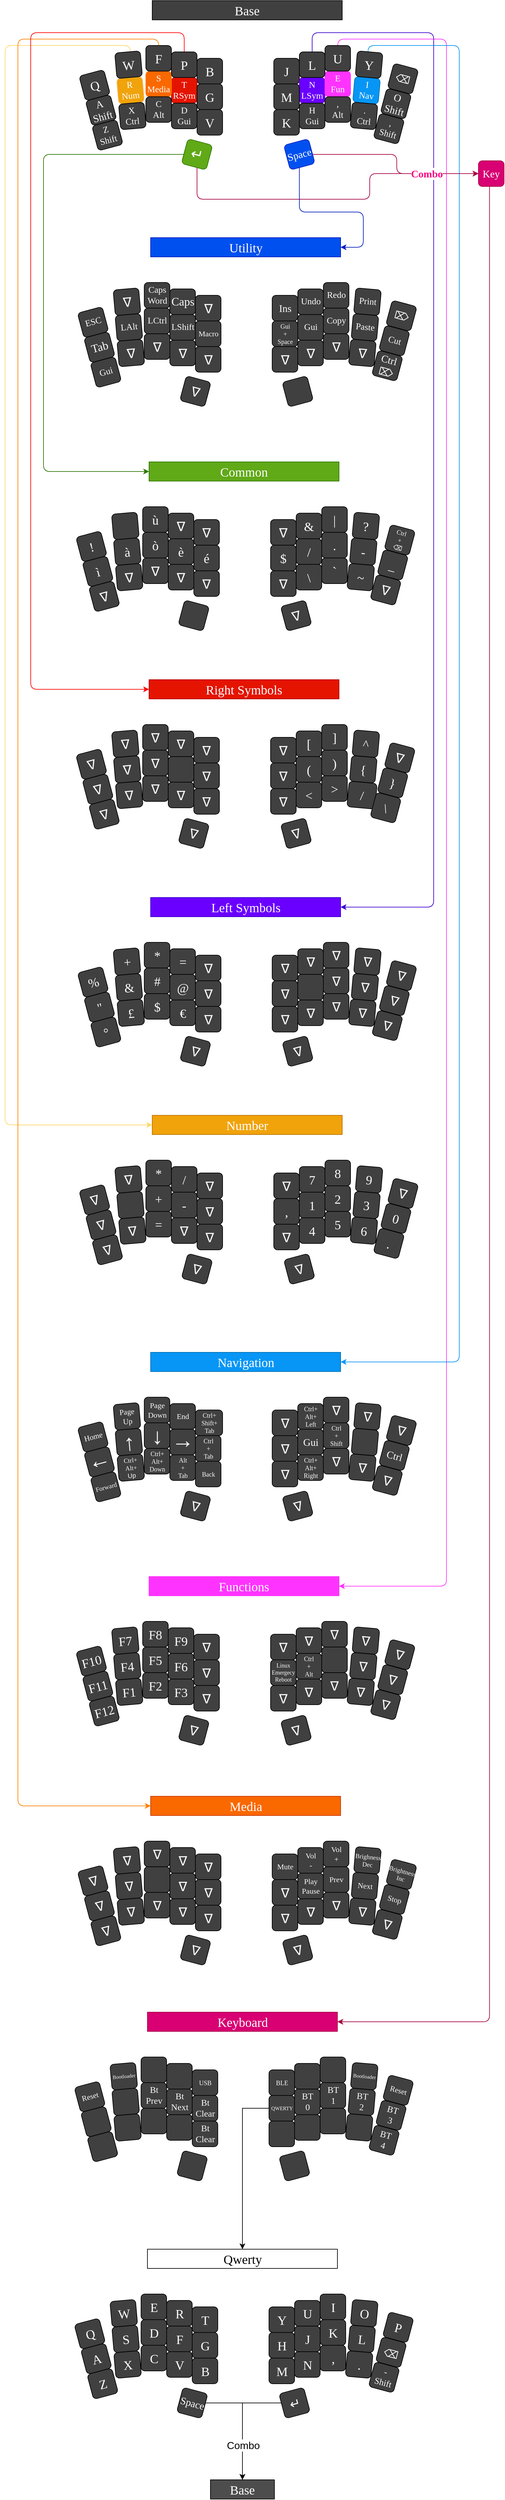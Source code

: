 <mxfile version="20.3.0" type="device"><diagram id="EX9U6J9YtXhR0Z1IHUno" name="Pagina-1"><mxGraphModel dx="1222" dy="2402" grid="1" gridSize="10" guides="1" tooltips="1" connect="1" arrows="1" fold="1" page="1" pageScale="1" pageWidth="827" pageHeight="1169" math="0" shadow="0"><root><mxCell id="0"/><mxCell id="1" parent="0"/><mxCell id="iFBfvALlvyKdv1rGwnyk-410" style="edgeStyle=orthogonalEdgeStyle;rounded=1;orthogonalLoop=1;jettySize=auto;html=1;fontFamily=Tahoma;fontSize=16;fontColor=#FF0080;entryX=0;entryY=0.5;entryDx=0;entryDy=0;fillColor=#f0a30a;strokeColor=#FFD966;" parent="1" source="iFBfvALlvyKdv1rGwnyk-2" target="iFBfvALlvyKdv1rGwnyk-234" edge="1"><mxGeometry relative="1" as="geometry"><mxPoint x="30" y="130" as="targetPoint"/><Array as="points"><mxPoint x="216" y="60"/><mxPoint x="20" y="60"/><mxPoint x="20" y="1745"/></Array></mxGeometry></mxCell><mxCell id="iFBfvALlvyKdv1rGwnyk-2" value="R&lt;br style=&quot;font-size: 14px;&quot;&gt;Num" style="rounded=1;whiteSpace=wrap;html=1;fontSize=14;fillColor=#f0a30a;fontFamily=Tahoma;fontColor=#FFFFFF;rotation=355;strokeColor=#FFB366;verticalAlign=bottom;" parent="1" vertex="1"><mxGeometry x="196" y="110" width="40" height="40" as="geometry"/></mxCell><mxCell id="iFBfvALlvyKdv1rGwnyk-3" value="Base" style="rounded=0;whiteSpace=wrap;html=1;fontSize=20;fillColor=#404040;glass=0;sketch=0;fontColor=#FFFFFF;fontFamily=Lucida Console;" parent="1" vertex="1"><mxGeometry x="250" y="-10" width="297" height="30" as="geometry"/></mxCell><mxCell id="iFBfvALlvyKdv1rGwnyk-4" value="V" style="rounded=1;whiteSpace=wrap;html=1;fontSize=20;fillColor=#404040;fontFamily=Tahoma;fontColor=#FAFAFA;" parent="1" vertex="1"><mxGeometry x="320" y="160" width="40" height="40" as="geometry"/></mxCell><mxCell id="iFBfvALlvyKdv1rGwnyk-7" value="B" style="rounded=1;whiteSpace=wrap;html=1;fontSize=20;fillColor=#404040;fontFamily=Tahoma;fontColor=#FAFAFA;" parent="1" vertex="1"><mxGeometry x="320" y="80" width="40" height="40" as="geometry"/></mxCell><mxCell id="iFBfvALlvyKdv1rGwnyk-8" value="T&lt;br style=&quot;font-size: 14px;&quot;&gt;RSym" style="rounded=1;whiteSpace=wrap;html=1;fontSize=14;fillColor=#e51400;fontFamily=Tahoma;fontColor=#ffffff;strokeColor=#B20000;verticalAlign=bottom;" parent="1" vertex="1"><mxGeometry x="280" y="110" width="40" height="40" as="geometry"/></mxCell><mxCell id="iFBfvALlvyKdv1rGwnyk-9" value="G" style="rounded=1;whiteSpace=wrap;html=1;fontSize=20;fillColor=#404040;fontFamily=Tahoma;fontColor=#FAFAFA;" parent="1" vertex="1"><mxGeometry x="320" y="120" width="40" height="40" as="geometry"/></mxCell><mxCell id="iFBfvALlvyKdv1rGwnyk-10" value="W" style="rounded=1;whiteSpace=wrap;html=1;fontSize=20;fillColor=#404040;fontFamily=Tahoma;fontColor=#FAFAFA;rotation=-5;" parent="1" vertex="1"><mxGeometry x="193" y="70" width="40" height="40" as="geometry"/></mxCell><mxCell id="iFBfvALlvyKdv1rGwnyk-444" style="edgeStyle=orthogonalEdgeStyle;rounded=1;orthogonalLoop=1;jettySize=auto;html=1;fontFamily=Tahoma;fontSize=16;fontColor=#FF0080;entryX=0;entryY=0.5;entryDx=0;entryDy=0;strokeColor=#FF8000;fillColor=#fa6800;exitX=0.5;exitY=0;exitDx=0;exitDy=0;" parent="1" source="iFBfvALlvyKdv1rGwnyk-11" target="iFBfvALlvyKdv1rGwnyk-412" edge="1"><mxGeometry relative="1" as="geometry"><mxPoint x="70" y="2800" as="targetPoint"/><Array as="points"><mxPoint x="260" y="50"/><mxPoint x="40" y="50"/><mxPoint x="40" y="2808"/></Array></mxGeometry></mxCell><mxCell id="iFBfvALlvyKdv1rGwnyk-11" value="S&lt;br style=&quot;font-size: 14px;&quot;&gt;Media" style="rounded=1;whiteSpace=wrap;html=1;fontSize=14;fillColor=#fa6800;fontFamily=Tahoma;fontColor=#FFFFFF;strokeColor=#FF8000;verticalAlign=bottom;" parent="1" vertex="1"><mxGeometry x="240" y="100" width="40" height="40" as="geometry"/></mxCell><mxCell id="iFBfvALlvyKdv1rGwnyk-446" style="edgeStyle=orthogonalEdgeStyle;rounded=1;orthogonalLoop=1;jettySize=auto;html=1;fontFamily=Tahoma;fontSize=16;fontColor=#FFFFFF;strokeColor=#FF0000;entryX=0;entryY=0.5;entryDx=0;entryDy=0;fillColor=#e51400;exitX=0.5;exitY=1;exitDx=0;exitDy=0;" parent="1" source="iFBfvALlvyKdv1rGwnyk-6" target="iFBfvALlvyKdv1rGwnyk-168" edge="1"><mxGeometry relative="1" as="geometry"><mxPoint x="250" y="220" as="targetPoint"/><Array as="points"><mxPoint x="300" y="40"/><mxPoint x="60" y="40"/><mxPoint x="60" y="1065"/></Array></mxGeometry></mxCell><mxCell id="iFBfvALlvyKdv1rGwnyk-12" value="D&lt;br style=&quot;font-size: 14px;&quot;&gt;Gui" style="rounded=1;whiteSpace=wrap;html=1;fontSize=14;fillColor=#404040;fontFamily=Tahoma;fontColor=#FAFAFA;verticalAlign=bottom;" parent="1" vertex="1"><mxGeometry x="280" y="150" width="40" height="40" as="geometry"/></mxCell><mxCell id="iFBfvALlvyKdv1rGwnyk-13" value="C&lt;br style=&quot;font-size: 14px;&quot;&gt;Alt" style="rounded=1;whiteSpace=wrap;html=1;fontSize=14;fillColor=#404040;fontFamily=Tahoma;fontColor=#FAFAFA;verticalAlign=bottom;" parent="1" vertex="1"><mxGeometry x="240" y="140" width="40" height="40" as="geometry"/></mxCell><mxCell id="iFBfvALlvyKdv1rGwnyk-14" value="X&lt;br style=&quot;font-size: 14px;&quot;&gt;Ctrl" style="rounded=1;whiteSpace=wrap;html=1;fontSize=14;fillColor=#404040;fontFamily=Tahoma;fontColor=#FAFAFA;rotation=355;verticalAlign=bottom;" parent="1" vertex="1"><mxGeometry x="199" y="150" width="40" height="40" as="geometry"/></mxCell><mxCell id="iFBfvALlvyKdv1rGwnyk-15" value="Z&lt;br style=&quot;font-size: 14px;&quot;&gt;Shift" style="rounded=1;whiteSpace=wrap;html=1;fontSize=14;fillColor=#404040;fontFamily=Tahoma;fontColor=#FAFAFA;rotation=345;verticalAlign=bottom;" parent="1" vertex="1"><mxGeometry x="160" y="180" width="40" height="40" as="geometry"/></mxCell><mxCell id="iFBfvALlvyKdv1rGwnyk-16" value="Q" style="rounded=1;whiteSpace=wrap;html=1;fontSize=20;fillColor=#404040;fontFamily=Tahoma;fontColor=#FAFAFA;rotation=345;" parent="1" vertex="1"><mxGeometry x="140" y="102" width="40" height="40" as="geometry"/></mxCell><mxCell id="iFBfvALlvyKdv1rGwnyk-17" value="A&lt;br style=&quot;font-size: 16px;&quot;&gt;Shift" style="rounded=1;whiteSpace=wrap;html=1;fontSize=16;fillColor=#404040;fontFamily=Tahoma;fontColor=#FAFAFA;rotation=345;" parent="1" vertex="1"><mxGeometry x="150" y="141" width="40" height="40" as="geometry"/></mxCell><mxCell id="iFBfvALlvyKdv1rGwnyk-398" value="" style="edgeStyle=orthogonalEdgeStyle;orthogonalLoop=1;jettySize=auto;html=1;fontFamily=Tahoma;fontSize=16;fontColor=#FAFAFA;entryX=0;entryY=0.5;entryDx=0;entryDy=0;fillColor=#60a917;strokeColor=#2D7600;rounded=1;" parent="1" source="iFBfvALlvyKdv1rGwnyk-18" target="iFBfvALlvyKdv1rGwnyk-135" edge="1"><mxGeometry relative="1" as="geometry"><Array as="points"><mxPoint x="80" y="230"/><mxPoint x="80" y="725"/></Array></mxGeometry></mxCell><mxCell id="iFBfvALlvyKdv1rGwnyk-401" style="edgeStyle=orthogonalEdgeStyle;rounded=1;orthogonalLoop=1;jettySize=auto;html=1;fontFamily=Tahoma;fontSize=16;fontColor=#FAFAFA;fillColor=#d80073;strokeColor=#A50040;" parent="1" source="iFBfvALlvyKdv1rGwnyk-18" target="iFBfvALlvyKdv1rGwnyk-400" edge="1"><mxGeometry relative="1" as="geometry"><Array as="points"><mxPoint x="320" y="300"/><mxPoint x="590" y="300"/><mxPoint x="590" y="260"/></Array></mxGeometry></mxCell><mxCell id="iFBfvALlvyKdv1rGwnyk-18" value="&lt;span style=&quot;font-family: &amp;quot;segoe ui emoji&amp;quot;, &amp;quot;apple color emoji&amp;quot;, &amp;quot;noto color emoji&amp;quot;; font-size: 23px;&quot;&gt;↵&lt;/span&gt;" style="rounded=1;whiteSpace=wrap;html=1;fontSize=23;fillColor=#60a917;fontFamily=Tahoma;fontColor=#ffffff;rotation=15;strokeColor=#2D7600;" parent="1" vertex="1"><mxGeometry x="300" y="210" width="40" height="40" as="geometry"/></mxCell><mxCell id="iFBfvALlvyKdv1rGwnyk-19" value="I&lt;br style=&quot;font-size: 14px;&quot;&gt;Nav" style="rounded=1;whiteSpace=wrap;html=1;fontSize=14;fillColor=#0796F5;fontFamily=Tahoma;fontColor=#ffffff;rotation=5;flipV=0;flipH=0;direction=east;strokeColor=#006EAF;verticalAlign=bottom;" parent="1" vertex="1"><mxGeometry x="565" y="110" width="40" height="40" as="geometry"/></mxCell><mxCell id="iFBfvALlvyKdv1rGwnyk-20" value="K" style="rounded=1;whiteSpace=wrap;html=1;fontSize=20;fillColor=#404040;fontFamily=Tahoma;fontColor=#FAFAFA;flipV=0;flipH=0;direction=east;" parent="1" vertex="1"><mxGeometry x="440" y="160" width="40" height="40" as="geometry"/></mxCell><mxCell id="iFBfvALlvyKdv1rGwnyk-23" value="J" style="rounded=1;whiteSpace=wrap;html=1;fontSize=20;fillColor=#404040;fontFamily=Tahoma;fontColor=#FAFAFA;flipV=0;flipH=0;direction=east;" parent="1" vertex="1"><mxGeometry x="440" y="80" width="40" height="40" as="geometry"/></mxCell><mxCell id="iFBfvALlvyKdv1rGwnyk-24" value="N&lt;br style=&quot;font-size: 14px;&quot;&gt;LSym" style="rounded=1;whiteSpace=wrap;html=1;fontSize=14;fillColor=#6a00ff;fontFamily=Tahoma;fontColor=#ffffff;flipV=0;flipH=0;direction=east;strokeColor=#6600CC;verticalAlign=bottom;" parent="1" vertex="1"><mxGeometry x="480" y="110" width="40" height="40" as="geometry"/></mxCell><mxCell id="iFBfvALlvyKdv1rGwnyk-25" value="M" style="rounded=1;whiteSpace=wrap;html=1;fontSize=20;fillColor=#404040;fontFamily=Tahoma;fontColor=#FAFAFA;flipV=0;flipH=0;direction=east;" parent="1" vertex="1"><mxGeometry x="440" y="120" width="40" height="40" as="geometry"/></mxCell><mxCell id="iFBfvALlvyKdv1rGwnyk-449" style="edgeStyle=orthogonalEdgeStyle;rounded=1;orthogonalLoop=1;jettySize=auto;html=1;fontFamily=Tahoma;fontSize=16;fontColor=#FFFFFF;strokeColor=#FF33FF;exitX=0.5;exitY=1;exitDx=0;exitDy=0;entryX=1;entryY=0.5;entryDx=0;entryDy=0;" parent="1" source="iFBfvALlvyKdv1rGwnyk-21" target="iFBfvALlvyKdv1rGwnyk-300" edge="1"><mxGeometry relative="1" as="geometry"><mxPoint x="720" y="160" as="targetPoint"/><Array as="points"><mxPoint x="540" y="50"/><mxPoint x="710" y="50"/><mxPoint x="710" y="2465"/></Array></mxGeometry></mxCell><mxCell id="iFBfvALlvyKdv1rGwnyk-27" value="E&lt;br style=&quot;font-size: 14px;&quot;&gt;Fun" style="rounded=1;whiteSpace=wrap;html=1;fontSize=14;fillColor=#FF33FF;fontFamily=Tahoma;fontColor=#ffffff;flipV=0;flipH=0;direction=east;strokeColor=#FF33FF;verticalAlign=bottom;" parent="1" vertex="1"><mxGeometry x="520" y="100" width="40" height="40" as="geometry"/></mxCell><mxCell id="iFBfvALlvyKdv1rGwnyk-448" style="edgeStyle=orthogonalEdgeStyle;rounded=1;orthogonalLoop=1;jettySize=auto;html=1;fontFamily=Tahoma;fontSize=16;fontColor=#FFFFFF;strokeColor=#3700CC;exitX=0.5;exitY=0;exitDx=0;exitDy=0;entryX=1;entryY=0.5;entryDx=0;entryDy=0;fillColor=#6a00ff;" parent="1" source="iFBfvALlvyKdv1rGwnyk-24" target="iFBfvALlvyKdv1rGwnyk-201" edge="1"><mxGeometry relative="1" as="geometry"><mxPoint x="690" y="1040" as="targetPoint"/><Array as="points"><mxPoint x="500" y="40"/><mxPoint x="690" y="40"/><mxPoint x="690" y="1405"/></Array></mxGeometry></mxCell><mxCell id="iFBfvALlvyKdv1rGwnyk-28" value="H&lt;br style=&quot;font-size: 14px;&quot;&gt;Gui" style="rounded=1;whiteSpace=wrap;html=1;fontSize=14;fillColor=#404040;fontFamily=Tahoma;fontColor=#FAFAFA;flipV=0;flipH=0;direction=east;verticalAlign=bottom;" parent="1" vertex="1"><mxGeometry x="480" y="150" width="40" height="40" as="geometry"/></mxCell><mxCell id="iFBfvALlvyKdv1rGwnyk-29" value=",&lt;br style=&quot;font-size: 14px;&quot;&gt;Alt" style="rounded=1;whiteSpace=wrap;html=1;fontSize=14;fillColor=#404040;fontFamily=Tahoma;fontColor=#FAFAFA;flipV=0;flipH=0;direction=east;verticalAlign=bottom;" parent="1" vertex="1"><mxGeometry x="520" y="140" width="40" height="40" as="geometry"/></mxCell><mxCell id="iFBfvALlvyKdv1rGwnyk-30" value=".&lt;br style=&quot;font-size: 14px;&quot;&gt;Ctrl" style="rounded=1;whiteSpace=wrap;html=1;fontSize=14;fillColor=#404040;fontFamily=Tahoma;fontColor=#FAFAFA;rotation=5;flipV=0;flipH=0;direction=east;verticalAlign=bottom;" parent="1" vertex="1"><mxGeometry x="561" y="150" width="40" height="40" as="geometry"/></mxCell><mxCell id="iFBfvALlvyKdv1rGwnyk-31" value="&lt;br style=&quot;font-size: 14px;&quot;&gt;,&lt;br style=&quot;font-size: 14px;&quot;&gt;&lt;font style=&quot;font-size: 14px;&quot;&gt;Shift&lt;/font&gt;" style="rounded=1;whiteSpace=wrap;html=1;fontSize=14;fillColor=#404040;fontFamily=Tahoma;fontColor=#FAFAFA;rotation=15;flipV=0;flipH=0;direction=east;labelPosition=center;verticalLabelPosition=middle;align=center;verticalAlign=bottom;" parent="1" vertex="1"><mxGeometry x="600" y="170" width="40" height="40" as="geometry"/></mxCell><mxCell id="iFBfvALlvyKdv1rGwnyk-32" value="&lt;meta charset=&quot;utf-8&quot; style=&quot;font-size: 16px;&quot;&gt;&lt;span style=&quot;font-family: &amp;quot;segoe ui emoji&amp;quot;, &amp;quot;apple color emoji&amp;quot;, &amp;quot;noto color emoji&amp;quot;; font-size: 16px;&quot;&gt;⌫&lt;/span&gt;" style="rounded=1;whiteSpace=wrap;html=1;fontSize=16;fillColor=#404040;fontFamily=Tahoma;fontColor=#FAFAFA;rotation=15;flipV=0;flipH=0;direction=east;" parent="1" vertex="1"><mxGeometry x="622" y="92" width="40" height="40" as="geometry"/></mxCell><mxCell id="iFBfvALlvyKdv1rGwnyk-450" style="edgeStyle=orthogonalEdgeStyle;rounded=1;orthogonalLoop=1;jettySize=auto;html=1;fontFamily=Tahoma;fontSize=16;fontColor=#FFFFFF;strokeColor=#0796F5;exitX=0.5;exitY=1;exitDx=0;exitDy=0;entryX=1;entryY=0.5;entryDx=0;entryDy=0;" parent="1" source="iFBfvALlvyKdv1rGwnyk-26" target="iFBfvALlvyKdv1rGwnyk-267" edge="1"><mxGeometry relative="1" as="geometry"><mxPoint x="720" y="170" as="targetPoint"/><Array as="points"><mxPoint x="587" y="60"/><mxPoint x="730" y="60"/><mxPoint x="730" y="2115"/></Array></mxGeometry></mxCell><mxCell id="iFBfvALlvyKdv1rGwnyk-33" value="O&lt;br style=&quot;font-size: 16px;&quot;&gt;Shift" style="rounded=1;whiteSpace=wrap;html=1;fontSize=16;fillColor=#404040;fontFamily=Tahoma;fontColor=#FAFAFA;rotation=15;flipV=0;flipH=0;direction=east;" parent="1" vertex="1"><mxGeometry x="611" y="131" width="40" height="40" as="geometry"/></mxCell><mxCell id="iFBfvALlvyKdv1rGwnyk-403" style="edgeStyle=orthogonalEdgeStyle;rounded=1;orthogonalLoop=1;jettySize=auto;html=1;entryX=0;entryY=0.5;entryDx=0;entryDy=0;fontFamily=Tahoma;fontSize=16;fontColor=#FAFAFA;fillColor=#d80073;strokeColor=#A50040;" parent="1" source="iFBfvALlvyKdv1rGwnyk-34" target="iFBfvALlvyKdv1rGwnyk-400" edge="1"><mxGeometry relative="1" as="geometry"/></mxCell><mxCell id="iFBfvALlvyKdv1rGwnyk-407" value="Combo" style="edgeLabel;html=1;align=center;verticalAlign=middle;resizable=0;points=[];fontSize=16;fontFamily=Tahoma;fontColor=#FF0080;fontStyle=1" parent="iFBfvALlvyKdv1rGwnyk-403" vertex="1" connectable="0"><mxGeometry x="0.331" y="1" relative="1" as="geometry"><mxPoint x="16" y="1" as="offset"/></mxGeometry></mxCell><mxCell id="iFBfvALlvyKdv1rGwnyk-404" style="edgeStyle=orthogonalEdgeStyle;rounded=1;orthogonalLoop=1;jettySize=auto;html=1;fontFamily=Tahoma;fontSize=16;fontColor=#FAFAFA;entryX=1;entryY=0.5;entryDx=0;entryDy=0;fillColor=#0050ef;strokeColor=#001DBC;" parent="1" source="iFBfvALlvyKdv1rGwnyk-34" target="iFBfvALlvyKdv1rGwnyk-36" edge="1"><mxGeometry relative="1" as="geometry"><mxPoint x="560" y="350" as="targetPoint"/><Array as="points"><mxPoint x="480" y="320"/><mxPoint x="580" y="320"/><mxPoint x="580" y="375"/></Array></mxGeometry></mxCell><mxCell id="iFBfvALlvyKdv1rGwnyk-34" value="Space" style="rounded=1;whiteSpace=wrap;html=1;fontSize=16;fillColor=#0050ef;fontFamily=Tahoma;fontColor=#ffffff;rotation=345;flipV=0;flipH=0;direction=east;strokeColor=#001DBC;" parent="1" vertex="1"><mxGeometry x="460" y="210" width="40" height="40" as="geometry"/></mxCell><mxCell id="iFBfvALlvyKdv1rGwnyk-35" value="LAlt" style="rounded=1;whiteSpace=wrap;html=1;fontSize=14;fillColor=#404040;fontFamily=Tahoma;fontColor=#FAFAFA;rotation=355;" parent="1" vertex="1"><mxGeometry x="193.5" y="480" width="40" height="40" as="geometry"/></mxCell><mxCell id="iFBfvALlvyKdv1rGwnyk-36" value="Utility" style="rounded=0;whiteSpace=wrap;html=1;fontSize=20;fillColor=#0050ef;glass=0;sketch=0;fontFamily=Lucida Console;strokeColor=#001DBC;fontColor=#ffffff;" parent="1" vertex="1"><mxGeometry x="247.5" y="360" width="297" height="30" as="geometry"/></mxCell><mxCell id="iFBfvALlvyKdv1rGwnyk-37" value="&lt;span style=&quot;color: rgb(250, 250, 250); font-family: Tahoma; font-size: 20px; font-style: normal; font-variant-ligatures: normal; font-variant-caps: normal; font-weight: 400; letter-spacing: normal; orphans: 2; text-align: center; text-indent: 0px; text-transform: none; widows: 2; word-spacing: 0px; -webkit-text-stroke-width: 0px; background-color: rgb(64, 64, 64); text-decoration-thickness: initial; text-decoration-style: initial; text-decoration-color: initial; float: none; display: inline !important;&quot;&gt;ᐁ&lt;/span&gt;" style="rounded=1;whiteSpace=wrap;html=1;fontSize=20;fillColor=#404040;fontFamily=Tahoma;fontColor=#FAFAFA;" parent="1" vertex="1"><mxGeometry x="317.5" y="530" width="40" height="40" as="geometry"/></mxCell><mxCell id="iFBfvALlvyKdv1rGwnyk-38" value="Caps&lt;br style=&quot;font-size: 14px;&quot;&gt;Word" style="rounded=1;whiteSpace=wrap;html=1;fontSize=14;fillColor=#404040;fontFamily=Tahoma;fontColor=#FAFAFA;" parent="1" vertex="1"><mxGeometry x="237.5" y="430" width="40" height="40" as="geometry"/></mxCell><mxCell id="iFBfvALlvyKdv1rGwnyk-39" value="&lt;span style=&quot;color: rgb(250, 250, 250); font-family: Tahoma; font-size: 18px; font-style: normal; font-variant-ligatures: normal; font-variant-caps: normal; font-weight: 400; letter-spacing: normal; orphans: 2; text-align: center; text-indent: 0px; text-transform: none; widows: 2; word-spacing: 0px; -webkit-text-stroke-width: 0px; background-color: rgb(64, 64, 64); text-decoration-thickness: initial; text-decoration-style: initial; text-decoration-color: initial; float: none; display: inline !important;&quot;&gt;Caps&lt;/span&gt;" style="rounded=1;whiteSpace=wrap;html=1;fontSize=18;fillColor=#404040;fontFamily=Tahoma;fontColor=#FAFAFA;" parent="1" vertex="1"><mxGeometry x="277.5" y="440" width="40" height="40" as="geometry"/></mxCell><mxCell id="iFBfvALlvyKdv1rGwnyk-40" value="&lt;span style=&quot;color: rgb(250, 250, 250); font-family: Tahoma; font-size: 20px; font-style: normal; font-variant-ligatures: normal; font-variant-caps: normal; font-weight: 400; letter-spacing: normal; orphans: 2; text-align: center; text-indent: 0px; text-transform: none; widows: 2; word-spacing: 0px; -webkit-text-stroke-width: 0px; background-color: rgb(64, 64, 64); text-decoration-thickness: initial; text-decoration-style: initial; text-decoration-color: initial; float: none; display: inline !important;&quot;&gt;ᐁ&lt;/span&gt;" style="rounded=1;whiteSpace=wrap;html=1;fontSize=20;fillColor=#404040;fontFamily=Tahoma;fontColor=#FAFAFA;" parent="1" vertex="1"><mxGeometry x="317.5" y="450" width="40" height="40" as="geometry"/></mxCell><mxCell id="iFBfvALlvyKdv1rGwnyk-41" value="LShift" style="rounded=1;whiteSpace=wrap;html=1;fontSize=14;fillColor=#404040;fontFamily=Tahoma;fontColor=#FAFAFA;" parent="1" vertex="1"><mxGeometry x="277.5" y="480" width="40" height="40" as="geometry"/></mxCell><mxCell id="iFBfvALlvyKdv1rGwnyk-42" value="Macro" style="rounded=1;whiteSpace=wrap;html=1;fontSize=12;fillColor=#404040;fontFamily=Tahoma;fontColor=#FAFAFA;" parent="1" vertex="1"><mxGeometry x="317.5" y="490" width="40" height="40" as="geometry"/></mxCell><mxCell id="iFBfvALlvyKdv1rGwnyk-43" value="&lt;span style=&quot;color: rgb(250, 250, 250); font-family: Tahoma; font-size: 20px; font-style: normal; font-variant-ligatures: normal; font-variant-caps: normal; font-weight: 400; letter-spacing: normal; orphans: 2; text-align: center; text-indent: 0px; text-transform: none; widows: 2; word-spacing: 0px; -webkit-text-stroke-width: 0px; background-color: rgb(64, 64, 64); text-decoration-thickness: initial; text-decoration-style: initial; text-decoration-color: initial; float: none; display: inline !important;&quot;&gt;ᐁ&lt;/span&gt;" style="rounded=1;whiteSpace=wrap;html=1;fontSize=20;fillColor=#404040;fontFamily=Tahoma;fontColor=#FAFAFA;rotation=-5;" parent="1" vertex="1"><mxGeometry x="190.5" y="440" width="40" height="40" as="geometry"/></mxCell><mxCell id="iFBfvALlvyKdv1rGwnyk-44" value="LCtrl" style="rounded=1;whiteSpace=wrap;html=1;fontSize=14;fillColor=#404040;fontFamily=Tahoma;fontColor=#FAFAFA;" parent="1" vertex="1"><mxGeometry x="237.5" y="470" width="40" height="40" as="geometry"/></mxCell><mxCell id="iFBfvALlvyKdv1rGwnyk-45" value="&lt;span style=&quot;color: rgb(250, 250, 250); font-family: Tahoma; font-size: 20px; font-style: normal; font-variant-ligatures: normal; font-variant-caps: normal; font-weight: 400; letter-spacing: normal; orphans: 2; text-align: center; text-indent: 0px; text-transform: none; widows: 2; word-spacing: 0px; -webkit-text-stroke-width: 0px; background-color: rgb(64, 64, 64); text-decoration-thickness: initial; text-decoration-style: initial; text-decoration-color: initial; float: none; display: inline !important;&quot;&gt;ᐁ&lt;/span&gt;" style="rounded=1;whiteSpace=wrap;html=1;fontSize=20;fillColor=#404040;fontFamily=Tahoma;fontColor=#FAFAFA;" parent="1" vertex="1"><mxGeometry x="277.5" y="520" width="40" height="40" as="geometry"/></mxCell><mxCell id="iFBfvALlvyKdv1rGwnyk-46" value="&lt;span style=&quot;color: rgb(250, 250, 250); font-family: Tahoma; font-size: 20px; font-style: normal; font-variant-ligatures: normal; font-variant-caps: normal; font-weight: 400; letter-spacing: normal; orphans: 2; text-align: center; text-indent: 0px; text-transform: none; widows: 2; word-spacing: 0px; -webkit-text-stroke-width: 0px; background-color: rgb(64, 64, 64); text-decoration-thickness: initial; text-decoration-style: initial; text-decoration-color: initial; float: none; display: inline !important;&quot;&gt;ᐁ&lt;/span&gt;" style="rounded=1;whiteSpace=wrap;html=1;fontSize=20;fillColor=#404040;fontFamily=Tahoma;fontColor=#FAFAFA;" parent="1" vertex="1"><mxGeometry x="237.5" y="510" width="40" height="40" as="geometry"/></mxCell><mxCell id="iFBfvALlvyKdv1rGwnyk-47" value="&lt;span style=&quot;color: rgb(250, 250, 250); font-family: Tahoma; font-size: 20px; font-style: normal; font-variant-ligatures: normal; font-variant-caps: normal; font-weight: 400; letter-spacing: normal; orphans: 2; text-align: center; text-indent: 0px; text-transform: none; widows: 2; word-spacing: 0px; -webkit-text-stroke-width: 0px; background-color: rgb(64, 64, 64); text-decoration-thickness: initial; text-decoration-style: initial; text-decoration-color: initial; float: none; display: inline !important;&quot;&gt;ᐁ&lt;/span&gt;" style="rounded=1;whiteSpace=wrap;html=1;fontSize=20;fillColor=#404040;fontFamily=Tahoma;fontColor=#FAFAFA;rotation=355;" parent="1" vertex="1"><mxGeometry x="196.5" y="520" width="40" height="40" as="geometry"/></mxCell><mxCell id="iFBfvALlvyKdv1rGwnyk-48" value="Gui" style="rounded=1;whiteSpace=wrap;html=1;fontSize=14;fillColor=#404040;fontFamily=Tahoma;fontColor=#FAFAFA;rotation=345;" parent="1" vertex="1"><mxGeometry x="157.5" y="550" width="40" height="40" as="geometry"/></mxCell><mxCell id="iFBfvALlvyKdv1rGwnyk-49" value="ESC" style="rounded=1;whiteSpace=wrap;html=1;fontSize=14;fillColor=#404040;fontFamily=Tahoma;fontColor=#FAFAFA;rotation=345;" parent="1" vertex="1"><mxGeometry x="137.5" y="472" width="40" height="40" as="geometry"/></mxCell><mxCell id="iFBfvALlvyKdv1rGwnyk-50" value="Tab" style="rounded=1;whiteSpace=wrap;html=1;fontSize=18;fillColor=#404040;fontFamily=Tahoma;fontColor=#FAFAFA;rotation=345;" parent="1" vertex="1"><mxGeometry x="147.5" y="511" width="40" height="40" as="geometry"/></mxCell><mxCell id="iFBfvALlvyKdv1rGwnyk-51" value="&lt;span style=&quot;color: rgb(250, 250, 250); font-family: Tahoma; font-size: 20px; font-style: normal; font-variant-ligatures: normal; font-variant-caps: normal; font-weight: 400; letter-spacing: normal; orphans: 2; text-align: center; text-indent: 0px; text-transform: none; widows: 2; word-spacing: 0px; -webkit-text-stroke-width: 0px; background-color: rgb(64, 64, 64); text-decoration-thickness: initial; text-decoration-style: initial; text-decoration-color: initial; float: none; display: inline !important;&quot;&gt;ᐁ&lt;/span&gt;" style="rounded=1;whiteSpace=wrap;html=1;fontSize=20;fillColor=#404040;fontFamily=Tahoma;fontColor=#FAFAFA;rotation=15;" parent="1" vertex="1"><mxGeometry x="297.5" y="580" width="40" height="40" as="geometry"/></mxCell><mxCell id="iFBfvALlvyKdv1rGwnyk-52" value="Paste" style="rounded=1;whiteSpace=wrap;html=1;fontSize=14;fillColor=#404040;fontFamily=Tahoma;fontColor=#FAFAFA;rotation=5;flipV=0;flipH=0;direction=east;" parent="1" vertex="1"><mxGeometry x="562.5" y="480" width="40" height="40" as="geometry"/></mxCell><mxCell id="iFBfvALlvyKdv1rGwnyk-53" value="&lt;span style=&quot;color: rgb(250, 250, 250); font-family: Tahoma; font-size: 20px; font-style: normal; font-variant-ligatures: normal; font-variant-caps: normal; font-weight: 400; letter-spacing: normal; orphans: 2; text-align: center; text-indent: 0px; text-transform: none; widows: 2; word-spacing: 0px; -webkit-text-stroke-width: 0px; background-color: rgb(64, 64, 64); text-decoration-thickness: initial; text-decoration-style: initial; text-decoration-color: initial; float: none; display: inline !important;&quot;&gt;ᐁ&lt;/span&gt;" style="rounded=1;whiteSpace=wrap;html=1;fontSize=20;fillColor=#404040;fontFamily=Tahoma;fontColor=#FAFAFA;flipV=0;flipH=0;direction=east;" parent="1" vertex="1"><mxGeometry x="437.5" y="530" width="40" height="40" as="geometry"/></mxCell><mxCell id="iFBfvALlvyKdv1rGwnyk-54" value="Redo" style="rounded=1;whiteSpace=wrap;html=1;fontSize=14;fillColor=#404040;fontFamily=Tahoma;fontColor=#FAFAFA;flipV=0;flipH=0;direction=east;" parent="1" vertex="1"><mxGeometry x="517.5" y="430" width="40" height="40" as="geometry"/></mxCell><mxCell id="iFBfvALlvyKdv1rGwnyk-55" value="Undo" style="rounded=1;whiteSpace=wrap;html=1;fontSize=14;fillColor=#404040;fontFamily=Tahoma;fontColor=#FAFAFA;flipV=0;flipH=0;direction=east;" parent="1" vertex="1"><mxGeometry x="477.5" y="440" width="40" height="40" as="geometry"/></mxCell><mxCell id="iFBfvALlvyKdv1rGwnyk-56" value="Ins" style="rounded=1;whiteSpace=wrap;html=1;fontSize=16;fillColor=#404040;fontFamily=Tahoma;fontColor=#FAFAFA;flipV=0;flipH=0;direction=east;" parent="1" vertex="1"><mxGeometry x="437.5" y="450" width="40" height="40" as="geometry"/></mxCell><mxCell id="iFBfvALlvyKdv1rGwnyk-57" value="Gui" style="rounded=1;whiteSpace=wrap;html=1;fontSize=14;fillColor=#404040;fontFamily=Tahoma;fontColor=#FAFAFA;flipV=0;flipH=0;direction=east;" parent="1" vertex="1"><mxGeometry x="477.5" y="480" width="40" height="40" as="geometry"/></mxCell><mxCell id="iFBfvALlvyKdv1rGwnyk-58" value="&lt;span style=&quot;font-family: &amp;quot;segoe ui emoji&amp;quot;, &amp;quot;apple color emoji&amp;quot;, &amp;quot;noto color emoji&amp;quot;; font-size: 10px;&quot;&gt;Gui&lt;br style=&quot;font-size: 10px;&quot;&gt;&lt;/span&gt;+&lt;br style=&quot;font-size: 10px;&quot;&gt;Space" style="rounded=1;whiteSpace=wrap;html=1;fontSize=10;fillColor=#404040;fontFamily=Tahoma;fontColor=#FAFAFA;flipV=0;flipH=0;direction=east;verticalAlign=middle;" parent="1" vertex="1"><mxGeometry x="437.5" y="490" width="40" height="40" as="geometry"/></mxCell><mxCell id="iFBfvALlvyKdv1rGwnyk-59" value="Print" style="rounded=1;whiteSpace=wrap;html=1;fontSize=14;fillColor=#404040;fontFamily=Tahoma;fontColor=#FAFAFA;rotation=5;flipV=0;flipH=0;direction=east;" parent="1" vertex="1"><mxGeometry x="566.5" y="440" width="40" height="40" as="geometry"/></mxCell><mxCell id="iFBfvALlvyKdv1rGwnyk-60" value="Copy" style="rounded=1;whiteSpace=wrap;html=1;fontSize=14;fillColor=#404040;fontFamily=Tahoma;fontColor=#FAFAFA;flipV=0;flipH=0;direction=east;" parent="1" vertex="1"><mxGeometry x="517.5" y="470" width="40" height="40" as="geometry"/></mxCell><mxCell id="iFBfvALlvyKdv1rGwnyk-61" value="&lt;span style=&quot;color: rgb(250, 250, 250); font-family: Tahoma; font-size: 20px; font-style: normal; font-variant-ligatures: normal; font-variant-caps: normal; font-weight: 400; letter-spacing: normal; orphans: 2; text-align: center; text-indent: 0px; text-transform: none; widows: 2; word-spacing: 0px; -webkit-text-stroke-width: 0px; background-color: rgb(64, 64, 64); text-decoration-thickness: initial; text-decoration-style: initial; text-decoration-color: initial; float: none; display: inline !important;&quot;&gt;ᐁ&lt;/span&gt;" style="rounded=1;whiteSpace=wrap;html=1;fontSize=20;fillColor=#404040;fontFamily=Tahoma;fontColor=#FAFAFA;flipV=0;flipH=0;direction=east;" parent="1" vertex="1"><mxGeometry x="477.5" y="520" width="40" height="40" as="geometry"/></mxCell><mxCell id="iFBfvALlvyKdv1rGwnyk-62" value="&lt;span style=&quot;color: rgb(250, 250, 250); font-family: Tahoma; font-size: 20px; font-style: normal; font-variant-ligatures: normal; font-variant-caps: normal; font-weight: 400; letter-spacing: normal; orphans: 2; text-align: center; text-indent: 0px; text-transform: none; widows: 2; word-spacing: 0px; -webkit-text-stroke-width: 0px; background-color: rgb(64, 64, 64); text-decoration-thickness: initial; text-decoration-style: initial; text-decoration-color: initial; float: none; display: inline !important;&quot;&gt;ᐁ&lt;/span&gt;" style="rounded=1;whiteSpace=wrap;html=1;fontSize=20;fillColor=#404040;fontFamily=Tahoma;fontColor=#FAFAFA;flipV=0;flipH=0;direction=east;" parent="1" vertex="1"><mxGeometry x="517.5" y="510" width="40" height="40" as="geometry"/></mxCell><mxCell id="iFBfvALlvyKdv1rGwnyk-63" value="&lt;span style=&quot;color: rgb(250, 250, 250); font-family: Tahoma; font-size: 20px; font-style: normal; font-variant-ligatures: normal; font-variant-caps: normal; font-weight: 400; letter-spacing: normal; orphans: 2; text-align: center; text-indent: 0px; text-transform: none; widows: 2; word-spacing: 0px; -webkit-text-stroke-width: 0px; background-color: rgb(64, 64, 64); text-decoration-thickness: initial; text-decoration-style: initial; text-decoration-color: initial; float: none; display: inline !important;&quot;&gt;ᐁ&lt;/span&gt;" style="rounded=1;whiteSpace=wrap;html=1;fontSize=20;fillColor=#404040;fontFamily=Tahoma;fontColor=#FAFAFA;rotation=5;flipV=0;flipH=0;direction=east;" parent="1" vertex="1"><mxGeometry x="558.5" y="520" width="40" height="40" as="geometry"/></mxCell><mxCell id="iFBfvALlvyKdv1rGwnyk-64" value="&lt;span style=&quot;color: rgb(250, 250, 250); font-family: Tahoma; font-size: 16px; font-style: normal; font-variant-ligatures: normal; font-variant-caps: normal; font-weight: 400; letter-spacing: normal; orphans: 2; text-align: center; text-indent: 0px; text-transform: none; widows: 2; word-spacing: 0px; -webkit-text-stroke-width: 0px; background-color: rgb(64, 64, 64); text-decoration-thickness: initial; text-decoration-style: initial; text-decoration-color: initial; float: none; display: inline !important;&quot;&gt;Ctrl&lt;br style=&quot;font-size: 16px;&quot;&gt;&lt;span style=&quot;font-family: &amp;quot;segoe ui emoji&amp;quot;, &amp;quot;apple color emoji&amp;quot;, &amp;quot;noto color emoji&amp;quot;; font-size: 16px;&quot;&gt;⌦&lt;/span&gt;&lt;br style=&quot;font-size: 16px;&quot;&gt;&lt;/span&gt;" style="rounded=1;whiteSpace=wrap;html=1;fontSize=16;fillColor=#404040;fontFamily=Tahoma;fontColor=#FAFAFA;rotation=15;flipV=0;flipH=0;direction=east;" parent="1" vertex="1"><mxGeometry x="597.5" y="540" width="40" height="40" as="geometry"/></mxCell><mxCell id="iFBfvALlvyKdv1rGwnyk-65" value="&lt;span style=&quot;font-family: &amp;quot;segoe ui emoji&amp;quot;, &amp;quot;apple color emoji&amp;quot;, &amp;quot;noto color emoji&amp;quot;; font-size: 16px;&quot;&gt;⌦&lt;/span&gt;" style="rounded=1;whiteSpace=wrap;html=1;fontSize=16;fillColor=#404040;fontFamily=Tahoma;fontColor=#FAFAFA;rotation=15;flipV=0;flipH=0;direction=east;" parent="1" vertex="1"><mxGeometry x="619.5" y="462" width="40" height="40" as="geometry"/></mxCell><mxCell id="iFBfvALlvyKdv1rGwnyk-66" value="Cut" style="rounded=1;whiteSpace=wrap;html=1;fontSize=14;fillColor=#404040;fontFamily=Tahoma;fontColor=#FAFAFA;rotation=15;flipV=0;flipH=0;direction=east;" parent="1" vertex="1"><mxGeometry x="608.5" y="501" width="40" height="40" as="geometry"/></mxCell><mxCell id="iFBfvALlvyKdv1rGwnyk-67" value="" style="rounded=1;whiteSpace=wrap;html=1;fontSize=20;fillColor=#404040;fontFamily=Tahoma;fontColor=#FAFAFA;rotation=345;flipV=0;flipH=0;direction=east;" parent="1" vertex="1"><mxGeometry x="457.5" y="580" width="40" height="40" as="geometry"/></mxCell><mxCell id="iFBfvALlvyKdv1rGwnyk-134" value="à" style="rounded=1;whiteSpace=wrap;html=1;fontSize=20;fillColor=#404040;fontFamily=Tahoma;fontColor=#FAFAFA;rotation=355;" parent="1" vertex="1"><mxGeometry x="191" y="830" width="40" height="40" as="geometry"/></mxCell><mxCell id="iFBfvALlvyKdv1rGwnyk-135" value="Common" style="rounded=0;whiteSpace=wrap;html=1;fontSize=20;fillColor=#60a917;glass=0;sketch=0;fontFamily=Lucida Console;strokeColor=#2D7600;fontColor=#ffffff;" parent="1" vertex="1"><mxGeometry x="245" y="710" width="297" height="30" as="geometry"/></mxCell><mxCell id="iFBfvALlvyKdv1rGwnyk-136" value="&lt;span style=&quot;color: rgb(250, 250, 250); font-family: Tahoma; font-size: 20px; font-style: normal; font-variant-ligatures: normal; font-variant-caps: normal; font-weight: 400; letter-spacing: normal; orphans: 2; text-align: center; text-indent: 0px; text-transform: none; widows: 2; word-spacing: 0px; -webkit-text-stroke-width: 0px; background-color: rgb(64, 64, 64); text-decoration-thickness: initial; text-decoration-style: initial; text-decoration-color: initial; float: none; display: inline !important;&quot;&gt;ᐁ&lt;/span&gt;" style="rounded=1;whiteSpace=wrap;html=1;fontSize=20;fillColor=#404040;fontFamily=Tahoma;fontColor=#FAFAFA;" parent="1" vertex="1"><mxGeometry x="315" y="880" width="40" height="40" as="geometry"/></mxCell><mxCell id="iFBfvALlvyKdv1rGwnyk-137" value="ù" style="rounded=1;whiteSpace=wrap;html=1;fontSize=20;fillColor=#404040;fontFamily=Tahoma;fontColor=#FAFAFA;" parent="1" vertex="1"><mxGeometry x="235" y="780" width="40" height="40" as="geometry"/></mxCell><mxCell id="iFBfvALlvyKdv1rGwnyk-138" value="&lt;span style=&quot;color: rgb(250, 250, 250); font-family: Tahoma; font-size: 20px; font-style: normal; font-variant-ligatures: normal; font-variant-caps: normal; font-weight: 400; letter-spacing: normal; orphans: 2; text-align: center; text-indent: 0px; text-transform: none; widows: 2; word-spacing: 0px; -webkit-text-stroke-width: 0px; background-color: rgb(64, 64, 64); text-decoration-thickness: initial; text-decoration-style: initial; text-decoration-color: initial; float: none; display: inline !important;&quot;&gt;ᐁ&lt;/span&gt;" style="rounded=1;whiteSpace=wrap;html=1;fontSize=20;fillColor=#404040;fontFamily=Tahoma;fontColor=#FAFAFA;" parent="1" vertex="1"><mxGeometry x="275" y="790" width="40" height="40" as="geometry"/></mxCell><mxCell id="iFBfvALlvyKdv1rGwnyk-139" value="&lt;span style=&quot;color: rgb(250, 250, 250); font-family: Tahoma; font-size: 20px; font-style: normal; font-variant-ligatures: normal; font-variant-caps: normal; font-weight: 400; letter-spacing: normal; orphans: 2; text-align: center; text-indent: 0px; text-transform: none; widows: 2; word-spacing: 0px; -webkit-text-stroke-width: 0px; background-color: rgb(64, 64, 64); text-decoration-thickness: initial; text-decoration-style: initial; text-decoration-color: initial; float: none; display: inline !important;&quot;&gt;ᐁ&lt;/span&gt;" style="rounded=1;whiteSpace=wrap;html=1;fontSize=20;fillColor=#404040;fontFamily=Tahoma;fontColor=#FAFAFA;" parent="1" vertex="1"><mxGeometry x="315" y="800" width="40" height="40" as="geometry"/></mxCell><mxCell id="iFBfvALlvyKdv1rGwnyk-140" value="è" style="rounded=1;whiteSpace=wrap;html=1;fontSize=20;fillColor=#404040;fontFamily=Tahoma;fontColor=#FAFAFA;" parent="1" vertex="1"><mxGeometry x="275" y="830" width="40" height="40" as="geometry"/></mxCell><mxCell id="iFBfvALlvyKdv1rGwnyk-141" value="é" style="rounded=1;whiteSpace=wrap;html=1;fontSize=20;fillColor=#404040;fontFamily=Tahoma;fontColor=#FAFAFA;" parent="1" vertex="1"><mxGeometry x="315" y="840" width="40" height="40" as="geometry"/></mxCell><mxCell id="iFBfvALlvyKdv1rGwnyk-142" value="" style="rounded=1;whiteSpace=wrap;html=1;fontSize=20;fillColor=#404040;fontFamily=Tahoma;fontColor=#FAFAFA;rotation=-5;" parent="1" vertex="1"><mxGeometry x="188" y="790" width="40" height="40" as="geometry"/></mxCell><mxCell id="iFBfvALlvyKdv1rGwnyk-143" value="ò" style="rounded=1;whiteSpace=wrap;html=1;fontSize=20;fillColor=#404040;fontFamily=Tahoma;fontColor=#FAFAFA;" parent="1" vertex="1"><mxGeometry x="235" y="820" width="40" height="40" as="geometry"/></mxCell><mxCell id="iFBfvALlvyKdv1rGwnyk-144" value="&lt;span style=&quot;color: rgb(250, 250, 250); font-family: Tahoma; font-size: 20px; font-style: normal; font-variant-ligatures: normal; font-variant-caps: normal; font-weight: 400; letter-spacing: normal; orphans: 2; text-align: center; text-indent: 0px; text-transform: none; widows: 2; word-spacing: 0px; -webkit-text-stroke-width: 0px; background-color: rgb(64, 64, 64); text-decoration-thickness: initial; text-decoration-style: initial; text-decoration-color: initial; float: none; display: inline !important;&quot;&gt;ᐁ&lt;/span&gt;" style="rounded=1;whiteSpace=wrap;html=1;fontSize=20;fillColor=#404040;fontFamily=Tahoma;fontColor=#FAFAFA;" parent="1" vertex="1"><mxGeometry x="275" y="870" width="40" height="40" as="geometry"/></mxCell><mxCell id="iFBfvALlvyKdv1rGwnyk-145" value="&lt;span style=&quot;color: rgb(250, 250, 250); font-family: Tahoma; font-size: 20px; font-style: normal; font-variant-ligatures: normal; font-variant-caps: normal; font-weight: 400; letter-spacing: normal; orphans: 2; text-align: center; text-indent: 0px; text-transform: none; widows: 2; word-spacing: 0px; -webkit-text-stroke-width: 0px; background-color: rgb(64, 64, 64); text-decoration-thickness: initial; text-decoration-style: initial; text-decoration-color: initial; float: none; display: inline !important;&quot;&gt;ᐁ&lt;/span&gt;" style="rounded=1;whiteSpace=wrap;html=1;fontSize=20;fillColor=#404040;fontFamily=Tahoma;fontColor=#FAFAFA;" parent="1" vertex="1"><mxGeometry x="235" y="860" width="40" height="40" as="geometry"/></mxCell><mxCell id="iFBfvALlvyKdv1rGwnyk-146" value="&lt;span style=&quot;color: rgb(250, 250, 250); font-family: Tahoma; font-size: 20px; font-style: normal; font-variant-ligatures: normal; font-variant-caps: normal; font-weight: 400; letter-spacing: normal; orphans: 2; text-align: center; text-indent: 0px; text-transform: none; widows: 2; word-spacing: 0px; -webkit-text-stroke-width: 0px; background-color: rgb(64, 64, 64); text-decoration-thickness: initial; text-decoration-style: initial; text-decoration-color: initial; float: none; display: inline !important;&quot;&gt;ᐁ&lt;/span&gt;" style="rounded=1;whiteSpace=wrap;html=1;fontSize=20;fillColor=#404040;fontFamily=Tahoma;fontColor=#FAFAFA;rotation=355;" parent="1" vertex="1"><mxGeometry x="194" y="870" width="40" height="40" as="geometry"/></mxCell><mxCell id="iFBfvALlvyKdv1rGwnyk-147" value="&lt;span style=&quot;color: rgb(250, 250, 250); font-family: Tahoma; font-size: 20px; font-style: normal; font-variant-ligatures: normal; font-variant-caps: normal; font-weight: 400; letter-spacing: normal; orphans: 2; text-align: center; text-indent: 0px; text-transform: none; widows: 2; word-spacing: 0px; -webkit-text-stroke-width: 0px; background-color: rgb(64, 64, 64); text-decoration-thickness: initial; text-decoration-style: initial; text-decoration-color: initial; float: none; display: inline !important;&quot;&gt;ᐁ&lt;/span&gt;" style="rounded=1;whiteSpace=wrap;html=1;fontSize=20;fillColor=#404040;fontFamily=Tahoma;fontColor=#FAFAFA;rotation=345;" parent="1" vertex="1"><mxGeometry x="155" y="900" width="40" height="40" as="geometry"/></mxCell><mxCell id="iFBfvALlvyKdv1rGwnyk-148" value="!" style="rounded=1;whiteSpace=wrap;html=1;fontSize=20;fillColor=#404040;fontFamily=Tahoma;fontColor=#FAFAFA;rotation=345;" parent="1" vertex="1"><mxGeometry x="135" y="822" width="40" height="40" as="geometry"/></mxCell><mxCell id="iFBfvALlvyKdv1rGwnyk-149" value="ì" style="rounded=1;whiteSpace=wrap;html=1;fontSize=20;fillColor=#404040;fontFamily=Tahoma;fontColor=#FAFAFA;rotation=345;" parent="1" vertex="1"><mxGeometry x="145" y="861" width="40" height="40" as="geometry"/></mxCell><mxCell id="iFBfvALlvyKdv1rGwnyk-150" value="" style="rounded=1;whiteSpace=wrap;html=1;fontSize=20;fillColor=#404040;fontFamily=Tahoma;fontColor=#FAFAFA;rotation=15;" parent="1" vertex="1"><mxGeometry x="295" y="930" width="40" height="40" as="geometry"/></mxCell><mxCell id="iFBfvALlvyKdv1rGwnyk-151" value="-" style="rounded=1;whiteSpace=wrap;html=1;fontSize=20;fillColor=#404040;fontFamily=Tahoma;fontColor=#FAFAFA;rotation=5;flipV=0;flipH=0;direction=east;" parent="1" vertex="1"><mxGeometry x="560" y="830" width="40" height="40" as="geometry"/></mxCell><mxCell id="iFBfvALlvyKdv1rGwnyk-152" value="&lt;span style=&quot;color: rgb(250, 250, 250); font-family: Tahoma; font-size: 20px; font-style: normal; font-variant-ligatures: normal; font-variant-caps: normal; font-weight: 400; letter-spacing: normal; orphans: 2; text-align: center; text-indent: 0px; text-transform: none; widows: 2; word-spacing: 0px; -webkit-text-stroke-width: 0px; background-color: rgb(64, 64, 64); text-decoration-thickness: initial; text-decoration-style: initial; text-decoration-color: initial; float: none; display: inline !important;&quot;&gt;ᐁ&lt;/span&gt;" style="rounded=1;whiteSpace=wrap;html=1;fontSize=20;fillColor=#404040;fontFamily=Tahoma;fontColor=#FAFAFA;flipV=0;flipH=0;direction=east;" parent="1" vertex="1"><mxGeometry x="435" y="880" width="40" height="40" as="geometry"/></mxCell><mxCell id="iFBfvALlvyKdv1rGwnyk-153" value="&lt;span style=&quot;color: rgb(250, 250, 250); font-family: Tahoma; font-size: 20px; font-style: normal; font-variant-ligatures: normal; font-variant-caps: normal; font-weight: 400; letter-spacing: normal; orphans: 2; text-align: center; text-indent: 0px; text-transform: none; widows: 2; word-spacing: 0px; -webkit-text-stroke-width: 0px; background-color: rgb(64, 64, 64); text-decoration-thickness: initial; text-decoration-style: initial; text-decoration-color: initial; float: none; display: inline !important;&quot;&gt;|&lt;/span&gt;" style="rounded=1;whiteSpace=wrap;html=1;fontSize=20;fillColor=#404040;fontFamily=Tahoma;fontColor=#FAFAFA;flipV=0;flipH=0;direction=east;" parent="1" vertex="1"><mxGeometry x="515" y="780" width="40" height="40" as="geometry"/></mxCell><mxCell id="iFBfvALlvyKdv1rGwnyk-154" value="&amp;amp;" style="rounded=1;whiteSpace=wrap;html=1;fontSize=20;fillColor=#404040;fontFamily=Tahoma;fontColor=#FAFAFA;flipV=0;flipH=0;direction=east;" parent="1" vertex="1"><mxGeometry x="475" y="790" width="40" height="40" as="geometry"/></mxCell><mxCell id="iFBfvALlvyKdv1rGwnyk-155" value="&lt;span style=&quot;color: rgb(250, 250, 250); font-family: Tahoma; font-size: 20px; font-style: normal; font-variant-ligatures: normal; font-variant-caps: normal; font-weight: 400; letter-spacing: normal; orphans: 2; text-align: center; text-indent: 0px; text-transform: none; widows: 2; word-spacing: 0px; -webkit-text-stroke-width: 0px; background-color: rgb(64, 64, 64); text-decoration-thickness: initial; text-decoration-style: initial; text-decoration-color: initial; float: none; display: inline !important;&quot;&gt;ᐁ&lt;/span&gt;" style="rounded=1;whiteSpace=wrap;html=1;fontSize=20;fillColor=#404040;fontFamily=Tahoma;fontColor=#FAFAFA;flipV=0;flipH=0;direction=east;" parent="1" vertex="1"><mxGeometry x="435" y="800" width="40" height="40" as="geometry"/></mxCell><mxCell id="iFBfvALlvyKdv1rGwnyk-156" value="/" style="rounded=1;whiteSpace=wrap;html=1;fontSize=20;fillColor=#404040;fontFamily=Tahoma;fontColor=#FAFAFA;flipV=0;flipH=0;direction=east;" parent="1" vertex="1"><mxGeometry x="475" y="830" width="40" height="40" as="geometry"/></mxCell><mxCell id="iFBfvALlvyKdv1rGwnyk-157" value="&lt;span style=&quot;color: rgb(250, 250, 250); font-family: Tahoma; font-size: 20px; font-style: normal; font-variant-ligatures: normal; font-variant-caps: normal; font-weight: 400; letter-spacing: normal; orphans: 2; text-align: center; text-indent: 0px; text-transform: none; widows: 2; word-spacing: 0px; -webkit-text-stroke-width: 0px; background-color: rgb(64, 64, 64); text-decoration-thickness: initial; text-decoration-style: initial; text-decoration-color: initial; float: none; display: inline !important;&quot;&gt;$&lt;/span&gt;" style="rounded=1;whiteSpace=wrap;html=1;fontSize=20;fillColor=#404040;fontFamily=Tahoma;fontColor=#FAFAFA;flipV=0;flipH=0;direction=east;" parent="1" vertex="1"><mxGeometry x="435" y="840" width="40" height="40" as="geometry"/></mxCell><mxCell id="iFBfvALlvyKdv1rGwnyk-158" value="&lt;span style=&quot;color: rgb(250, 250, 250); font-family: Tahoma; font-size: 20px; font-style: normal; font-variant-ligatures: normal; font-variant-caps: normal; font-weight: 400; letter-spacing: normal; orphans: 2; text-align: center; text-indent: 0px; text-transform: none; widows: 2; word-spacing: 0px; -webkit-text-stroke-width: 0px; background-color: rgb(64, 64, 64); text-decoration-thickness: initial; text-decoration-style: initial; text-decoration-color: initial; float: none; display: inline !important;&quot;&gt;?&lt;/span&gt;" style="rounded=1;whiteSpace=wrap;html=1;fontSize=20;fillColor=#404040;fontFamily=Tahoma;fontColor=#FAFAFA;rotation=5;flipV=0;flipH=0;direction=east;" parent="1" vertex="1"><mxGeometry x="564" y="790" width="40" height="40" as="geometry"/></mxCell><mxCell id="iFBfvALlvyKdv1rGwnyk-159" value="." style="rounded=1;whiteSpace=wrap;html=1;fontSize=20;fillColor=#404040;fontFamily=Tahoma;fontColor=#FAFAFA;flipV=0;flipH=0;direction=east;" parent="1" vertex="1"><mxGeometry x="515" y="820" width="40" height="40" as="geometry"/></mxCell><mxCell id="iFBfvALlvyKdv1rGwnyk-160" value="\" style="rounded=1;whiteSpace=wrap;html=1;fontSize=20;fillColor=#404040;fontFamily=Tahoma;fontColor=#FAFAFA;flipV=0;flipH=0;direction=east;" parent="1" vertex="1"><mxGeometry x="475" y="870" width="40" height="40" as="geometry"/></mxCell><mxCell id="iFBfvALlvyKdv1rGwnyk-161" value="&lt;span style=&quot;background-color: rgb(64, 64, 64);&quot;&gt;`&lt;/span&gt;" style="rounded=1;whiteSpace=wrap;html=1;fontSize=20;fillColor=#404040;fontFamily=Tahoma;fontColor=#FAFAFA;flipV=0;flipH=0;direction=east;" parent="1" vertex="1"><mxGeometry x="515" y="860" width="40" height="40" as="geometry"/></mxCell><mxCell id="iFBfvALlvyKdv1rGwnyk-162" value="&lt;span style=&quot;color: rgb(250, 250, 250); font-family: Tahoma; font-size: 20px; font-style: normal; font-variant-ligatures: normal; font-variant-caps: normal; font-weight: 400; letter-spacing: normal; orphans: 2; text-align: center; text-indent: 0px; text-transform: none; widows: 2; word-spacing: 0px; -webkit-text-stroke-width: 0px; background-color: rgb(64, 64, 64); text-decoration-thickness: initial; text-decoration-style: initial; text-decoration-color: initial; float: none; display: inline !important;&quot;&gt;~&lt;/span&gt;" style="rounded=1;whiteSpace=wrap;html=1;fontSize=20;fillColor=#404040;fontFamily=Tahoma;fontColor=#FAFAFA;rotation=5;flipV=0;flipH=0;direction=east;" parent="1" vertex="1"><mxGeometry x="556" y="870" width="40" height="40" as="geometry"/></mxCell><mxCell id="iFBfvALlvyKdv1rGwnyk-163" value="&lt;span style=&quot;color: rgb(250, 250, 250); font-family: Tahoma; font-size: 20px; font-style: normal; font-variant-ligatures: normal; font-variant-caps: normal; font-weight: 400; letter-spacing: normal; orphans: 2; text-align: center; text-indent: 0px; text-transform: none; widows: 2; word-spacing: 0px; -webkit-text-stroke-width: 0px; background-color: rgb(64, 64, 64); text-decoration-thickness: initial; text-decoration-style: initial; text-decoration-color: initial; float: none; display: inline !important;&quot;&gt;ᐁ&lt;/span&gt;" style="rounded=1;whiteSpace=wrap;html=1;fontSize=20;fillColor=#404040;fontFamily=Tahoma;fontColor=#FAFAFA;rotation=15;flipV=0;flipH=0;direction=east;" parent="1" vertex="1"><mxGeometry x="595" y="890" width="40" height="40" as="geometry"/></mxCell><mxCell id="iFBfvALlvyKdv1rGwnyk-164" value="&lt;span style=&quot;color: rgb(250, 250, 250); font-family: Tahoma; font-size: 10px; font-style: normal; font-variant-ligatures: normal; font-variant-caps: normal; font-weight: 400; letter-spacing: normal; orphans: 2; text-align: center; text-indent: 0px; text-transform: none; widows: 2; word-spacing: 0px; -webkit-text-stroke-width: 0px; background-color: rgb(64, 64, 64); text-decoration-thickness: initial; text-decoration-style: initial; text-decoration-color: initial; float: none; display: inline !important;&quot;&gt;Ctrl&lt;br style=&quot;font-size: 10px;&quot;&gt;+&lt;br style=&quot;font-size: 10px;&quot;&gt;&lt;span style=&quot;font-family: &amp;quot;segoe ui emoji&amp;quot;, &amp;quot;apple color emoji&amp;quot;, &amp;quot;noto color emoji&amp;quot;; font-size: 10px;&quot;&gt;⌫&lt;/span&gt;&lt;br style=&quot;font-size: 10px;&quot;&gt;&lt;/span&gt;" style="rounded=1;whiteSpace=wrap;html=1;fontSize=10;fillColor=#404040;fontFamily=Tahoma;fontColor=#FAFAFA;rotation=15;flipV=0;flipH=0;direction=east;spacing=0;horizontal=1;verticalAlign=middle;" parent="1" vertex="1"><mxGeometry x="617" y="812" width="40" height="40" as="geometry"/></mxCell><mxCell id="iFBfvALlvyKdv1rGwnyk-165" value="_" style="rounded=1;whiteSpace=wrap;html=1;fontSize=20;fillColor=#404040;fontFamily=Tahoma;fontColor=#FAFAFA;rotation=15;flipV=0;flipH=0;direction=east;" parent="1" vertex="1"><mxGeometry x="606" y="851" width="40" height="40" as="geometry"/></mxCell><mxCell id="iFBfvALlvyKdv1rGwnyk-166" value="&lt;span style=&quot;color: rgb(250, 250, 250); font-family: Tahoma; font-size: 20px; font-style: normal; font-variant-ligatures: normal; font-variant-caps: normal; font-weight: 400; letter-spacing: normal; orphans: 2; text-align: center; text-indent: 0px; text-transform: none; widows: 2; word-spacing: 0px; -webkit-text-stroke-width: 0px; background-color: rgb(64, 64, 64); text-decoration-thickness: initial; text-decoration-style: initial; text-decoration-color: initial; float: none; display: inline !important;&quot;&gt;ᐁ&lt;/span&gt;" style="rounded=1;whiteSpace=wrap;html=1;fontSize=20;fillColor=#404040;fontFamily=Tahoma;fontColor=#FAFAFA;rotation=345;flipV=0;flipH=0;direction=east;" parent="1" vertex="1"><mxGeometry x="455" y="930" width="40" height="40" as="geometry"/></mxCell><mxCell id="iFBfvALlvyKdv1rGwnyk-167" value="&lt;span style=&quot;color: rgb(250, 250, 250); font-family: Tahoma; font-size: 20px; font-style: normal; font-variant-ligatures: normal; font-variant-caps: normal; font-weight: 400; letter-spacing: normal; orphans: 2; text-align: center; text-indent: 0px; text-transform: none; widows: 2; word-spacing: 0px; -webkit-text-stroke-width: 0px; background-color: rgb(64, 64, 64); text-decoration-thickness: initial; text-decoration-style: initial; text-decoration-color: initial; float: none; display: inline !important;&quot;&gt;ᐁ&lt;/span&gt;" style="rounded=1;whiteSpace=wrap;html=1;fontSize=20;fillColor=#404040;fontFamily=Tahoma;fontColor=#FAFAFA;rotation=355;" parent="1" vertex="1"><mxGeometry x="191" y="1170" width="40" height="40" as="geometry"/></mxCell><mxCell id="iFBfvALlvyKdv1rGwnyk-168" value="Right Symbols" style="rounded=0;whiteSpace=wrap;html=1;fontSize=20;fillColor=#e51400;glass=0;sketch=0;fontFamily=Lucida Console;strokeColor=#B20000;fontColor=#ffffff;" parent="1" vertex="1"><mxGeometry x="245" y="1050" width="297" height="30" as="geometry"/></mxCell><mxCell id="iFBfvALlvyKdv1rGwnyk-169" value="&lt;span style=&quot;color: rgb(250, 250, 250); font-family: Tahoma; font-size: 20px; font-style: normal; font-variant-ligatures: normal; font-variant-caps: normal; font-weight: 400; letter-spacing: normal; orphans: 2; text-align: center; text-indent: 0px; text-transform: none; widows: 2; word-spacing: 0px; -webkit-text-stroke-width: 0px; background-color: rgb(64, 64, 64); text-decoration-thickness: initial; text-decoration-style: initial; text-decoration-color: initial; float: none; display: inline !important;&quot;&gt;ᐁ&lt;/span&gt;" style="rounded=1;whiteSpace=wrap;html=1;fontSize=20;fillColor=#404040;fontFamily=Tahoma;fontColor=#FAFAFA;" parent="1" vertex="1"><mxGeometry x="315" y="1220" width="40" height="40" as="geometry"/></mxCell><mxCell id="iFBfvALlvyKdv1rGwnyk-170" value="&lt;span style=&quot;color: rgb(250, 250, 250); font-family: Tahoma; font-size: 20px; font-style: normal; font-variant-ligatures: normal; font-variant-caps: normal; font-weight: 400; letter-spacing: normal; orphans: 2; text-align: center; text-indent: 0px; text-transform: none; widows: 2; word-spacing: 0px; -webkit-text-stroke-width: 0px; background-color: rgb(64, 64, 64); text-decoration-thickness: initial; text-decoration-style: initial; text-decoration-color: initial; float: none; display: inline !important;&quot;&gt;ᐁ&lt;/span&gt;" style="rounded=1;whiteSpace=wrap;html=1;fontSize=20;fillColor=#404040;fontFamily=Tahoma;fontColor=#FAFAFA;" parent="1" vertex="1"><mxGeometry x="235" y="1120" width="40" height="40" as="geometry"/></mxCell><mxCell id="iFBfvALlvyKdv1rGwnyk-171" value="&lt;span style=&quot;color: rgb(250, 250, 250); font-family: Tahoma; font-size: 20px; font-style: normal; font-variant-ligatures: normal; font-variant-caps: normal; font-weight: 400; letter-spacing: normal; orphans: 2; text-align: center; text-indent: 0px; text-transform: none; widows: 2; word-spacing: 0px; -webkit-text-stroke-width: 0px; background-color: rgb(64, 64, 64); text-decoration-thickness: initial; text-decoration-style: initial; text-decoration-color: initial; float: none; display: inline !important;&quot;&gt;ᐁ&lt;/span&gt;" style="rounded=1;whiteSpace=wrap;html=1;fontSize=20;fillColor=#404040;fontFamily=Tahoma;fontColor=#FAFAFA;" parent="1" vertex="1"><mxGeometry x="275" y="1130" width="40" height="40" as="geometry"/></mxCell><mxCell id="iFBfvALlvyKdv1rGwnyk-172" value="&lt;span style=&quot;color: rgb(250, 250, 250); font-family: Tahoma; font-size: 20px; font-style: normal; font-variant-ligatures: normal; font-variant-caps: normal; font-weight: 400; letter-spacing: normal; orphans: 2; text-align: center; text-indent: 0px; text-transform: none; widows: 2; word-spacing: 0px; -webkit-text-stroke-width: 0px; background-color: rgb(64, 64, 64); text-decoration-thickness: initial; text-decoration-style: initial; text-decoration-color: initial; float: none; display: inline !important;&quot;&gt;ᐁ&lt;/span&gt;" style="rounded=1;whiteSpace=wrap;html=1;fontSize=20;fillColor=#404040;fontFamily=Tahoma;fontColor=#FAFAFA;" parent="1" vertex="1"><mxGeometry x="315" y="1140" width="40" height="40" as="geometry"/></mxCell><mxCell id="iFBfvALlvyKdv1rGwnyk-173" value="" style="rounded=1;whiteSpace=wrap;html=1;fontSize=20;fillColor=#404040;fontFamily=Tahoma;fontColor=#FAFAFA;" parent="1" vertex="1"><mxGeometry x="275" y="1170" width="40" height="40" as="geometry"/></mxCell><mxCell id="iFBfvALlvyKdv1rGwnyk-174" value="&lt;span style=&quot;color: rgb(250, 250, 250); font-family: Tahoma; font-size: 20px; font-style: normal; font-variant-ligatures: normal; font-variant-caps: normal; font-weight: 400; letter-spacing: normal; orphans: 2; text-align: center; text-indent: 0px; text-transform: none; widows: 2; word-spacing: 0px; -webkit-text-stroke-width: 0px; background-color: rgb(64, 64, 64); text-decoration-thickness: initial; text-decoration-style: initial; text-decoration-color: initial; float: none; display: inline !important;&quot;&gt;ᐁ&lt;/span&gt;" style="rounded=1;whiteSpace=wrap;html=1;fontSize=20;fillColor=#404040;fontFamily=Tahoma;fontColor=#FAFAFA;" parent="1" vertex="1"><mxGeometry x="315" y="1180" width="40" height="40" as="geometry"/></mxCell><mxCell id="iFBfvALlvyKdv1rGwnyk-175" value="&lt;span style=&quot;color: rgb(250, 250, 250); font-family: Tahoma; font-size: 20px; font-style: normal; font-variant-ligatures: normal; font-variant-caps: normal; font-weight: 400; letter-spacing: normal; orphans: 2; text-align: center; text-indent: 0px; text-transform: none; widows: 2; word-spacing: 0px; -webkit-text-stroke-width: 0px; background-color: rgb(64, 64, 64); text-decoration-thickness: initial; text-decoration-style: initial; text-decoration-color: initial; float: none; display: inline !important;&quot;&gt;ᐁ&lt;/span&gt;" style="rounded=1;whiteSpace=wrap;html=1;fontSize=20;fillColor=#404040;fontFamily=Tahoma;fontColor=#FAFAFA;rotation=-5;" parent="1" vertex="1"><mxGeometry x="188" y="1130" width="40" height="40" as="geometry"/></mxCell><mxCell id="iFBfvALlvyKdv1rGwnyk-176" value="&lt;span style=&quot;color: rgb(250, 250, 250); font-family: Tahoma; font-size: 20px; font-style: normal; font-variant-ligatures: normal; font-variant-caps: normal; font-weight: 400; letter-spacing: normal; orphans: 2; text-align: center; text-indent: 0px; text-transform: none; widows: 2; word-spacing: 0px; -webkit-text-stroke-width: 0px; background-color: rgb(64, 64, 64); text-decoration-thickness: initial; text-decoration-style: initial; text-decoration-color: initial; float: none; display: inline !important;&quot;&gt;ᐁ&lt;/span&gt;" style="rounded=1;whiteSpace=wrap;html=1;fontSize=20;fillColor=#404040;fontFamily=Tahoma;fontColor=#FAFAFA;" parent="1" vertex="1"><mxGeometry x="235" y="1160" width="40" height="40" as="geometry"/></mxCell><mxCell id="iFBfvALlvyKdv1rGwnyk-177" value="&lt;span style=&quot;color: rgb(250, 250, 250); font-family: Tahoma; font-size: 20px; font-style: normal; font-variant-ligatures: normal; font-variant-caps: normal; font-weight: 400; letter-spacing: normal; orphans: 2; text-align: center; text-indent: 0px; text-transform: none; widows: 2; word-spacing: 0px; -webkit-text-stroke-width: 0px; background-color: rgb(64, 64, 64); text-decoration-thickness: initial; text-decoration-style: initial; text-decoration-color: initial; float: none; display: inline !important;&quot;&gt;ᐁ&lt;/span&gt;" style="rounded=1;whiteSpace=wrap;html=1;fontSize=20;fillColor=#404040;fontFamily=Tahoma;fontColor=#FAFAFA;" parent="1" vertex="1"><mxGeometry x="275" y="1210" width="40" height="40" as="geometry"/></mxCell><mxCell id="iFBfvALlvyKdv1rGwnyk-178" value="&lt;span style=&quot;color: rgb(250, 250, 250); font-family: Tahoma; font-size: 20px; font-style: normal; font-variant-ligatures: normal; font-variant-caps: normal; font-weight: 400; letter-spacing: normal; orphans: 2; text-align: center; text-indent: 0px; text-transform: none; widows: 2; word-spacing: 0px; -webkit-text-stroke-width: 0px; background-color: rgb(64, 64, 64); text-decoration-thickness: initial; text-decoration-style: initial; text-decoration-color: initial; float: none; display: inline !important;&quot;&gt;ᐁ&lt;/span&gt;" style="rounded=1;whiteSpace=wrap;html=1;fontSize=20;fillColor=#404040;fontFamily=Tahoma;fontColor=#FAFAFA;" parent="1" vertex="1"><mxGeometry x="235" y="1200" width="40" height="40" as="geometry"/></mxCell><mxCell id="iFBfvALlvyKdv1rGwnyk-179" value="&lt;span style=&quot;color: rgb(250, 250, 250); font-family: Tahoma; font-size: 20px; font-style: normal; font-variant-ligatures: normal; font-variant-caps: normal; font-weight: 400; letter-spacing: normal; orphans: 2; text-align: center; text-indent: 0px; text-transform: none; widows: 2; word-spacing: 0px; -webkit-text-stroke-width: 0px; background-color: rgb(64, 64, 64); text-decoration-thickness: initial; text-decoration-style: initial; text-decoration-color: initial; float: none; display: inline !important;&quot;&gt;ᐁ&lt;/span&gt;" style="rounded=1;whiteSpace=wrap;html=1;fontSize=20;fillColor=#404040;fontFamily=Tahoma;fontColor=#FAFAFA;rotation=355;" parent="1" vertex="1"><mxGeometry x="194" y="1210" width="40" height="40" as="geometry"/></mxCell><mxCell id="iFBfvALlvyKdv1rGwnyk-180" value="&lt;span style=&quot;color: rgb(250, 250, 250); font-family: Tahoma; font-size: 20px; font-style: normal; font-variant-ligatures: normal; font-variant-caps: normal; font-weight: 400; letter-spacing: normal; orphans: 2; text-align: center; text-indent: 0px; text-transform: none; widows: 2; word-spacing: 0px; -webkit-text-stroke-width: 0px; background-color: rgb(64, 64, 64); text-decoration-thickness: initial; text-decoration-style: initial; text-decoration-color: initial; float: none; display: inline !important;&quot;&gt;ᐁ&lt;/span&gt;" style="rounded=1;whiteSpace=wrap;html=1;fontSize=20;fillColor=#404040;fontFamily=Tahoma;fontColor=#FAFAFA;rotation=345;" parent="1" vertex="1"><mxGeometry x="155" y="1240" width="40" height="40" as="geometry"/></mxCell><mxCell id="iFBfvALlvyKdv1rGwnyk-181" value="&lt;span style=&quot;color: rgb(250, 250, 250); font-family: Tahoma; font-size: 20px; font-style: normal; font-variant-ligatures: normal; font-variant-caps: normal; font-weight: 400; letter-spacing: normal; orphans: 2; text-align: center; text-indent: 0px; text-transform: none; widows: 2; word-spacing: 0px; -webkit-text-stroke-width: 0px; background-color: rgb(64, 64, 64); text-decoration-thickness: initial; text-decoration-style: initial; text-decoration-color: initial; float: none; display: inline !important;&quot;&gt;ᐁ&lt;/span&gt;" style="rounded=1;whiteSpace=wrap;html=1;fontSize=20;fillColor=#404040;fontFamily=Tahoma;fontColor=#FAFAFA;rotation=345;" parent="1" vertex="1"><mxGeometry x="135" y="1162" width="40" height="40" as="geometry"/></mxCell><mxCell id="iFBfvALlvyKdv1rGwnyk-182" value="&lt;span style=&quot;color: rgb(250, 250, 250); font-family: Tahoma; font-size: 20px; font-style: normal; font-variant-ligatures: normal; font-variant-caps: normal; font-weight: 400; letter-spacing: normal; orphans: 2; text-align: center; text-indent: 0px; text-transform: none; widows: 2; word-spacing: 0px; -webkit-text-stroke-width: 0px; background-color: rgb(64, 64, 64); text-decoration-thickness: initial; text-decoration-style: initial; text-decoration-color: initial; float: none; display: inline !important;&quot;&gt;ᐁ&lt;/span&gt;" style="rounded=1;whiteSpace=wrap;html=1;fontSize=20;fillColor=#404040;fontFamily=Tahoma;fontColor=#FAFAFA;rotation=345;" parent="1" vertex="1"><mxGeometry x="145" y="1201" width="40" height="40" as="geometry"/></mxCell><mxCell id="iFBfvALlvyKdv1rGwnyk-183" value="&lt;span style=&quot;color: rgb(250, 250, 250); font-family: Tahoma; font-size: 20px; font-style: normal; font-variant-ligatures: normal; font-variant-caps: normal; font-weight: 400; letter-spacing: normal; orphans: 2; text-align: center; text-indent: 0px; text-transform: none; widows: 2; word-spacing: 0px; -webkit-text-stroke-width: 0px; background-color: rgb(64, 64, 64); text-decoration-thickness: initial; text-decoration-style: initial; text-decoration-color: initial; float: none; display: inline !important;&quot;&gt;ᐁ&lt;/span&gt;" style="rounded=1;whiteSpace=wrap;html=1;fontSize=20;fillColor=#404040;fontFamily=Tahoma;fontColor=#FAFAFA;rotation=15;" parent="1" vertex="1"><mxGeometry x="295" y="1270" width="40" height="40" as="geometry"/></mxCell><mxCell id="iFBfvALlvyKdv1rGwnyk-184" value="{" style="rounded=1;whiteSpace=wrap;html=1;fontSize=20;fillColor=#404040;fontFamily=Tahoma;fontColor=#FAFAFA;rotation=5;flipV=0;flipH=0;direction=east;" parent="1" vertex="1"><mxGeometry x="560" y="1170" width="40" height="40" as="geometry"/></mxCell><mxCell id="iFBfvALlvyKdv1rGwnyk-185" value="&lt;span style=&quot;color: rgb(250, 250, 250); font-family: Tahoma; font-size: 20px; font-style: normal; font-variant-ligatures: normal; font-variant-caps: normal; font-weight: 400; letter-spacing: normal; orphans: 2; text-align: center; text-indent: 0px; text-transform: none; widows: 2; word-spacing: 0px; -webkit-text-stroke-width: 0px; background-color: rgb(64, 64, 64); text-decoration-thickness: initial; text-decoration-style: initial; text-decoration-color: initial; float: none; display: inline !important;&quot;&gt;ᐁ&lt;/span&gt;" style="rounded=1;whiteSpace=wrap;html=1;fontSize=20;fillColor=#404040;fontFamily=Tahoma;fontColor=#FAFAFA;flipV=0;flipH=0;direction=east;" parent="1" vertex="1"><mxGeometry x="435" y="1220" width="40" height="40" as="geometry"/></mxCell><mxCell id="iFBfvALlvyKdv1rGwnyk-186" value="]" style="rounded=1;whiteSpace=wrap;html=1;fontSize=20;fillColor=#404040;fontFamily=Tahoma;fontColor=#FAFAFA;flipV=0;flipH=0;direction=east;" parent="1" vertex="1"><mxGeometry x="515" y="1120" width="40" height="40" as="geometry"/></mxCell><mxCell id="iFBfvALlvyKdv1rGwnyk-187" value="[" style="rounded=1;whiteSpace=wrap;html=1;fontSize=20;fillColor=#404040;fontFamily=Tahoma;fontColor=#FAFAFA;flipV=0;flipH=0;direction=east;" parent="1" vertex="1"><mxGeometry x="475" y="1130" width="40" height="40" as="geometry"/></mxCell><mxCell id="iFBfvALlvyKdv1rGwnyk-188" value="&lt;span style=&quot;color: rgb(250, 250, 250); font-family: Tahoma; font-size: 20px; font-style: normal; font-variant-ligatures: normal; font-variant-caps: normal; font-weight: 400; letter-spacing: normal; orphans: 2; text-align: center; text-indent: 0px; text-transform: none; widows: 2; word-spacing: 0px; -webkit-text-stroke-width: 0px; background-color: rgb(64, 64, 64); text-decoration-thickness: initial; text-decoration-style: initial; text-decoration-color: initial; float: none; display: inline !important;&quot;&gt;ᐁ&lt;/span&gt;" style="rounded=1;whiteSpace=wrap;html=1;fontSize=20;fillColor=#404040;fontFamily=Tahoma;fontColor=#FAFAFA;flipV=0;flipH=0;direction=east;" parent="1" vertex="1"><mxGeometry x="435" y="1140" width="40" height="40" as="geometry"/></mxCell><mxCell id="iFBfvALlvyKdv1rGwnyk-189" value="(" style="rounded=1;whiteSpace=wrap;html=1;fontSize=20;fillColor=#404040;fontFamily=Tahoma;fontColor=#FAFAFA;flipV=0;flipH=0;direction=east;" parent="1" vertex="1"><mxGeometry x="475" y="1170" width="40" height="40" as="geometry"/></mxCell><mxCell id="iFBfvALlvyKdv1rGwnyk-190" value="&lt;span style=&quot;color: rgb(250, 250, 250); font-family: Tahoma; font-size: 20px; font-style: normal; font-variant-ligatures: normal; font-variant-caps: normal; font-weight: 400; letter-spacing: normal; orphans: 2; text-align: center; text-indent: 0px; text-transform: none; widows: 2; word-spacing: 0px; -webkit-text-stroke-width: 0px; background-color: rgb(64, 64, 64); text-decoration-thickness: initial; text-decoration-style: initial; text-decoration-color: initial; float: none; display: inline !important;&quot;&gt;ᐁ&lt;/span&gt;" style="rounded=1;whiteSpace=wrap;html=1;fontSize=20;fillColor=#404040;fontFamily=Tahoma;fontColor=#FAFAFA;flipV=0;flipH=0;direction=east;" parent="1" vertex="1"><mxGeometry x="435" y="1180" width="40" height="40" as="geometry"/></mxCell><mxCell id="iFBfvALlvyKdv1rGwnyk-191" value="^" style="rounded=1;whiteSpace=wrap;html=1;fontSize=20;fillColor=#404040;fontFamily=Tahoma;fontColor=#FAFAFA;rotation=5;flipV=0;flipH=0;direction=east;" parent="1" vertex="1"><mxGeometry x="564" y="1130" width="40" height="40" as="geometry"/></mxCell><mxCell id="iFBfvALlvyKdv1rGwnyk-192" value=")" style="rounded=1;whiteSpace=wrap;html=1;fontSize=20;fillColor=#404040;fontFamily=Tahoma;fontColor=#FAFAFA;flipV=0;flipH=0;direction=east;" parent="1" vertex="1"><mxGeometry x="515" y="1160" width="40" height="40" as="geometry"/></mxCell><mxCell id="iFBfvALlvyKdv1rGwnyk-193" value="&amp;lt;" style="rounded=1;whiteSpace=wrap;html=1;fontSize=20;fillColor=#404040;fontFamily=Tahoma;fontColor=#FAFAFA;flipV=0;flipH=0;direction=east;" parent="1" vertex="1"><mxGeometry x="475" y="1210" width="40" height="40" as="geometry"/></mxCell><mxCell id="iFBfvALlvyKdv1rGwnyk-194" value="&amp;gt;" style="rounded=1;whiteSpace=wrap;html=1;fontSize=20;fillColor=#404040;fontFamily=Tahoma;fontColor=#FAFAFA;flipV=0;flipH=0;direction=east;" parent="1" vertex="1"><mxGeometry x="515" y="1200" width="40" height="40" as="geometry"/></mxCell><mxCell id="iFBfvALlvyKdv1rGwnyk-195" value="/" style="rounded=1;whiteSpace=wrap;html=1;fontSize=20;fillColor=#404040;fontFamily=Tahoma;fontColor=#FAFAFA;rotation=5;flipV=0;flipH=0;direction=east;" parent="1" vertex="1"><mxGeometry x="555.99" y="1210.17" width="44" height="40" as="geometry"/></mxCell><mxCell id="iFBfvALlvyKdv1rGwnyk-196" value="\" style="rounded=1;whiteSpace=wrap;html=1;fontSize=20;fillColor=#404040;fontFamily=Tahoma;fontColor=#FAFAFA;rotation=15;flipV=0;flipH=0;direction=east;" parent="1" vertex="1"><mxGeometry x="595" y="1230" width="40" height="40" as="geometry"/></mxCell><mxCell id="iFBfvALlvyKdv1rGwnyk-197" value="ᐁ" style="rounded=1;whiteSpace=wrap;html=1;fontSize=20;fillColor=#404040;fontFamily=Tahoma;fontColor=#FAFAFA;rotation=15;flipV=0;flipH=0;direction=east;" parent="1" vertex="1"><mxGeometry x="617" y="1152" width="40" height="40" as="geometry"/></mxCell><mxCell id="iFBfvALlvyKdv1rGwnyk-198" value="}" style="rounded=1;whiteSpace=wrap;html=1;fontSize=20;fillColor=#404040;fontFamily=Tahoma;fontColor=#FAFAFA;rotation=15;flipV=0;flipH=0;direction=east;" parent="1" vertex="1"><mxGeometry x="606" y="1191" width="40" height="40" as="geometry"/></mxCell><mxCell id="iFBfvALlvyKdv1rGwnyk-199" value="&lt;span style=&quot;color: rgb(250, 250, 250); font-family: Tahoma; font-size: 20px; font-style: normal; font-variant-ligatures: normal; font-variant-caps: normal; font-weight: 400; letter-spacing: normal; orphans: 2; text-align: center; text-indent: 0px; text-transform: none; widows: 2; word-spacing: 0px; -webkit-text-stroke-width: 0px; background-color: rgb(64, 64, 64); text-decoration-thickness: initial; text-decoration-style: initial; text-decoration-color: initial; float: none; display: inline !important;&quot;&gt;ᐁ&lt;/span&gt;" style="rounded=1;whiteSpace=wrap;html=1;fontSize=20;fillColor=#404040;fontFamily=Tahoma;fontColor=#FAFAFA;rotation=345;flipV=0;flipH=0;direction=east;" parent="1" vertex="1"><mxGeometry x="455" y="1270" width="40" height="40" as="geometry"/></mxCell><mxCell id="iFBfvALlvyKdv1rGwnyk-200" value="&amp;amp;" style="rounded=1;whiteSpace=wrap;html=1;fontSize=20;fillColor=#404040;fontFamily=Tahoma;fontColor=#FAFAFA;rotation=355;" parent="1" vertex="1"><mxGeometry x="193.5" y="1510" width="40" height="40" as="geometry"/></mxCell><mxCell id="iFBfvALlvyKdv1rGwnyk-201" value="Left Symbols" style="rounded=0;whiteSpace=wrap;html=1;fontSize=20;fillColor=#6a00ff;glass=0;sketch=0;fontFamily=Lucida Console;strokeColor=#3700CC;fontColor=#ffffff;" parent="1" vertex="1"><mxGeometry x="247.5" y="1390" width="297" height="30" as="geometry"/></mxCell><mxCell id="iFBfvALlvyKdv1rGwnyk-202" value="&lt;span style=&quot;color: rgb(250, 250, 250); font-family: Tahoma; font-size: 20px; font-style: normal; font-variant-ligatures: normal; font-variant-caps: normal; font-weight: 400; letter-spacing: normal; orphans: 2; text-align: center; text-indent: 0px; text-transform: none; widows: 2; word-spacing: 0px; -webkit-text-stroke-width: 0px; background-color: rgb(64, 64, 64); text-decoration-thickness: initial; text-decoration-style: initial; text-decoration-color: initial; float: none; display: inline !important;&quot;&gt;ᐁ&lt;/span&gt;" style="rounded=1;whiteSpace=wrap;html=1;fontSize=20;fillColor=#404040;fontFamily=Tahoma;fontColor=#FAFAFA;" parent="1" vertex="1"><mxGeometry x="317.5" y="1560" width="40" height="40" as="geometry"/></mxCell><mxCell id="iFBfvALlvyKdv1rGwnyk-203" value="*" style="rounded=1;whiteSpace=wrap;html=1;fontSize=20;fillColor=#404040;fontFamily=Tahoma;fontColor=#FAFAFA;" parent="1" vertex="1"><mxGeometry x="237.5" y="1460" width="40" height="40" as="geometry"/></mxCell><mxCell id="iFBfvALlvyKdv1rGwnyk-204" value="=" style="rounded=1;whiteSpace=wrap;html=1;fontSize=20;fillColor=#404040;fontFamily=Tahoma;fontColor=#FAFAFA;" parent="1" vertex="1"><mxGeometry x="277.5" y="1470" width="40" height="40" as="geometry"/></mxCell><mxCell id="iFBfvALlvyKdv1rGwnyk-205" value="&lt;span style=&quot;color: rgb(250, 250, 250); font-family: Tahoma; font-size: 20px; font-style: normal; font-variant-ligatures: normal; font-variant-caps: normal; font-weight: 400; letter-spacing: normal; orphans: 2; text-align: center; text-indent: 0px; text-transform: none; widows: 2; word-spacing: 0px; -webkit-text-stroke-width: 0px; background-color: rgb(64, 64, 64); text-decoration-thickness: initial; text-decoration-style: initial; text-decoration-color: initial; float: none; display: inline !important;&quot;&gt;ᐁ&lt;/span&gt;" style="rounded=1;whiteSpace=wrap;html=1;fontSize=20;fillColor=#404040;fontFamily=Tahoma;fontColor=#FAFAFA;" parent="1" vertex="1"><mxGeometry x="317.5" y="1480" width="40" height="40" as="geometry"/></mxCell><mxCell id="iFBfvALlvyKdv1rGwnyk-206" value="@" style="rounded=1;whiteSpace=wrap;html=1;fontSize=20;fillColor=#404040;fontFamily=Tahoma;fontColor=#FAFAFA;" parent="1" vertex="1"><mxGeometry x="277.5" y="1510" width="40" height="40" as="geometry"/></mxCell><mxCell id="iFBfvALlvyKdv1rGwnyk-207" value="&lt;span style=&quot;color: rgb(250, 250, 250); font-family: Tahoma; font-size: 20px; font-style: normal; font-variant-ligatures: normal; font-variant-caps: normal; font-weight: 400; letter-spacing: normal; orphans: 2; text-align: center; text-indent: 0px; text-transform: none; widows: 2; word-spacing: 0px; -webkit-text-stroke-width: 0px; background-color: rgb(64, 64, 64); text-decoration-thickness: initial; text-decoration-style: initial; text-decoration-color: initial; float: none; display: inline !important;&quot;&gt;ᐁ&lt;/span&gt;" style="rounded=1;whiteSpace=wrap;html=1;fontSize=20;fillColor=#404040;fontFamily=Tahoma;fontColor=#FAFAFA;" parent="1" vertex="1"><mxGeometry x="317.5" y="1520" width="40" height="40" as="geometry"/></mxCell><mxCell id="iFBfvALlvyKdv1rGwnyk-208" value="+" style="rounded=1;whiteSpace=wrap;html=1;fontSize=20;fillColor=#404040;fontFamily=Tahoma;fontColor=#FAFAFA;rotation=-5;" parent="1" vertex="1"><mxGeometry x="190.5" y="1470" width="40" height="40" as="geometry"/></mxCell><mxCell id="iFBfvALlvyKdv1rGwnyk-209" value="#" style="rounded=1;whiteSpace=wrap;html=1;fontSize=20;fillColor=#404040;fontFamily=Tahoma;fontColor=#FAFAFA;" parent="1" vertex="1"><mxGeometry x="237.5" y="1500" width="40" height="40" as="geometry"/></mxCell><mxCell id="iFBfvALlvyKdv1rGwnyk-210" value="€" style="rounded=1;whiteSpace=wrap;html=1;fontSize=20;fillColor=#404040;fontFamily=Tahoma;fontColor=#FAFAFA;" parent="1" vertex="1"><mxGeometry x="277.5" y="1550" width="40" height="40" as="geometry"/></mxCell><mxCell id="iFBfvALlvyKdv1rGwnyk-211" value="$" style="rounded=1;whiteSpace=wrap;html=1;fontSize=20;fillColor=#404040;fontFamily=Tahoma;fontColor=#FAFAFA;" parent="1" vertex="1"><mxGeometry x="237.5" y="1540" width="40" height="40" as="geometry"/></mxCell><mxCell id="iFBfvALlvyKdv1rGwnyk-212" value="£" style="rounded=1;whiteSpace=wrap;html=1;fontSize=20;fillColor=#404040;fontFamily=Tahoma;fontColor=#FAFAFA;rotation=355;" parent="1" vertex="1"><mxGeometry x="196.5" y="1550" width="40" height="40" as="geometry"/></mxCell><mxCell id="iFBfvALlvyKdv1rGwnyk-213" value="°" style="rounded=1;whiteSpace=wrap;html=1;fontSize=20;fillColor=#404040;fontFamily=Tahoma;fontColor=#FAFAFA;rotation=345;" parent="1" vertex="1"><mxGeometry x="157.5" y="1580" width="40" height="40" as="geometry"/></mxCell><mxCell id="iFBfvALlvyKdv1rGwnyk-214" value="%" style="rounded=1;whiteSpace=wrap;html=1;fontSize=20;fillColor=#404040;fontFamily=Tahoma;fontColor=#FAFAFA;rotation=345;" parent="1" vertex="1"><mxGeometry x="137.5" y="1502" width="40" height="40" as="geometry"/></mxCell><mxCell id="iFBfvALlvyKdv1rGwnyk-215" value="&quot;" style="rounded=1;whiteSpace=wrap;html=1;fontSize=20;fillColor=#404040;fontFamily=Tahoma;fontColor=#FAFAFA;rotation=345;" parent="1" vertex="1"><mxGeometry x="147.5" y="1541" width="40" height="40" as="geometry"/></mxCell><mxCell id="iFBfvALlvyKdv1rGwnyk-216" value="&lt;span style=&quot;color: rgb(250, 250, 250); font-family: Tahoma; font-size: 20px; font-style: normal; font-variant-ligatures: normal; font-variant-caps: normal; font-weight: 400; letter-spacing: normal; orphans: 2; text-align: center; text-indent: 0px; text-transform: none; widows: 2; word-spacing: 0px; -webkit-text-stroke-width: 0px; background-color: rgb(64, 64, 64); text-decoration-thickness: initial; text-decoration-style: initial; text-decoration-color: initial; float: none; display: inline !important;&quot;&gt;ᐁ&lt;/span&gt;" style="rounded=1;whiteSpace=wrap;html=1;fontSize=20;fillColor=#404040;fontFamily=Tahoma;fontColor=#FAFAFA;rotation=15;" parent="1" vertex="1"><mxGeometry x="297.5" y="1610" width="40" height="40" as="geometry"/></mxCell><mxCell id="iFBfvALlvyKdv1rGwnyk-217" value="&lt;span style=&quot;color: rgb(250, 250, 250); font-family: Tahoma; font-size: 20px; font-style: normal; font-variant-ligatures: normal; font-variant-caps: normal; font-weight: 400; letter-spacing: normal; orphans: 2; text-align: center; text-indent: 0px; text-transform: none; widows: 2; word-spacing: 0px; -webkit-text-stroke-width: 0px; background-color: rgb(64, 64, 64); text-decoration-thickness: initial; text-decoration-style: initial; text-decoration-color: initial; float: none; display: inline !important;&quot;&gt;ᐁ&lt;/span&gt;" style="rounded=1;whiteSpace=wrap;html=1;fontSize=20;fillColor=#404040;fontFamily=Tahoma;fontColor=#FAFAFA;rotation=5;flipV=0;flipH=0;direction=east;" parent="1" vertex="1"><mxGeometry x="562.5" y="1510" width="40" height="40" as="geometry"/></mxCell><mxCell id="iFBfvALlvyKdv1rGwnyk-218" value="&lt;span style=&quot;color: rgb(250, 250, 250); font-family: Tahoma; font-size: 20px; font-style: normal; font-variant-ligatures: normal; font-variant-caps: normal; font-weight: 400; letter-spacing: normal; orphans: 2; text-align: center; text-indent: 0px; text-transform: none; widows: 2; word-spacing: 0px; -webkit-text-stroke-width: 0px; background-color: rgb(64, 64, 64); text-decoration-thickness: initial; text-decoration-style: initial; text-decoration-color: initial; float: none; display: inline !important;&quot;&gt;ᐁ&lt;/span&gt;" style="rounded=1;whiteSpace=wrap;html=1;fontSize=20;fillColor=#404040;fontFamily=Tahoma;fontColor=#FAFAFA;flipV=0;flipH=0;direction=east;" parent="1" vertex="1"><mxGeometry x="437.5" y="1560" width="40" height="40" as="geometry"/></mxCell><mxCell id="iFBfvALlvyKdv1rGwnyk-219" value="&lt;span style=&quot;color: rgb(250, 250, 250); font-family: Tahoma; font-size: 20px; font-style: normal; font-variant-ligatures: normal; font-variant-caps: normal; font-weight: 400; letter-spacing: normal; orphans: 2; text-align: center; text-indent: 0px; text-transform: none; widows: 2; word-spacing: 0px; -webkit-text-stroke-width: 0px; background-color: rgb(64, 64, 64); text-decoration-thickness: initial; text-decoration-style: initial; text-decoration-color: initial; float: none; display: inline !important;&quot;&gt;ᐁ&lt;/span&gt;" style="rounded=1;whiteSpace=wrap;html=1;fontSize=20;fillColor=#404040;fontFamily=Tahoma;fontColor=#FAFAFA;flipV=0;flipH=0;direction=east;" parent="1" vertex="1"><mxGeometry x="517.5" y="1460" width="40" height="40" as="geometry"/></mxCell><mxCell id="iFBfvALlvyKdv1rGwnyk-220" value="&lt;span style=&quot;color: rgb(250, 250, 250); font-family: Tahoma; font-size: 20px; font-style: normal; font-variant-ligatures: normal; font-variant-caps: normal; font-weight: 400; letter-spacing: normal; orphans: 2; text-align: center; text-indent: 0px; text-transform: none; widows: 2; word-spacing: 0px; -webkit-text-stroke-width: 0px; background-color: rgb(64, 64, 64); text-decoration-thickness: initial; text-decoration-style: initial; text-decoration-color: initial; float: none; display: inline !important;&quot;&gt;ᐁ&lt;/span&gt;" style="rounded=1;whiteSpace=wrap;html=1;fontSize=20;fillColor=#404040;fontFamily=Tahoma;fontColor=#FAFAFA;flipV=0;flipH=0;direction=east;" parent="1" vertex="1"><mxGeometry x="477.5" y="1470" width="40" height="40" as="geometry"/></mxCell><mxCell id="iFBfvALlvyKdv1rGwnyk-221" value="&lt;span style=&quot;color: rgb(250, 250, 250); font-family: Tahoma; font-size: 20px; font-style: normal; font-variant-ligatures: normal; font-variant-caps: normal; font-weight: 400; letter-spacing: normal; orphans: 2; text-align: center; text-indent: 0px; text-transform: none; widows: 2; word-spacing: 0px; -webkit-text-stroke-width: 0px; background-color: rgb(64, 64, 64); text-decoration-thickness: initial; text-decoration-style: initial; text-decoration-color: initial; float: none; display: inline !important;&quot;&gt;ᐁ&lt;/span&gt;" style="rounded=1;whiteSpace=wrap;html=1;fontSize=20;fillColor=#404040;fontFamily=Tahoma;fontColor=#FAFAFA;flipV=0;flipH=0;direction=east;" parent="1" vertex="1"><mxGeometry x="437.5" y="1480" width="40" height="40" as="geometry"/></mxCell><mxCell id="iFBfvALlvyKdv1rGwnyk-222" value="" style="rounded=1;whiteSpace=wrap;html=1;fontSize=20;fillColor=#404040;fontFamily=Tahoma;fontColor=#FAFAFA;flipV=0;flipH=0;direction=east;" parent="1" vertex="1"><mxGeometry x="477.5" y="1510" width="40" height="40" as="geometry"/></mxCell><mxCell id="iFBfvALlvyKdv1rGwnyk-223" value="&lt;span style=&quot;color: rgb(250, 250, 250); font-family: Tahoma; font-size: 20px; font-style: normal; font-variant-ligatures: normal; font-variant-caps: normal; font-weight: 400; letter-spacing: normal; orphans: 2; text-align: center; text-indent: 0px; text-transform: none; widows: 2; word-spacing: 0px; -webkit-text-stroke-width: 0px; background-color: rgb(64, 64, 64); text-decoration-thickness: initial; text-decoration-style: initial; text-decoration-color: initial; float: none; display: inline !important;&quot;&gt;ᐁ&lt;/span&gt;" style="rounded=1;whiteSpace=wrap;html=1;fontSize=20;fillColor=#404040;fontFamily=Tahoma;fontColor=#FAFAFA;flipV=0;flipH=0;direction=east;" parent="1" vertex="1"><mxGeometry x="437.5" y="1520" width="40" height="40" as="geometry"/></mxCell><mxCell id="iFBfvALlvyKdv1rGwnyk-224" value="&lt;span style=&quot;color: rgb(250, 250, 250); font-family: Tahoma; font-size: 20px; font-style: normal; font-variant-ligatures: normal; font-variant-caps: normal; font-weight: 400; letter-spacing: normal; orphans: 2; text-align: center; text-indent: 0px; text-transform: none; widows: 2; word-spacing: 0px; -webkit-text-stroke-width: 0px; background-color: rgb(64, 64, 64); text-decoration-thickness: initial; text-decoration-style: initial; text-decoration-color: initial; float: none; display: inline !important;&quot;&gt;ᐁ&lt;/span&gt;" style="rounded=1;whiteSpace=wrap;html=1;fontSize=20;fillColor=#404040;fontFamily=Tahoma;fontColor=#FAFAFA;rotation=5;flipV=0;flipH=0;direction=east;" parent="1" vertex="1"><mxGeometry x="566.5" y="1470" width="40" height="40" as="geometry"/></mxCell><mxCell id="iFBfvALlvyKdv1rGwnyk-225" value="&lt;span style=&quot;color: rgb(250, 250, 250); font-family: Tahoma; font-size: 20px; font-style: normal; font-variant-ligatures: normal; font-variant-caps: normal; font-weight: 400; letter-spacing: normal; orphans: 2; text-align: center; text-indent: 0px; text-transform: none; widows: 2; word-spacing: 0px; -webkit-text-stroke-width: 0px; background-color: rgb(64, 64, 64); text-decoration-thickness: initial; text-decoration-style: initial; text-decoration-color: initial; float: none; display: inline !important;&quot;&gt;ᐁ&lt;/span&gt;" style="rounded=1;whiteSpace=wrap;html=1;fontSize=20;fillColor=#404040;fontFamily=Tahoma;fontColor=#FAFAFA;flipV=0;flipH=0;direction=east;" parent="1" vertex="1"><mxGeometry x="517.5" y="1500" width="40" height="40" as="geometry"/></mxCell><mxCell id="iFBfvALlvyKdv1rGwnyk-226" value="&lt;span style=&quot;color: rgb(250, 250, 250); font-family: Tahoma; font-size: 20px; font-style: normal; font-variant-ligatures: normal; font-variant-caps: normal; font-weight: 400; letter-spacing: normal; orphans: 2; text-align: center; text-indent: 0px; text-transform: none; widows: 2; word-spacing: 0px; -webkit-text-stroke-width: 0px; background-color: rgb(64, 64, 64); text-decoration-thickness: initial; text-decoration-style: initial; text-decoration-color: initial; float: none; display: inline !important;&quot;&gt;ᐁ&lt;/span&gt;" style="rounded=1;whiteSpace=wrap;html=1;fontSize=20;fillColor=#404040;fontFamily=Tahoma;fontColor=#FAFAFA;flipV=0;flipH=0;direction=east;" parent="1" vertex="1"><mxGeometry x="477.5" y="1550" width="40" height="40" as="geometry"/></mxCell><mxCell id="iFBfvALlvyKdv1rGwnyk-227" value="&lt;span style=&quot;color: rgb(250, 250, 250); font-family: Tahoma; font-size: 20px; font-style: normal; font-variant-ligatures: normal; font-variant-caps: normal; font-weight: 400; letter-spacing: normal; orphans: 2; text-align: center; text-indent: 0px; text-transform: none; widows: 2; word-spacing: 0px; -webkit-text-stroke-width: 0px; background-color: rgb(64, 64, 64); text-decoration-thickness: initial; text-decoration-style: initial; text-decoration-color: initial; float: none; display: inline !important;&quot;&gt;ᐁ&lt;/span&gt;" style="rounded=1;whiteSpace=wrap;html=1;fontSize=20;fillColor=#404040;fontFamily=Tahoma;fontColor=#FAFAFA;flipV=0;flipH=0;direction=east;" parent="1" vertex="1"><mxGeometry x="517.5" y="1540" width="40" height="40" as="geometry"/></mxCell><mxCell id="iFBfvALlvyKdv1rGwnyk-228" value="&lt;span style=&quot;color: rgb(250, 250, 250); font-family: Tahoma; font-size: 20px; font-style: normal; font-variant-ligatures: normal; font-variant-caps: normal; font-weight: 400; letter-spacing: normal; orphans: 2; text-align: center; text-indent: 0px; text-transform: none; widows: 2; word-spacing: 0px; -webkit-text-stroke-width: 0px; background-color: rgb(64, 64, 64); text-decoration-thickness: initial; text-decoration-style: initial; text-decoration-color: initial; float: none; display: inline !important;&quot;&gt;ᐁ&lt;/span&gt;" style="rounded=1;whiteSpace=wrap;html=1;fontSize=20;fillColor=#404040;fontFamily=Tahoma;fontColor=#FAFAFA;rotation=5;flipV=0;flipH=0;direction=east;" parent="1" vertex="1"><mxGeometry x="558.5" y="1550" width="40" height="40" as="geometry"/></mxCell><mxCell id="iFBfvALlvyKdv1rGwnyk-229" value="&lt;span style=&quot;color: rgb(250, 250, 250); font-family: Tahoma; font-size: 20px; font-style: normal; font-variant-ligatures: normal; font-variant-caps: normal; font-weight: 400; letter-spacing: normal; orphans: 2; text-align: center; text-indent: 0px; text-transform: none; widows: 2; word-spacing: 0px; -webkit-text-stroke-width: 0px; background-color: rgb(64, 64, 64); text-decoration-thickness: initial; text-decoration-style: initial; text-decoration-color: initial; float: none; display: inline !important;&quot;&gt;ᐁ&lt;/span&gt;" style="rounded=1;whiteSpace=wrap;html=1;fontSize=20;fillColor=#404040;fontFamily=Tahoma;fontColor=#FAFAFA;rotation=15;flipV=0;flipH=0;direction=east;" parent="1" vertex="1"><mxGeometry x="597.5" y="1570" width="40" height="40" as="geometry"/></mxCell><mxCell id="iFBfvALlvyKdv1rGwnyk-230" value="ᐁ" style="rounded=1;whiteSpace=wrap;html=1;fontSize=20;fillColor=#404040;fontFamily=Tahoma;fontColor=#FAFAFA;rotation=15;flipV=0;flipH=0;direction=east;" parent="1" vertex="1"><mxGeometry x="619.5" y="1492" width="40" height="40" as="geometry"/></mxCell><mxCell id="iFBfvALlvyKdv1rGwnyk-231" value="&lt;span style=&quot;color: rgb(250, 250, 250); font-family: Tahoma; font-size: 20px; font-style: normal; font-variant-ligatures: normal; font-variant-caps: normal; font-weight: 400; letter-spacing: normal; orphans: 2; text-align: center; text-indent: 0px; text-transform: none; widows: 2; word-spacing: 0px; -webkit-text-stroke-width: 0px; background-color: rgb(64, 64, 64); text-decoration-thickness: initial; text-decoration-style: initial; text-decoration-color: initial; float: none; display: inline !important;&quot;&gt;ᐁ&lt;/span&gt;" style="rounded=1;whiteSpace=wrap;html=1;fontSize=20;fillColor=#404040;fontFamily=Tahoma;fontColor=#FAFAFA;rotation=15;flipV=0;flipH=0;direction=east;" parent="1" vertex="1"><mxGeometry x="608.5" y="1531" width="40" height="40" as="geometry"/></mxCell><mxCell id="iFBfvALlvyKdv1rGwnyk-232" value="&lt;span style=&quot;color: rgb(250, 250, 250); font-family: Tahoma; font-size: 20px; font-style: normal; font-variant-ligatures: normal; font-variant-caps: normal; font-weight: 400; letter-spacing: normal; orphans: 2; text-align: center; text-indent: 0px; text-transform: none; widows: 2; word-spacing: 0px; -webkit-text-stroke-width: 0px; background-color: rgb(64, 64, 64); text-decoration-thickness: initial; text-decoration-style: initial; text-decoration-color: initial; float: none; display: inline !important;&quot;&gt;ᐁ&lt;/span&gt;" style="rounded=1;whiteSpace=wrap;html=1;fontSize=20;fillColor=#404040;fontFamily=Tahoma;fontColor=#FAFAFA;rotation=345;flipV=0;flipH=0;direction=east;" parent="1" vertex="1"><mxGeometry x="457.5" y="1610" width="40" height="40" as="geometry"/></mxCell><mxCell id="iFBfvALlvyKdv1rGwnyk-233" value="" style="rounded=1;whiteSpace=wrap;html=1;fontSize=20;fillColor=#404040;fontFamily=Tahoma;fontColor=#FAFAFA;rotation=355;" parent="1" vertex="1"><mxGeometry x="196" y="1850" width="40" height="40" as="geometry"/></mxCell><mxCell id="iFBfvALlvyKdv1rGwnyk-234" value="Number" style="rounded=0;whiteSpace=wrap;html=1;fontSize=20;fillColor=#f0a30a;glass=0;sketch=0;fontFamily=Lucida Console;strokeColor=#BD7000;fontColor=#FFFFFF;" parent="1" vertex="1"><mxGeometry x="250" y="1730" width="297" height="30" as="geometry"/></mxCell><mxCell id="iFBfvALlvyKdv1rGwnyk-235" value="&lt;span style=&quot;color: rgb(250, 250, 250); font-family: Tahoma; font-size: 20px; font-style: normal; font-variant-ligatures: normal; font-variant-caps: normal; font-weight: 400; letter-spacing: normal; orphans: 2; text-align: center; text-indent: 0px; text-transform: none; widows: 2; word-spacing: 0px; -webkit-text-stroke-width: 0px; background-color: rgb(64, 64, 64); text-decoration-thickness: initial; text-decoration-style: initial; text-decoration-color: initial; float: none; display: inline !important;&quot;&gt;ᐁ&lt;/span&gt;" style="rounded=1;whiteSpace=wrap;html=1;fontSize=20;fillColor=#404040;fontFamily=Tahoma;fontColor=#FAFAFA;" parent="1" vertex="1"><mxGeometry x="320" y="1900" width="40" height="40" as="geometry"/></mxCell><mxCell id="iFBfvALlvyKdv1rGwnyk-236" value="&lt;span style=&quot;color: rgb(250, 250, 250); font-family: Tahoma; font-size: 20px; font-style: normal; font-variant-ligatures: normal; font-variant-caps: normal; font-weight: 400; letter-spacing: normal; orphans: 2; text-align: center; text-indent: 0px; text-transform: none; widows: 2; word-spacing: 0px; -webkit-text-stroke-width: 0px; background-color: rgb(64, 64, 64); text-decoration-thickness: initial; text-decoration-style: initial; text-decoration-color: initial; float: none; display: inline !important;&quot;&gt;*&lt;/span&gt;" style="rounded=1;whiteSpace=wrap;html=1;fontSize=20;fillColor=#404040;fontFamily=Tahoma;fontColor=#FAFAFA;" parent="1" vertex="1"><mxGeometry x="240" y="1800" width="40" height="40" as="geometry"/></mxCell><mxCell id="iFBfvALlvyKdv1rGwnyk-237" value="&lt;span style=&quot;color: rgb(250, 250, 250); font-family: Tahoma; font-size: 20px; font-style: normal; font-variant-ligatures: normal; font-variant-caps: normal; font-weight: 400; letter-spacing: normal; orphans: 2; text-align: center; text-indent: 0px; text-transform: none; widows: 2; word-spacing: 0px; -webkit-text-stroke-width: 0px; background-color: rgb(64, 64, 64); text-decoration-thickness: initial; text-decoration-style: initial; text-decoration-color: initial; float: none; display: inline !important;&quot;&gt;/&lt;/span&gt;" style="rounded=1;whiteSpace=wrap;html=1;fontSize=20;fillColor=#404040;fontFamily=Tahoma;fontColor=#FAFAFA;" parent="1" vertex="1"><mxGeometry x="280" y="1810" width="40" height="40" as="geometry"/></mxCell><mxCell id="iFBfvALlvyKdv1rGwnyk-238" value="&lt;span style=&quot;color: rgb(250, 250, 250); font-family: Tahoma; font-size: 20px; font-style: normal; font-variant-ligatures: normal; font-variant-caps: normal; font-weight: 400; letter-spacing: normal; orphans: 2; text-align: center; text-indent: 0px; text-transform: none; widows: 2; word-spacing: 0px; -webkit-text-stroke-width: 0px; background-color: rgb(64, 64, 64); text-decoration-thickness: initial; text-decoration-style: initial; text-decoration-color: initial; float: none; display: inline !important;&quot;&gt;ᐁ&lt;/span&gt;" style="rounded=1;whiteSpace=wrap;html=1;fontSize=20;fillColor=#404040;fontFamily=Tahoma;fontColor=#FAFAFA;" parent="1" vertex="1"><mxGeometry x="320" y="1820" width="40" height="40" as="geometry"/></mxCell><mxCell id="iFBfvALlvyKdv1rGwnyk-239" value="&lt;span style=&quot;color: rgb(250, 250, 250); font-family: Tahoma; font-size: 20px; font-style: normal; font-variant-ligatures: normal; font-variant-caps: normal; font-weight: 400; letter-spacing: normal; orphans: 2; text-align: center; text-indent: 0px; text-transform: none; widows: 2; word-spacing: 0px; -webkit-text-stroke-width: 0px; background-color: rgb(64, 64, 64); text-decoration-thickness: initial; text-decoration-style: initial; text-decoration-color: initial; float: none; display: inline !important;&quot;&gt;-&lt;/span&gt;" style="rounded=1;whiteSpace=wrap;html=1;fontSize=20;fillColor=#404040;fontFamily=Tahoma;fontColor=#FAFAFA;" parent="1" vertex="1"><mxGeometry x="280" y="1850" width="40" height="40" as="geometry"/></mxCell><mxCell id="iFBfvALlvyKdv1rGwnyk-240" value="&lt;span style=&quot;color: rgb(250, 250, 250); font-family: Tahoma; font-size: 20px; font-style: normal; font-variant-ligatures: normal; font-variant-caps: normal; font-weight: 400; letter-spacing: normal; orphans: 2; text-align: center; text-indent: 0px; text-transform: none; widows: 2; word-spacing: 0px; -webkit-text-stroke-width: 0px; background-color: rgb(64, 64, 64); text-decoration-thickness: initial; text-decoration-style: initial; text-decoration-color: initial; float: none; display: inline !important;&quot;&gt;ᐁ&lt;/span&gt;" style="rounded=1;whiteSpace=wrap;html=1;fontSize=20;fillColor=#404040;fontFamily=Tahoma;fontColor=#FAFAFA;" parent="1" vertex="1"><mxGeometry x="320" y="1860" width="40" height="40" as="geometry"/></mxCell><mxCell id="iFBfvALlvyKdv1rGwnyk-241" value="&lt;span style=&quot;color: rgb(250, 250, 250); font-family: Tahoma; font-size: 20px; font-style: normal; font-variant-ligatures: normal; font-variant-caps: normal; font-weight: 400; letter-spacing: normal; orphans: 2; text-align: center; text-indent: 0px; text-transform: none; widows: 2; word-spacing: 0px; -webkit-text-stroke-width: 0px; background-color: rgb(64, 64, 64); text-decoration-thickness: initial; text-decoration-style: initial; text-decoration-color: initial; float: none; display: inline !important;&quot;&gt;ᐁ&lt;/span&gt;" style="rounded=1;whiteSpace=wrap;html=1;fontSize=20;fillColor=#404040;fontFamily=Tahoma;fontColor=#FAFAFA;rotation=-5;" parent="1" vertex="1"><mxGeometry x="193" y="1810" width="40" height="40" as="geometry"/></mxCell><mxCell id="iFBfvALlvyKdv1rGwnyk-242" value="&lt;span style=&quot;color: rgb(250, 250, 250); font-family: Tahoma; font-size: 20px; font-style: normal; font-variant-ligatures: normal; font-variant-caps: normal; font-weight: 400; letter-spacing: normal; orphans: 2; text-align: center; text-indent: 0px; text-transform: none; widows: 2; word-spacing: 0px; -webkit-text-stroke-width: 0px; background-color: rgb(64, 64, 64); text-decoration-thickness: initial; text-decoration-style: initial; text-decoration-color: initial; float: none; display: inline !important;&quot;&gt;+&lt;/span&gt;" style="rounded=1;whiteSpace=wrap;html=1;fontSize=20;fillColor=#404040;fontFamily=Tahoma;fontColor=#FAFAFA;" parent="1" vertex="1"><mxGeometry x="240" y="1840" width="40" height="40" as="geometry"/></mxCell><mxCell id="iFBfvALlvyKdv1rGwnyk-243" value="&lt;span style=&quot;color: rgb(250, 250, 250); font-family: Tahoma; font-size: 20px; font-style: normal; font-variant-ligatures: normal; font-variant-caps: normal; font-weight: 400; letter-spacing: normal; orphans: 2; text-align: center; text-indent: 0px; text-transform: none; widows: 2; word-spacing: 0px; -webkit-text-stroke-width: 0px; background-color: rgb(64, 64, 64); text-decoration-thickness: initial; text-decoration-style: initial; text-decoration-color: initial; float: none; display: inline !important;&quot;&gt;ᐁ&lt;/span&gt;" style="rounded=1;whiteSpace=wrap;html=1;fontSize=20;fillColor=#404040;fontFamily=Tahoma;fontColor=#FAFAFA;" parent="1" vertex="1"><mxGeometry x="280" y="1890" width="40" height="40" as="geometry"/></mxCell><mxCell id="iFBfvALlvyKdv1rGwnyk-244" value="&lt;span style=&quot;color: rgb(250, 250, 250); font-family: Tahoma; font-size: 20px; font-style: normal; font-variant-ligatures: normal; font-variant-caps: normal; font-weight: 400; letter-spacing: normal; orphans: 2; text-align: center; text-indent: 0px; text-transform: none; widows: 2; word-spacing: 0px; -webkit-text-stroke-width: 0px; background-color: rgb(64, 64, 64); text-decoration-thickness: initial; text-decoration-style: initial; text-decoration-color: initial; float: none; display: inline !important;&quot;&gt;=&lt;/span&gt;" style="rounded=1;whiteSpace=wrap;html=1;fontSize=20;fillColor=#404040;fontFamily=Tahoma;fontColor=#FAFAFA;" parent="1" vertex="1"><mxGeometry x="240" y="1880" width="40" height="40" as="geometry"/></mxCell><mxCell id="iFBfvALlvyKdv1rGwnyk-245" value="&lt;span style=&quot;color: rgb(250, 250, 250); font-family: Tahoma; font-size: 20px; font-style: normal; font-variant-ligatures: normal; font-variant-caps: normal; font-weight: 400; letter-spacing: normal; orphans: 2; text-align: center; text-indent: 0px; text-transform: none; widows: 2; word-spacing: 0px; -webkit-text-stroke-width: 0px; background-color: rgb(64, 64, 64); text-decoration-thickness: initial; text-decoration-style: initial; text-decoration-color: initial; float: none; display: inline !important;&quot;&gt;ᐁ&lt;/span&gt;" style="rounded=1;whiteSpace=wrap;html=1;fontSize=20;fillColor=#404040;fontFamily=Tahoma;fontColor=#FAFAFA;rotation=355;" parent="1" vertex="1"><mxGeometry x="199" y="1890" width="40" height="40" as="geometry"/></mxCell><mxCell id="iFBfvALlvyKdv1rGwnyk-246" value="&lt;span style=&quot;color: rgb(250, 250, 250); font-family: Tahoma; font-size: 20px; font-style: normal; font-variant-ligatures: normal; font-variant-caps: normal; font-weight: 400; letter-spacing: normal; orphans: 2; text-align: center; text-indent: 0px; text-transform: none; widows: 2; word-spacing: 0px; -webkit-text-stroke-width: 0px; background-color: rgb(64, 64, 64); text-decoration-thickness: initial; text-decoration-style: initial; text-decoration-color: initial; float: none; display: inline !important;&quot;&gt;ᐁ&lt;/span&gt;" style="rounded=1;whiteSpace=wrap;html=1;fontSize=20;fillColor=#404040;fontFamily=Tahoma;fontColor=#FAFAFA;rotation=345;" parent="1" vertex="1"><mxGeometry x="160" y="1920" width="40" height="40" as="geometry"/></mxCell><mxCell id="iFBfvALlvyKdv1rGwnyk-247" value="&lt;span style=&quot;color: rgb(250, 250, 250); font-family: Tahoma; font-size: 20px; font-style: normal; font-variant-ligatures: normal; font-variant-caps: normal; font-weight: 400; letter-spacing: normal; orphans: 2; text-align: center; text-indent: 0px; text-transform: none; widows: 2; word-spacing: 0px; -webkit-text-stroke-width: 0px; background-color: rgb(64, 64, 64); text-decoration-thickness: initial; text-decoration-style: initial; text-decoration-color: initial; float: none; display: inline !important;&quot;&gt;ᐁ&lt;/span&gt;" style="rounded=1;whiteSpace=wrap;html=1;fontSize=20;fillColor=#404040;fontFamily=Tahoma;fontColor=#FAFAFA;rotation=345;" parent="1" vertex="1"><mxGeometry x="140" y="1842" width="40" height="40" as="geometry"/></mxCell><mxCell id="iFBfvALlvyKdv1rGwnyk-248" value="&lt;span style=&quot;color: rgb(250, 250, 250); font-family: Tahoma; font-size: 20px; font-style: normal; font-variant-ligatures: normal; font-variant-caps: normal; font-weight: 400; letter-spacing: normal; orphans: 2; text-align: center; text-indent: 0px; text-transform: none; widows: 2; word-spacing: 0px; -webkit-text-stroke-width: 0px; background-color: rgb(64, 64, 64); text-decoration-thickness: initial; text-decoration-style: initial; text-decoration-color: initial; float: none; display: inline !important;&quot;&gt;ᐁ&lt;/span&gt;" style="rounded=1;whiteSpace=wrap;html=1;fontSize=20;fillColor=#404040;fontFamily=Tahoma;fontColor=#FAFAFA;rotation=345;" parent="1" vertex="1"><mxGeometry x="150" y="1881" width="40" height="40" as="geometry"/></mxCell><mxCell id="iFBfvALlvyKdv1rGwnyk-249" value="&lt;span style=&quot;color: rgb(250, 250, 250); font-family: Tahoma; font-size: 20px; font-style: normal; font-variant-ligatures: normal; font-variant-caps: normal; font-weight: 400; letter-spacing: normal; orphans: 2; text-align: center; text-indent: 0px; text-transform: none; widows: 2; word-spacing: 0px; -webkit-text-stroke-width: 0px; background-color: rgb(64, 64, 64); text-decoration-thickness: initial; text-decoration-style: initial; text-decoration-color: initial; float: none; display: inline !important;&quot;&gt;ᐁ&lt;/span&gt;" style="rounded=1;whiteSpace=wrap;html=1;fontSize=20;fillColor=#404040;fontFamily=Tahoma;fontColor=#FAFAFA;rotation=15;" parent="1" vertex="1"><mxGeometry x="300" y="1950" width="40" height="40" as="geometry"/></mxCell><mxCell id="iFBfvALlvyKdv1rGwnyk-250" value="3" style="rounded=1;whiteSpace=wrap;html=1;fontSize=20;fillColor=#404040;fontFamily=Tahoma;fontColor=#FAFAFA;rotation=5;flipV=0;flipH=0;direction=east;" parent="1" vertex="1"><mxGeometry x="565" y="1850" width="40" height="40" as="geometry"/></mxCell><mxCell id="iFBfvALlvyKdv1rGwnyk-251" value="&lt;span style=&quot;color: rgb(250, 250, 250); font-family: Tahoma; font-size: 20px; font-style: normal; font-variant-ligatures: normal; font-variant-caps: normal; font-weight: 400; letter-spacing: normal; orphans: 2; text-align: center; text-indent: 0px; text-transform: none; widows: 2; word-spacing: 0px; -webkit-text-stroke-width: 0px; background-color: rgb(64, 64, 64); text-decoration-thickness: initial; text-decoration-style: initial; text-decoration-color: initial; float: none; display: inline !important;&quot;&gt;ᐁ&lt;/span&gt;" style="rounded=1;whiteSpace=wrap;html=1;fontSize=20;fillColor=#404040;fontFamily=Tahoma;fontColor=#FAFAFA;flipV=0;flipH=0;direction=east;" parent="1" vertex="1"><mxGeometry x="440" y="1900" width="40" height="40" as="geometry"/></mxCell><mxCell id="iFBfvALlvyKdv1rGwnyk-252" value="8" style="rounded=1;whiteSpace=wrap;html=1;fontSize=20;fillColor=#404040;fontFamily=Tahoma;fontColor=#FAFAFA;flipV=0;flipH=0;direction=east;" parent="1" vertex="1"><mxGeometry x="520" y="1800" width="40" height="40" as="geometry"/></mxCell><mxCell id="iFBfvALlvyKdv1rGwnyk-253" value="7" style="rounded=1;whiteSpace=wrap;html=1;fontSize=20;fillColor=#404040;fontFamily=Tahoma;fontColor=#FAFAFA;flipV=0;flipH=0;direction=east;" parent="1" vertex="1"><mxGeometry x="480" y="1810" width="40" height="40" as="geometry"/></mxCell><mxCell id="iFBfvALlvyKdv1rGwnyk-254" value="&lt;span style=&quot;color: rgb(250, 250, 250); font-family: Tahoma; font-size: 20px; font-style: normal; font-variant-ligatures: normal; font-variant-caps: normal; font-weight: 400; letter-spacing: normal; orphans: 2; text-align: center; text-indent: 0px; text-transform: none; widows: 2; word-spacing: 0px; -webkit-text-stroke-width: 0px; background-color: rgb(64, 64, 64); text-decoration-thickness: initial; text-decoration-style: initial; text-decoration-color: initial; float: none; display: inline !important;&quot;&gt;ᐁ&lt;/span&gt;" style="rounded=1;whiteSpace=wrap;html=1;fontSize=20;fillColor=#404040;fontFamily=Tahoma;fontColor=#FAFAFA;flipV=0;flipH=0;direction=east;" parent="1" vertex="1"><mxGeometry x="440" y="1820" width="40" height="40" as="geometry"/></mxCell><mxCell id="iFBfvALlvyKdv1rGwnyk-255" value="1" style="rounded=1;whiteSpace=wrap;html=1;fontSize=20;fillColor=#404040;fontFamily=Tahoma;fontColor=#FAFAFA;flipV=0;flipH=0;direction=east;" parent="1" vertex="1"><mxGeometry x="480" y="1850" width="40" height="40" as="geometry"/></mxCell><mxCell id="iFBfvALlvyKdv1rGwnyk-256" value="&lt;span style=&quot;color: rgb(250, 250, 250); font-family: Tahoma; font-size: 20px; font-style: normal; font-variant-ligatures: normal; font-variant-caps: normal; font-weight: 400; letter-spacing: normal; orphans: 2; text-align: center; text-indent: 0px; text-transform: none; widows: 2; word-spacing: 0px; -webkit-text-stroke-width: 0px; background-color: rgb(64, 64, 64); text-decoration-thickness: initial; text-decoration-style: initial; text-decoration-color: initial; float: none; display: inline !important;&quot;&gt;,&lt;/span&gt;" style="rounded=1;whiteSpace=wrap;html=1;fontSize=20;fillColor=#404040;fontFamily=Tahoma;fontColor=#FAFAFA;flipV=0;flipH=0;direction=east;" parent="1" vertex="1"><mxGeometry x="440" y="1860" width="40" height="40" as="geometry"/></mxCell><mxCell id="iFBfvALlvyKdv1rGwnyk-257" value="9" style="rounded=1;whiteSpace=wrap;html=1;fontSize=20;fillColor=#404040;fontFamily=Tahoma;fontColor=#FAFAFA;rotation=5;flipV=0;flipH=0;direction=east;" parent="1" vertex="1"><mxGeometry x="569" y="1810" width="40" height="40" as="geometry"/></mxCell><mxCell id="iFBfvALlvyKdv1rGwnyk-258" value="2" style="rounded=1;whiteSpace=wrap;html=1;fontSize=20;fillColor=#404040;fontFamily=Tahoma;fontColor=#FAFAFA;flipV=0;flipH=0;direction=east;" parent="1" vertex="1"><mxGeometry x="520" y="1840" width="40" height="40" as="geometry"/></mxCell><mxCell id="iFBfvALlvyKdv1rGwnyk-259" value="4" style="rounded=1;whiteSpace=wrap;html=1;fontSize=20;fillColor=#404040;fontFamily=Tahoma;fontColor=#FAFAFA;flipV=0;flipH=0;direction=east;" parent="1" vertex="1"><mxGeometry x="480" y="1890" width="40" height="40" as="geometry"/></mxCell><mxCell id="iFBfvALlvyKdv1rGwnyk-260" value="5" style="rounded=1;whiteSpace=wrap;html=1;fontSize=20;fillColor=#404040;fontFamily=Tahoma;fontColor=#FAFAFA;flipV=0;flipH=0;direction=east;" parent="1" vertex="1"><mxGeometry x="520" y="1880" width="40" height="40" as="geometry"/></mxCell><mxCell id="iFBfvALlvyKdv1rGwnyk-261" value="6" style="rounded=1;whiteSpace=wrap;html=1;fontSize=20;fillColor=#404040;fontFamily=Tahoma;fontColor=#FAFAFA;rotation=5;flipV=0;flipH=0;direction=east;" parent="1" vertex="1"><mxGeometry x="561" y="1890" width="40" height="40" as="geometry"/></mxCell><mxCell id="iFBfvALlvyKdv1rGwnyk-262" value="." style="rounded=1;whiteSpace=wrap;html=1;fontSize=20;fillColor=#404040;fontFamily=Tahoma;fontColor=#FAFAFA;rotation=15;flipV=0;flipH=0;direction=east;" parent="1" vertex="1"><mxGeometry x="600" y="1910" width="40" height="40" as="geometry"/></mxCell><mxCell id="iFBfvALlvyKdv1rGwnyk-263" value="&lt;span style=&quot;color: rgb(250, 250, 250); font-family: Tahoma; font-size: 20px; font-style: normal; font-variant-ligatures: normal; font-variant-caps: normal; font-weight: 400; letter-spacing: normal; orphans: 2; text-align: center; text-indent: 0px; text-transform: none; widows: 2; word-spacing: 0px; -webkit-text-stroke-width: 0px; background-color: rgb(64, 64, 64); text-decoration-thickness: initial; text-decoration-style: initial; text-decoration-color: initial; float: none; display: inline !important;&quot;&gt;ᐁ&lt;/span&gt;" style="rounded=1;whiteSpace=wrap;html=1;fontSize=20;fillColor=#404040;fontFamily=Tahoma;fontColor=#FAFAFA;rotation=15;flipV=0;flipH=0;direction=east;" parent="1" vertex="1"><mxGeometry x="622" y="1832" width="40" height="40" as="geometry"/></mxCell><mxCell id="iFBfvALlvyKdv1rGwnyk-264" value="0" style="rounded=1;whiteSpace=wrap;html=1;fontSize=20;fillColor=#404040;fontFamily=Tahoma;fontColor=#FAFAFA;rotation=15;flipV=0;flipH=0;direction=east;" parent="1" vertex="1"><mxGeometry x="611" y="1871" width="40" height="40" as="geometry"/></mxCell><mxCell id="iFBfvALlvyKdv1rGwnyk-265" value="&lt;span style=&quot;color: rgb(250, 250, 250); font-family: Tahoma; font-size: 20px; font-style: normal; font-variant-ligatures: normal; font-variant-caps: normal; font-weight: 400; letter-spacing: normal; orphans: 2; text-align: center; text-indent: 0px; text-transform: none; widows: 2; word-spacing: 0px; -webkit-text-stroke-width: 0px; background-color: rgb(64, 64, 64); text-decoration-thickness: initial; text-decoration-style: initial; text-decoration-color: initial; float: none; display: inline !important;&quot;&gt;ᐁ&lt;/span&gt;" style="rounded=1;whiteSpace=wrap;html=1;fontSize=20;fillColor=#404040;fontFamily=Tahoma;fontColor=#FAFAFA;rotation=345;flipV=0;flipH=0;direction=east;" parent="1" vertex="1"><mxGeometry x="460" y="1950" width="40" height="40" as="geometry"/></mxCell><mxCell id="iFBfvALlvyKdv1rGwnyk-266" value="&lt;meta charset=&quot;utf-8&quot;&gt;&lt;span dir=&quot;ltr&quot; role=&quot;presentation&quot; style=&quot;left: 316.1px; top: 235.966px; font-size: 35px; font-family: sans-serif;&quot;&gt;↑&lt;/span&gt;" style="rounded=1;whiteSpace=wrap;html=1;fontSize=20;fillColor=#404040;fontFamily=Tahoma;fontColor=#FAFAFA;rotation=355;" parent="1" vertex="1"><mxGeometry x="193.5" y="2220" width="40" height="40" as="geometry"/></mxCell><mxCell id="iFBfvALlvyKdv1rGwnyk-267" value="Navigation" style="rounded=0;whiteSpace=wrap;html=1;fontSize=20;fillColor=#0796F5;glass=0;sketch=0;fontFamily=Lucida Console;strokeColor=#006EAF;fontColor=#ffffff;" parent="1" vertex="1"><mxGeometry x="247.5" y="2100" width="297" height="30" as="geometry"/></mxCell><mxCell id="iFBfvALlvyKdv1rGwnyk-268" value="Back" style="rounded=1;whiteSpace=wrap;html=1;fontSize=10;fillColor=#404040;fontFamily=Tahoma;fontColor=#FAFAFA;" parent="1" vertex="1"><mxGeometry x="317.5" y="2270" width="40" height="40" as="geometry"/></mxCell><mxCell id="iFBfvALlvyKdv1rGwnyk-269" value="Page&lt;br style=&quot;font-size: 12px;&quot;&gt;Down" style="rounded=1;whiteSpace=wrap;html=1;fontSize=12;fillColor=#404040;fontFamily=Tahoma;fontColor=#FAFAFA;" parent="1" vertex="1"><mxGeometry x="237.5" y="2170" width="40" height="40" as="geometry"/></mxCell><mxCell id="iFBfvALlvyKdv1rGwnyk-270" value="End" style="rounded=1;whiteSpace=wrap;html=1;fontSize=12;fillColor=#404040;fontFamily=Tahoma;fontColor=#FAFAFA;" parent="1" vertex="1"><mxGeometry x="277.5" y="2180" width="40" height="40" as="geometry"/></mxCell><mxCell id="iFBfvALlvyKdv1rGwnyk-271" value="Ctrl+&lt;br&gt;Shift+&lt;br style=&quot;font-size: 10px;&quot;&gt;Tab" style="rounded=1;whiteSpace=wrap;html=1;fontSize=10;fillColor=#404040;fontFamily=Tahoma;fontColor=#FAFAFA;" parent="1" vertex="1"><mxGeometry x="317.5" y="2190" width="42.5" height="40" as="geometry"/></mxCell><mxCell id="iFBfvALlvyKdv1rGwnyk-272" value="&lt;span dir=&quot;ltr&quot; role=&quot;presentation&quot; style=&quot;left: 308.9px; top: 301.966px; font-size: 35px; font-family: sans-serif;&quot;&gt;→&lt;/span&gt;" style="rounded=1;whiteSpace=wrap;html=1;fontSize=20;fillColor=#404040;fontFamily=Tahoma;fontColor=#FAFAFA;verticalAlign=bottom;" parent="1" vertex="1"><mxGeometry x="277.5" y="2220" width="40" height="40" as="geometry"/></mxCell><mxCell id="iFBfvALlvyKdv1rGwnyk-273" value="Ctrl&lt;br style=&quot;font-size: 10px;&quot;&gt;+&lt;br style=&quot;font-size: 10px;&quot;&gt;Tab" style="rounded=1;whiteSpace=wrap;html=1;fontSize=10;fillColor=#404040;fontFamily=Tahoma;fontColor=#FAFAFA;" parent="1" vertex="1"><mxGeometry x="317.5" y="2230" width="40" height="40" as="geometry"/></mxCell><mxCell id="iFBfvALlvyKdv1rGwnyk-274" value="Page&lt;br style=&quot;font-size: 12px;&quot;&gt;Up" style="rounded=1;whiteSpace=wrap;html=1;fontSize=12;fillColor=#404040;fontFamily=Tahoma;fontColor=#FAFAFA;rotation=-5;" parent="1" vertex="1"><mxGeometry x="190.5" y="2180" width="40" height="40" as="geometry"/></mxCell><mxCell id="iFBfvALlvyKdv1rGwnyk-275" value="&lt;meta charset=&quot;utf-8&quot;&gt;&lt;span dir=&quot;ltr&quot; role=&quot;presentation&quot; style=&quot;left: 316.1px; top: 367.965px; font-size: 35px; font-family: sans-serif;&quot;&gt;↓&lt;/span&gt;" style="rounded=1;whiteSpace=wrap;html=1;fontSize=20;fillColor=#404040;fontFamily=Tahoma;fontColor=#FAFAFA;" parent="1" vertex="1"><mxGeometry x="237.5" y="2210" width="40" height="40" as="geometry"/></mxCell><mxCell id="iFBfvALlvyKdv1rGwnyk-276" value="Alt&lt;br&gt;+&lt;br&gt;Tab" style="rounded=1;whiteSpace=wrap;html=1;fontSize=10;fillColor=#404040;fontFamily=Tahoma;fontColor=#FAFAFA;" parent="1" vertex="1"><mxGeometry x="277.5" y="2260" width="40" height="40" as="geometry"/></mxCell><mxCell id="iFBfvALlvyKdv1rGwnyk-277" value="Ctrl+&lt;br&gt;Alt+&lt;br&gt;Down" style="rounded=1;whiteSpace=wrap;html=1;fontSize=10;fillColor=#404040;fontFamily=Tahoma;fontColor=#FAFAFA;" parent="1" vertex="1"><mxGeometry x="237.5" y="2250" width="40" height="40" as="geometry"/></mxCell><mxCell id="iFBfvALlvyKdv1rGwnyk-278" value="Ctrl+&lt;br style=&quot;font-size: 10px;&quot;&gt;Alt+&lt;br style=&quot;font-size: 10px;&quot;&gt;&lt;font face=&quot;sans-serif&quot;&gt;Up&lt;/font&gt;" style="rounded=1;whiteSpace=wrap;html=1;fontSize=10;fillColor=#404040;fontFamily=Tahoma;fontColor=#FAFAFA;rotation=355;" parent="1" vertex="1"><mxGeometry x="196.5" y="2260" width="40" height="40" as="geometry"/></mxCell><mxCell id="iFBfvALlvyKdv1rGwnyk-279" value="Forward" style="rounded=1;whiteSpace=wrap;html=1;fontSize=10;fillColor=#404040;fontFamily=Tahoma;fontColor=#FAFAFA;rotation=345;" parent="1" vertex="1"><mxGeometry x="157.5" y="2290" width="40" height="40" as="geometry"/></mxCell><mxCell id="iFBfvALlvyKdv1rGwnyk-280" value="Home" style="rounded=1;whiteSpace=wrap;html=1;fontSize=12;fillColor=#404040;fontFamily=Tahoma;fontColor=#FAFAFA;rotation=345;" parent="1" vertex="1"><mxGeometry x="137.5" y="2212" width="40" height="40" as="geometry"/></mxCell><mxCell id="iFBfvALlvyKdv1rGwnyk-281" value="&lt;span dir=&quot;ltr&quot; role=&quot;presentation&quot; style=&quot;left: 308.9px; top: 169.967px; font-size: 35px; font-family: sans-serif;&quot;&gt;←&lt;/span&gt;" style="rounded=1;whiteSpace=wrap;html=1;fontSize=20;fillColor=#404040;fontFamily=Tahoma;fontColor=#FAFAFA;rotation=345;verticalAlign=bottom;" parent="1" vertex="1"><mxGeometry x="147.5" y="2251" width="40" height="40" as="geometry"/></mxCell><mxCell id="iFBfvALlvyKdv1rGwnyk-282" value="&lt;span style=&quot;color: rgb(250, 250, 250); font-family: Tahoma; font-size: 20px; font-style: normal; font-variant-ligatures: normal; font-variant-caps: normal; font-weight: 400; letter-spacing: normal; orphans: 2; text-align: center; text-indent: 0px; text-transform: none; widows: 2; word-spacing: 0px; -webkit-text-stroke-width: 0px; background-color: rgb(64, 64, 64); text-decoration-thickness: initial; text-decoration-style: initial; text-decoration-color: initial; float: none; display: inline !important;&quot;&gt;ᐁ&lt;/span&gt;" style="rounded=1;whiteSpace=wrap;html=1;fontSize=20;fillColor=#404040;fontFamily=Tahoma;fontColor=#FAFAFA;rotation=15;" parent="1" vertex="1"><mxGeometry x="297.5" y="2320" width="40" height="40" as="geometry"/></mxCell><mxCell id="iFBfvALlvyKdv1rGwnyk-283" value="" style="rounded=1;whiteSpace=wrap;html=1;fontSize=20;fillColor=#404040;fontFamily=Tahoma;fontColor=#FAFAFA;rotation=5;flipV=0;flipH=0;direction=east;" parent="1" vertex="1"><mxGeometry x="562.5" y="2220" width="40" height="40" as="geometry"/></mxCell><mxCell id="iFBfvALlvyKdv1rGwnyk-284" value="&lt;span style=&quot;color: rgb(250, 250, 250); font-family: Tahoma; font-size: 20px; font-style: normal; font-variant-ligatures: normal; font-variant-caps: normal; font-weight: 400; letter-spacing: normal; orphans: 2; text-align: center; text-indent: 0px; text-transform: none; widows: 2; word-spacing: 0px; -webkit-text-stroke-width: 0px; background-color: rgb(64, 64, 64); text-decoration-thickness: initial; text-decoration-style: initial; text-decoration-color: initial; float: none; display: inline !important;&quot;&gt;ᐁ&lt;/span&gt;" style="rounded=1;whiteSpace=wrap;html=1;fontSize=20;fillColor=#404040;fontFamily=Tahoma;fontColor=#FAFAFA;flipV=0;flipH=0;direction=east;" parent="1" vertex="1"><mxGeometry x="437.5" y="2270" width="40" height="40" as="geometry"/></mxCell><mxCell id="iFBfvALlvyKdv1rGwnyk-285" value="&lt;span style=&quot;color: rgb(250, 250, 250); font-family: Tahoma; font-size: 20px; font-style: normal; font-variant-ligatures: normal; font-variant-caps: normal; font-weight: 400; letter-spacing: normal; orphans: 2; text-align: center; text-indent: 0px; text-transform: none; widows: 2; word-spacing: 0px; -webkit-text-stroke-width: 0px; background-color: rgb(64, 64, 64); text-decoration-thickness: initial; text-decoration-style: initial; text-decoration-color: initial; float: none; display: inline !important;&quot;&gt;ᐁ&lt;/span&gt;" style="rounded=1;whiteSpace=wrap;html=1;fontSize=20;fillColor=#404040;fontFamily=Tahoma;fontColor=#FAFAFA;flipV=0;flipH=0;direction=east;" parent="1" vertex="1"><mxGeometry x="517.5" y="2170" width="40" height="40" as="geometry"/></mxCell><mxCell id="iFBfvALlvyKdv1rGwnyk-286" value="Ctrl+&lt;br style=&quot;font-size: 10px;&quot;&gt;Alt+&lt;br style=&quot;font-size: 10px;&quot;&gt;Left" style="rounded=1;whiteSpace=wrap;html=1;fontSize=10;fillColor=#404040;fontFamily=Tahoma;fontColor=#FAFAFA;flipV=0;flipH=0;direction=east;" parent="1" vertex="1"><mxGeometry x="477.5" y="2180" width="40" height="40" as="geometry"/></mxCell><mxCell id="iFBfvALlvyKdv1rGwnyk-287" value="&lt;span style=&quot;color: rgb(250, 250, 250); font-family: Tahoma; font-size: 20px; font-style: normal; font-variant-ligatures: normal; font-variant-caps: normal; font-weight: 400; letter-spacing: normal; orphans: 2; text-align: center; text-indent: 0px; text-transform: none; widows: 2; word-spacing: 0px; -webkit-text-stroke-width: 0px; background-color: rgb(64, 64, 64); text-decoration-thickness: initial; text-decoration-style: initial; text-decoration-color: initial; float: none; display: inline !important;&quot;&gt;ᐁ&lt;/span&gt;" style="rounded=1;whiteSpace=wrap;html=1;fontSize=20;fillColor=#404040;fontFamily=Tahoma;fontColor=#FAFAFA;flipV=0;flipH=0;direction=east;" parent="1" vertex="1"><mxGeometry x="437.5" y="2190" width="40" height="40" as="geometry"/></mxCell><mxCell id="iFBfvALlvyKdv1rGwnyk-288" value="Gui" style="rounded=1;whiteSpace=wrap;html=1;fontSize=16;fillColor=#404040;fontFamily=Tahoma;fontColor=#FAFAFA;flipV=0;flipH=0;direction=east;" parent="1" vertex="1"><mxGeometry x="477.5" y="2220" width="40" height="40" as="geometry"/></mxCell><mxCell id="iFBfvALlvyKdv1rGwnyk-289" value="&lt;span style=&quot;color: rgb(250, 250, 250); font-family: Tahoma; font-size: 20px; font-style: normal; font-variant-ligatures: normal; font-variant-caps: normal; font-weight: 400; letter-spacing: normal; orphans: 2; text-align: center; text-indent: 0px; text-transform: none; widows: 2; word-spacing: 0px; -webkit-text-stroke-width: 0px; background-color: rgb(64, 64, 64); text-decoration-thickness: initial; text-decoration-style: initial; text-decoration-color: initial; float: none; display: inline !important;&quot;&gt;ᐁ&lt;/span&gt;" style="rounded=1;whiteSpace=wrap;html=1;fontSize=20;fillColor=#404040;fontFamily=Tahoma;fontColor=#FAFAFA;flipV=0;flipH=0;direction=east;" parent="1" vertex="1"><mxGeometry x="437.5" y="2230" width="40" height="40" as="geometry"/></mxCell><mxCell id="iFBfvALlvyKdv1rGwnyk-290" value="&lt;span style=&quot;color: rgb(250, 250, 250); font-family: Tahoma; font-size: 20px; font-style: normal; font-variant-ligatures: normal; font-variant-caps: normal; font-weight: 400; letter-spacing: normal; orphans: 2; text-align: center; text-indent: 0px; text-transform: none; widows: 2; word-spacing: 0px; -webkit-text-stroke-width: 0px; background-color: rgb(64, 64, 64); text-decoration-thickness: initial; text-decoration-style: initial; text-decoration-color: initial; float: none; display: inline !important;&quot;&gt;ᐁ&lt;/span&gt;" style="rounded=1;whiteSpace=wrap;html=1;fontSize=20;fillColor=#404040;fontFamily=Tahoma;fontColor=#FAFAFA;rotation=5;flipV=0;flipH=0;direction=east;" parent="1" vertex="1"><mxGeometry x="566.5" y="2180" width="40" height="40" as="geometry"/></mxCell><mxCell id="iFBfvALlvyKdv1rGwnyk-291" value="Ctrl&lt;br style=&quot;font-size: 10px;&quot;&gt;+&lt;br style=&quot;font-size: 10px;&quot;&gt;Shift" style="rounded=1;whiteSpace=wrap;html=1;fontSize=10;fillColor=#404040;fontFamily=Tahoma;fontColor=#FAFAFA;flipV=0;flipH=0;direction=east;" parent="1" vertex="1"><mxGeometry x="517.5" y="2210" width="40" height="40" as="geometry"/></mxCell><mxCell id="iFBfvALlvyKdv1rGwnyk-292" value="&lt;span style=&quot;font-size: 10px;&quot;&gt;Ctrl+&lt;/span&gt;&lt;br style=&quot;font-size: 10px;&quot;&gt;&lt;span style=&quot;font-size: 10px;&quot;&gt;Alt+&lt;/span&gt;&lt;br style=&quot;font-size: 10px;&quot;&gt;&lt;span style=&quot;font-size: 10px;&quot;&gt;Right&lt;/span&gt;" style="rounded=1;whiteSpace=wrap;html=1;fontSize=10;fillColor=#404040;fontFamily=Tahoma;fontColor=#FAFAFA;flipV=0;flipH=0;direction=east;" parent="1" vertex="1"><mxGeometry x="477.5" y="2260" width="40" height="40" as="geometry"/></mxCell><mxCell id="iFBfvALlvyKdv1rGwnyk-293" value="&lt;span style=&quot;color: rgb(250, 250, 250); font-family: Tahoma; font-size: 20px; font-style: normal; font-variant-ligatures: normal; font-variant-caps: normal; font-weight: 400; letter-spacing: normal; orphans: 2; text-align: center; text-indent: 0px; text-transform: none; widows: 2; word-spacing: 0px; -webkit-text-stroke-width: 0px; background-color: rgb(64, 64, 64); text-decoration-thickness: initial; text-decoration-style: initial; text-decoration-color: initial; float: none; display: inline !important;&quot;&gt;ᐁ&lt;/span&gt;" style="rounded=1;whiteSpace=wrap;html=1;fontSize=20;fillColor=#404040;fontFamily=Tahoma;fontColor=#FAFAFA;flipV=0;flipH=0;direction=east;" parent="1" vertex="1"><mxGeometry x="517.5" y="2250" width="40" height="40" as="geometry"/></mxCell><mxCell id="iFBfvALlvyKdv1rGwnyk-294" value="&lt;span style=&quot;color: rgb(250, 250, 250); font-family: Tahoma; font-size: 20px; font-style: normal; font-variant-ligatures: normal; font-variant-caps: normal; font-weight: 400; letter-spacing: normal; orphans: 2; text-align: center; text-indent: 0px; text-transform: none; widows: 2; word-spacing: 0px; -webkit-text-stroke-width: 0px; background-color: rgb(64, 64, 64); text-decoration-thickness: initial; text-decoration-style: initial; text-decoration-color: initial; float: none; display: inline !important;&quot;&gt;ᐁ&lt;/span&gt;" style="rounded=1;whiteSpace=wrap;html=1;fontSize=20;fillColor=#404040;fontFamily=Tahoma;fontColor=#FAFAFA;rotation=5;flipV=0;flipH=0;direction=east;" parent="1" vertex="1"><mxGeometry x="558.5" y="2260" width="40" height="40" as="geometry"/></mxCell><mxCell id="iFBfvALlvyKdv1rGwnyk-295" value="&lt;span style=&quot;color: rgb(250, 250, 250); font-family: Tahoma; font-size: 20px; font-style: normal; font-variant-ligatures: normal; font-variant-caps: normal; font-weight: 400; letter-spacing: normal; orphans: 2; text-align: center; text-indent: 0px; text-transform: none; widows: 2; word-spacing: 0px; -webkit-text-stroke-width: 0px; background-color: rgb(64, 64, 64); text-decoration-thickness: initial; text-decoration-style: initial; text-decoration-color: initial; float: none; display: inline !important;&quot;&gt;ᐁ&lt;/span&gt;" style="rounded=1;whiteSpace=wrap;html=1;fontSize=20;fillColor=#404040;fontFamily=Tahoma;fontColor=#FAFAFA;rotation=15;flipV=0;flipH=0;direction=east;" parent="1" vertex="1"><mxGeometry x="597.5" y="2280" width="40" height="40" as="geometry"/></mxCell><mxCell id="iFBfvALlvyKdv1rGwnyk-296" value="&lt;span style=&quot;color: rgb(250, 250, 250); font-family: Tahoma; font-size: 20px; font-style: normal; font-variant-ligatures: normal; font-variant-caps: normal; font-weight: 400; letter-spacing: normal; orphans: 2; text-align: center; text-indent: 0px; text-transform: none; widows: 2; word-spacing: 0px; -webkit-text-stroke-width: 0px; background-color: rgb(64, 64, 64); text-decoration-thickness: initial; text-decoration-style: initial; text-decoration-color: initial; float: none; display: inline !important;&quot;&gt;ᐁ&lt;/span&gt;" style="rounded=1;whiteSpace=wrap;html=1;fontSize=20;fillColor=#404040;fontFamily=Tahoma;fontColor=#FAFAFA;rotation=15;flipV=0;flipH=0;direction=east;" parent="1" vertex="1"><mxGeometry x="619.5" y="2202" width="40" height="40" as="geometry"/></mxCell><mxCell id="iFBfvALlvyKdv1rGwnyk-297" value="Ctrl" style="rounded=1;whiteSpace=wrap;html=1;fontSize=16;fillColor=#404040;fontFamily=Tahoma;fontColor=#FAFAFA;rotation=15;flipV=0;flipH=0;direction=east;" parent="1" vertex="1"><mxGeometry x="608.5" y="2241" width="40" height="40" as="geometry"/></mxCell><mxCell id="iFBfvALlvyKdv1rGwnyk-298" value="&lt;span style=&quot;color: rgb(250, 250, 250); font-family: Tahoma; font-size: 20px; font-style: normal; font-variant-ligatures: normal; font-variant-caps: normal; font-weight: 400; letter-spacing: normal; orphans: 2; text-align: center; text-indent: 0px; text-transform: none; widows: 2; word-spacing: 0px; -webkit-text-stroke-width: 0px; background-color: rgb(64, 64, 64); text-decoration-thickness: initial; text-decoration-style: initial; text-decoration-color: initial; float: none; display: inline !important;&quot;&gt;ᐁ&lt;/span&gt;" style="rounded=1;whiteSpace=wrap;html=1;fontSize=20;fillColor=#404040;fontFamily=Tahoma;fontColor=#FAFAFA;rotation=345;flipV=0;flipH=0;direction=east;" parent="1" vertex="1"><mxGeometry x="457.5" y="2320" width="40" height="40" as="geometry"/></mxCell><mxCell id="iFBfvALlvyKdv1rGwnyk-299" value="F4" style="rounded=1;whiteSpace=wrap;html=1;fontSize=20;fillColor=#404040;fontFamily=Tahoma;fontColor=#FAFAFA;rotation=355;" parent="1" vertex="1"><mxGeometry x="191" y="2570" width="40" height="40" as="geometry"/></mxCell><mxCell id="iFBfvALlvyKdv1rGwnyk-300" value="Functions" style="rounded=0;whiteSpace=wrap;html=1;fontSize=20;fillColor=#FF33FF;glass=0;sketch=0;fontColor=#ffffff;fontFamily=Lucida Console;strokeColor=#FF33FF;" parent="1" vertex="1"><mxGeometry x="245" y="2450" width="297" height="30" as="geometry"/></mxCell><mxCell id="iFBfvALlvyKdv1rGwnyk-301" value="&lt;span style=&quot;background-color: rgb(64, 64, 64);&quot;&gt;ᐁ&lt;/span&gt;" style="rounded=1;whiteSpace=wrap;html=1;fontSize=20;fillColor=#404040;fontFamily=Tahoma;fontColor=#FAFAFA;" parent="1" vertex="1"><mxGeometry x="315" y="2620" width="40" height="40" as="geometry"/></mxCell><mxCell id="iFBfvALlvyKdv1rGwnyk-302" value="F8" style="rounded=1;whiteSpace=wrap;html=1;fontSize=20;fillColor=#404040;fontFamily=Tahoma;fontColor=#FAFAFA;" parent="1" vertex="1"><mxGeometry x="235" y="2520" width="40" height="40" as="geometry"/></mxCell><mxCell id="iFBfvALlvyKdv1rGwnyk-303" value="F9" style="rounded=1;whiteSpace=wrap;html=1;fontSize=20;fillColor=#404040;fontFamily=Tahoma;fontColor=#FAFAFA;" parent="1" vertex="1"><mxGeometry x="275" y="2530" width="40" height="40" as="geometry"/></mxCell><mxCell id="iFBfvALlvyKdv1rGwnyk-304" value="&lt;span style=&quot;background-color: rgb(64, 64, 64);&quot;&gt;ᐁ&lt;/span&gt;" style="rounded=1;whiteSpace=wrap;html=1;fontSize=20;fillColor=#404040;fontFamily=Tahoma;fontColor=#FAFAFA;" parent="1" vertex="1"><mxGeometry x="315" y="2540" width="40" height="40" as="geometry"/></mxCell><mxCell id="iFBfvALlvyKdv1rGwnyk-305" value="F6" style="rounded=1;whiteSpace=wrap;html=1;fontSize=20;fillColor=#404040;fontFamily=Tahoma;fontColor=#FAFAFA;" parent="1" vertex="1"><mxGeometry x="275" y="2570" width="40" height="40" as="geometry"/></mxCell><mxCell id="iFBfvALlvyKdv1rGwnyk-306" value="&lt;span style=&quot;background-color: rgb(64, 64, 64);&quot;&gt;ᐁ&lt;/span&gt;" style="rounded=1;whiteSpace=wrap;html=1;fontSize=20;fillColor=#404040;fontFamily=Tahoma;fontColor=#FAFAFA;" parent="1" vertex="1"><mxGeometry x="315" y="2580" width="40" height="40" as="geometry"/></mxCell><mxCell id="iFBfvALlvyKdv1rGwnyk-307" value="F7" style="rounded=1;whiteSpace=wrap;html=1;fontSize=20;fillColor=#404040;fontFamily=Tahoma;fontColor=#FAFAFA;rotation=-5;" parent="1" vertex="1"><mxGeometry x="188" y="2530" width="40" height="40" as="geometry"/></mxCell><mxCell id="iFBfvALlvyKdv1rGwnyk-308" value="F5" style="rounded=1;whiteSpace=wrap;html=1;fontSize=20;fillColor=#404040;fontFamily=Tahoma;fontColor=#FAFAFA;" parent="1" vertex="1"><mxGeometry x="235" y="2560" width="40" height="40" as="geometry"/></mxCell><mxCell id="iFBfvALlvyKdv1rGwnyk-309" value="F3" style="rounded=1;whiteSpace=wrap;html=1;fontSize=20;fillColor=#404040;fontFamily=Tahoma;fontColor=#FAFAFA;" parent="1" vertex="1"><mxGeometry x="275" y="2610" width="40" height="40" as="geometry"/></mxCell><mxCell id="iFBfvALlvyKdv1rGwnyk-310" value="F2" style="rounded=1;whiteSpace=wrap;html=1;fontSize=20;fillColor=#404040;fontFamily=Tahoma;fontColor=#FAFAFA;" parent="1" vertex="1"><mxGeometry x="235" y="2600" width="40" height="40" as="geometry"/></mxCell><mxCell id="iFBfvALlvyKdv1rGwnyk-311" value="F1" style="rounded=1;whiteSpace=wrap;html=1;fontSize=20;fillColor=#404040;fontFamily=Tahoma;fontColor=#FAFAFA;rotation=355;" parent="1" vertex="1"><mxGeometry x="194" y="2610" width="40" height="40" as="geometry"/></mxCell><mxCell id="iFBfvALlvyKdv1rGwnyk-312" value="F12" style="rounded=1;whiteSpace=wrap;html=1;fontSize=20;fillColor=#404040;fontFamily=Tahoma;fontColor=#FAFAFA;rotation=345;" parent="1" vertex="1"><mxGeometry x="155" y="2640" width="40" height="40" as="geometry"/></mxCell><mxCell id="iFBfvALlvyKdv1rGwnyk-313" value="F10" style="rounded=1;whiteSpace=wrap;html=1;fontSize=20;fillColor=#404040;fontFamily=Tahoma;fontColor=#FAFAFA;rotation=345;" parent="1" vertex="1"><mxGeometry x="135" y="2562" width="40" height="40" as="geometry"/></mxCell><mxCell id="iFBfvALlvyKdv1rGwnyk-314" value="F11" style="rounded=1;whiteSpace=wrap;html=1;fontSize=20;fillColor=#404040;fontFamily=Tahoma;fontColor=#FAFAFA;rotation=345;" parent="1" vertex="1"><mxGeometry x="145" y="2601" width="40" height="40" as="geometry"/></mxCell><mxCell id="iFBfvALlvyKdv1rGwnyk-315" value="&lt;span style=&quot;color: rgb(250, 250, 250); font-family: Tahoma; font-size: 20px; font-style: normal; font-variant-ligatures: normal; font-variant-caps: normal; font-weight: 400; letter-spacing: normal; orphans: 2; text-align: center; text-indent: 0px; text-transform: none; widows: 2; word-spacing: 0px; -webkit-text-stroke-width: 0px; background-color: rgb(64, 64, 64); text-decoration-thickness: initial; text-decoration-style: initial; text-decoration-color: initial; float: none; display: inline !important;&quot;&gt;ᐁ&lt;/span&gt;" style="rounded=1;whiteSpace=wrap;html=1;fontSize=20;fillColor=#404040;fontFamily=Tahoma;fontColor=#FAFAFA;rotation=15;" parent="1" vertex="1"><mxGeometry x="295" y="2670" width="40" height="40" as="geometry"/></mxCell><mxCell id="iFBfvALlvyKdv1rGwnyk-316" value="&lt;span style=&quot;color: rgb(250, 250, 250); font-family: Tahoma; font-size: 20px; font-style: normal; font-variant-ligatures: normal; font-variant-caps: normal; font-weight: 400; letter-spacing: normal; orphans: 2; text-align: center; text-indent: 0px; text-transform: none; widows: 2; word-spacing: 0px; -webkit-text-stroke-width: 0px; background-color: rgb(64, 64, 64); text-decoration-thickness: initial; text-decoration-style: initial; text-decoration-color: initial; float: none; display: inline !important;&quot;&gt;ᐁ&lt;/span&gt;" style="rounded=1;whiteSpace=wrap;html=1;fontSize=20;fillColor=#404040;fontFamily=Tahoma;fontColor=#FAFAFA;rotation=5;flipV=0;flipH=0;direction=east;" parent="1" vertex="1"><mxGeometry x="560" y="2570" width="40" height="40" as="geometry"/></mxCell><mxCell id="iFBfvALlvyKdv1rGwnyk-317" value="&lt;span style=&quot;color: rgb(250, 250, 250); font-family: Tahoma; font-size: 20px; font-style: normal; font-variant-ligatures: normal; font-variant-caps: normal; font-weight: 400; letter-spacing: normal; orphans: 2; text-align: center; text-indent: 0px; text-transform: none; widows: 2; word-spacing: 0px; -webkit-text-stroke-width: 0px; background-color: rgb(64, 64, 64); text-decoration-thickness: initial; text-decoration-style: initial; text-decoration-color: initial; float: none; display: inline !important;&quot;&gt;ᐁ&lt;/span&gt;" style="rounded=1;whiteSpace=wrap;html=1;fontSize=20;fillColor=#404040;fontFamily=Tahoma;fontColor=#FAFAFA;flipV=0;flipH=0;direction=east;" parent="1" vertex="1"><mxGeometry x="435" y="2620" width="40" height="40" as="geometry"/></mxCell><mxCell id="iFBfvALlvyKdv1rGwnyk-318" value="&lt;span style=&quot;color: rgb(250, 250, 250); font-family: Tahoma; font-size: 20px; font-style: normal; font-variant-ligatures: normal; font-variant-caps: normal; font-weight: 400; letter-spacing: normal; orphans: 2; text-align: center; text-indent: 0px; text-transform: none; widows: 2; word-spacing: 0px; -webkit-text-stroke-width: 0px; background-color: rgb(64, 64, 64); text-decoration-thickness: initial; text-decoration-style: initial; text-decoration-color: initial; float: none; display: inline !important;&quot;&gt;ᐁ&lt;/span&gt;" style="rounded=1;whiteSpace=wrap;html=1;fontSize=20;fillColor=#404040;fontFamily=Tahoma;fontColor=#FAFAFA;flipV=0;flipH=0;direction=east;" parent="1" vertex="1"><mxGeometry x="515" y="2520" width="40" height="40" as="geometry"/></mxCell><mxCell id="iFBfvALlvyKdv1rGwnyk-319" value="&lt;span style=&quot;color: rgb(250, 250, 250); font-family: Tahoma; font-size: 20px; font-style: normal; font-variant-ligatures: normal; font-variant-caps: normal; font-weight: 400; letter-spacing: normal; orphans: 2; text-align: center; text-indent: 0px; text-transform: none; widows: 2; word-spacing: 0px; -webkit-text-stroke-width: 0px; background-color: rgb(64, 64, 64); text-decoration-thickness: initial; text-decoration-style: initial; text-decoration-color: initial; float: none; display: inline !important;&quot;&gt;ᐁ&lt;/span&gt;" style="rounded=1;whiteSpace=wrap;html=1;fontSize=20;fillColor=#404040;fontFamily=Tahoma;fontColor=#FAFAFA;flipV=0;flipH=0;direction=east;" parent="1" vertex="1"><mxGeometry x="475" y="2530" width="40" height="40" as="geometry"/></mxCell><mxCell id="iFBfvALlvyKdv1rGwnyk-320" value="&lt;span style=&quot;color: rgb(250, 250, 250); font-family: Tahoma; font-size: 20px; font-style: normal; font-variant-ligatures: normal; font-variant-caps: normal; font-weight: 400; letter-spacing: normal; orphans: 2; text-align: center; text-indent: 0px; text-transform: none; widows: 2; word-spacing: 0px; -webkit-text-stroke-width: 0px; background-color: rgb(64, 64, 64); text-decoration-thickness: initial; text-decoration-style: initial; text-decoration-color: initial; float: none; display: inline !important;&quot;&gt;ᐁ&lt;/span&gt;" style="rounded=1;whiteSpace=wrap;html=1;fontSize=20;fillColor=#404040;fontFamily=Tahoma;fontColor=#FAFAFA;flipV=0;flipH=0;direction=east;" parent="1" vertex="1"><mxGeometry x="435" y="2540" width="40" height="40" as="geometry"/></mxCell><mxCell id="iFBfvALlvyKdv1rGwnyk-321" value="&lt;span style=&quot;background-color: rgb(64, 64, 64); font-size: 10px;&quot;&gt;Ctrl&lt;br style=&quot;font-size: 10px;&quot;&gt;+&lt;br style=&quot;font-size: 10px;&quot;&gt;Alt&lt;br style=&quot;font-size: 10px;&quot;&gt;&lt;/span&gt;" style="rounded=1;whiteSpace=wrap;html=1;fontSize=10;fillColor=#404040;fontFamily=Tahoma;fontColor=#FAFAFA;flipV=0;flipH=0;direction=east;" parent="1" vertex="1"><mxGeometry x="475" y="2570" width="40" height="40" as="geometry"/></mxCell><mxCell id="iFBfvALlvyKdv1rGwnyk-322" value="&lt;span style=&quot;background-color: rgb(64, 64, 64); font-size: 9px;&quot;&gt;Linux&lt;br&gt;Emergecy&lt;br style=&quot;font-size: 9px;&quot;&gt;Reboot&lt;br style=&quot;font-size: 9px;&quot;&gt;&lt;/span&gt;" style="rounded=1;whiteSpace=wrap;html=1;fontSize=9;fillColor=#404040;fontFamily=Tahoma;fontColor=#FAFAFA;flipV=0;flipH=0;direction=east;" parent="1" vertex="1"><mxGeometry x="435" y="2580" width="40" height="40" as="geometry"/></mxCell><mxCell id="iFBfvALlvyKdv1rGwnyk-323" value="&lt;span style=&quot;color: rgb(250, 250, 250); font-family: Tahoma; font-size: 20px; font-style: normal; font-variant-ligatures: normal; font-variant-caps: normal; font-weight: 400; letter-spacing: normal; orphans: 2; text-align: center; text-indent: 0px; text-transform: none; widows: 2; word-spacing: 0px; -webkit-text-stroke-width: 0px; background-color: rgb(64, 64, 64); text-decoration-thickness: initial; text-decoration-style: initial; text-decoration-color: initial; float: none; display: inline !important;&quot;&gt;ᐁ&lt;/span&gt;" style="rounded=1;whiteSpace=wrap;html=1;fontSize=20;fillColor=#404040;fontFamily=Tahoma;fontColor=#FAFAFA;rotation=5;flipV=0;flipH=0;direction=east;" parent="1" vertex="1"><mxGeometry x="564" y="2530" width="40" height="40" as="geometry"/></mxCell><mxCell id="iFBfvALlvyKdv1rGwnyk-324" value="" style="rounded=1;whiteSpace=wrap;html=1;fontSize=20;fillColor=#404040;fontFamily=Tahoma;fontColor=#FAFAFA;flipV=0;flipH=0;direction=east;" parent="1" vertex="1"><mxGeometry x="515" y="2560" width="40" height="40" as="geometry"/></mxCell><mxCell id="iFBfvALlvyKdv1rGwnyk-325" value="&lt;span style=&quot;color: rgb(250, 250, 250); font-family: Tahoma; font-size: 20px; font-style: normal; font-variant-ligatures: normal; font-variant-caps: normal; font-weight: 400; letter-spacing: normal; orphans: 2; text-align: center; text-indent: 0px; text-transform: none; widows: 2; word-spacing: 0px; -webkit-text-stroke-width: 0px; background-color: rgb(64, 64, 64); text-decoration-thickness: initial; text-decoration-style: initial; text-decoration-color: initial; float: none; display: inline !important;&quot;&gt;ᐁ&lt;/span&gt;" style="rounded=1;whiteSpace=wrap;html=1;fontSize=20;fillColor=#404040;fontFamily=Tahoma;fontColor=#FAFAFA;flipV=0;flipH=0;direction=east;" parent="1" vertex="1"><mxGeometry x="475" y="2610" width="40" height="40" as="geometry"/></mxCell><mxCell id="iFBfvALlvyKdv1rGwnyk-326" value="&lt;span style=&quot;color: rgb(250, 250, 250); font-family: Tahoma; font-size: 20px; font-style: normal; font-variant-ligatures: normal; font-variant-caps: normal; font-weight: 400; letter-spacing: normal; orphans: 2; text-align: center; text-indent: 0px; text-transform: none; widows: 2; word-spacing: 0px; -webkit-text-stroke-width: 0px; background-color: rgb(64, 64, 64); text-decoration-thickness: initial; text-decoration-style: initial; text-decoration-color: initial; float: none; display: inline !important;&quot;&gt;ᐁ&lt;/span&gt;" style="rounded=1;whiteSpace=wrap;html=1;fontSize=20;fillColor=#404040;fontFamily=Tahoma;fontColor=#FAFAFA;flipV=0;flipH=0;direction=east;" parent="1" vertex="1"><mxGeometry x="515" y="2600" width="40" height="40" as="geometry"/></mxCell><mxCell id="iFBfvALlvyKdv1rGwnyk-327" value="&lt;span style=&quot;color: rgb(250, 250, 250); font-family: Tahoma; font-size: 20px; font-style: normal; font-variant-ligatures: normal; font-variant-caps: normal; font-weight: 400; letter-spacing: normal; orphans: 2; text-align: center; text-indent: 0px; text-transform: none; widows: 2; word-spacing: 0px; -webkit-text-stroke-width: 0px; background-color: rgb(64, 64, 64); text-decoration-thickness: initial; text-decoration-style: initial; text-decoration-color: initial; float: none; display: inline !important;&quot;&gt;ᐁ&lt;/span&gt;" style="rounded=1;whiteSpace=wrap;html=1;fontSize=20;fillColor=#404040;fontFamily=Tahoma;fontColor=#FAFAFA;rotation=5;flipV=0;flipH=0;direction=east;" parent="1" vertex="1"><mxGeometry x="556" y="2610" width="40" height="40" as="geometry"/></mxCell><mxCell id="iFBfvALlvyKdv1rGwnyk-328" value="&lt;span style=&quot;color: rgb(250, 250, 250); font-family: Tahoma; font-size: 20px; font-style: normal; font-variant-ligatures: normal; font-variant-caps: normal; font-weight: 400; letter-spacing: normal; orphans: 2; text-align: center; text-indent: 0px; text-transform: none; widows: 2; word-spacing: 0px; -webkit-text-stroke-width: 0px; background-color: rgb(64, 64, 64); text-decoration-thickness: initial; text-decoration-style: initial; text-decoration-color: initial; float: none; display: inline !important;&quot;&gt;ᐁ&lt;/span&gt;" style="rounded=1;whiteSpace=wrap;html=1;fontSize=20;fillColor=#404040;fontFamily=Tahoma;fontColor=#FAFAFA;rotation=15;flipV=0;flipH=0;direction=east;" parent="1" vertex="1"><mxGeometry x="595" y="2630" width="40" height="40" as="geometry"/></mxCell><mxCell id="iFBfvALlvyKdv1rGwnyk-329" value="&lt;span style=&quot;color: rgb(250, 250, 250); font-family: Tahoma; font-size: 20px; font-style: normal; font-variant-ligatures: normal; font-variant-caps: normal; font-weight: 400; letter-spacing: normal; orphans: 2; text-align: center; text-indent: 0px; text-transform: none; widows: 2; word-spacing: 0px; -webkit-text-stroke-width: 0px; background-color: rgb(64, 64, 64); text-decoration-thickness: initial; text-decoration-style: initial; text-decoration-color: initial; float: none; display: inline !important;&quot;&gt;ᐁ&lt;/span&gt;" style="rounded=1;whiteSpace=wrap;html=1;fontSize=20;fillColor=#404040;fontFamily=Tahoma;fontColor=#FAFAFA;rotation=15;flipV=0;flipH=0;direction=east;" parent="1" vertex="1"><mxGeometry x="617" y="2552" width="40" height="40" as="geometry"/></mxCell><mxCell id="iFBfvALlvyKdv1rGwnyk-330" value="&lt;span style=&quot;color: rgb(250, 250, 250); font-family: Tahoma; font-size: 20px; font-style: normal; font-variant-ligatures: normal; font-variant-caps: normal; font-weight: 400; letter-spacing: normal; orphans: 2; text-align: center; text-indent: 0px; text-transform: none; widows: 2; word-spacing: 0px; -webkit-text-stroke-width: 0px; background-color: rgb(64, 64, 64); text-decoration-thickness: initial; text-decoration-style: initial; text-decoration-color: initial; float: none; display: inline !important;&quot;&gt;ᐁ&lt;/span&gt;" style="rounded=1;whiteSpace=wrap;html=1;fontSize=20;fillColor=#404040;fontFamily=Tahoma;fontColor=#FAFAFA;rotation=15;flipV=0;flipH=0;direction=east;" parent="1" vertex="1"><mxGeometry x="606" y="2591" width="40" height="40" as="geometry"/></mxCell><mxCell id="iFBfvALlvyKdv1rGwnyk-331" value="&lt;span style=&quot;color: rgb(250, 250, 250); font-family: Tahoma; font-size: 20px; font-style: normal; font-variant-ligatures: normal; font-variant-caps: normal; font-weight: 400; letter-spacing: normal; orphans: 2; text-align: center; text-indent: 0px; text-transform: none; widows: 2; word-spacing: 0px; -webkit-text-stroke-width: 0px; background-color: rgb(64, 64, 64); text-decoration-thickness: initial; text-decoration-style: initial; text-decoration-color: initial; float: none; display: inline !important;&quot;&gt;ᐁ&lt;/span&gt;" style="rounded=1;whiteSpace=wrap;html=1;fontSize=20;fillColor=#404040;fontFamily=Tahoma;fontColor=#FAFAFA;rotation=345;flipV=0;flipH=0;direction=east;" parent="1" vertex="1"><mxGeometry x="455" y="2670" width="40" height="40" as="geometry"/></mxCell><mxCell id="iFBfvALlvyKdv1rGwnyk-332" value="" style="rounded=1;whiteSpace=wrap;html=1;fontSize=20;fillColor=#404040;fontFamily=Tahoma;fontColor=#FAFAFA;rotation=355;" parent="1" vertex="1"><mxGeometry x="188.5" y="3250" width="40" height="40" as="geometry"/></mxCell><mxCell id="iFBfvALlvyKdv1rGwnyk-333" value="Keyboard" style="rounded=0;whiteSpace=wrap;html=1;fontSize=20;fillColor=#d80073;glass=0;sketch=0;fontColor=#ffffff;fontFamily=Lucida Console;strokeColor=#A50040;" parent="1" vertex="1"><mxGeometry x="242.5" y="3130" width="297" height="30" as="geometry"/></mxCell><mxCell id="iFBfvALlvyKdv1rGwnyk-334" value="Bt&lt;br style=&quot;font-size: 14px;&quot;&gt;Clear" style="rounded=1;whiteSpace=wrap;html=1;fontSize=14;fillColor=#404040;fontFamily=Tahoma;fontColor=#FAFAFA;" parent="1" vertex="1"><mxGeometry x="312.5" y="3300" width="40" height="40" as="geometry"/></mxCell><mxCell id="iFBfvALlvyKdv1rGwnyk-335" value="" style="rounded=1;whiteSpace=wrap;html=1;fontSize=20;fillColor=#404040;fontFamily=Tahoma;fontColor=#FAFAFA;" parent="1" vertex="1"><mxGeometry x="232.5" y="3200" width="40" height="40" as="geometry"/></mxCell><mxCell id="iFBfvALlvyKdv1rGwnyk-336" value="" style="rounded=1;whiteSpace=wrap;html=1;fontSize=20;fillColor=#404040;fontFamily=Tahoma;fontColor=#FAFAFA;" parent="1" vertex="1"><mxGeometry x="272.5" y="3210" width="40" height="40" as="geometry"/></mxCell><mxCell id="iFBfvALlvyKdv1rGwnyk-337" value="USB" style="rounded=1;whiteSpace=wrap;html=1;fontSize=10;fillColor=#404040;fontFamily=Tahoma;fontColor=#FAFAFA;" parent="1" vertex="1"><mxGeometry x="312.5" y="3220" width="40" height="40" as="geometry"/></mxCell><mxCell id="iFBfvALlvyKdv1rGwnyk-338" value="Bt&lt;br style=&quot;font-size: 14px;&quot;&gt;Next" style="rounded=1;whiteSpace=wrap;html=1;fontSize=14;fillColor=#404040;fontFamily=Tahoma;fontColor=#FAFAFA;" parent="1" vertex="1"><mxGeometry x="272.5" y="3250" width="40" height="40" as="geometry"/></mxCell><mxCell id="iFBfvALlvyKdv1rGwnyk-339" value="Bt&lt;br style=&quot;font-size: 14px;&quot;&gt;Clear" style="rounded=1;whiteSpace=wrap;html=1;fontSize=14;fillColor=#404040;fontFamily=Tahoma;fontColor=#FAFAFA;" parent="1" vertex="1"><mxGeometry x="312.5" y="3260" width="40" height="40" as="geometry"/></mxCell><mxCell id="iFBfvALlvyKdv1rGwnyk-340" value="Bootloader" style="rounded=1;whiteSpace=wrap;html=1;fontSize=8;fillColor=#404040;fontFamily=Tahoma;fontColor=#FAFAFA;rotation=-5;" parent="1" vertex="1"><mxGeometry x="185.5" y="3210" width="40" height="40" as="geometry"/></mxCell><mxCell id="iFBfvALlvyKdv1rGwnyk-341" value="Bt&lt;br style=&quot;font-size: 14px;&quot;&gt;Prev" style="rounded=1;whiteSpace=wrap;html=1;fontSize=14;fillColor=#404040;fontFamily=Tahoma;fontColor=#FAFAFA;" parent="1" vertex="1"><mxGeometry x="232.5" y="3240" width="40" height="40" as="geometry"/></mxCell><mxCell id="iFBfvALlvyKdv1rGwnyk-342" value="" style="rounded=1;whiteSpace=wrap;html=1;fontSize=20;fillColor=#404040;fontFamily=Tahoma;fontColor=#FAFAFA;" parent="1" vertex="1"><mxGeometry x="272.5" y="3290" width="40" height="40" as="geometry"/></mxCell><mxCell id="iFBfvALlvyKdv1rGwnyk-343" value="" style="rounded=1;whiteSpace=wrap;html=1;fontSize=20;fillColor=#404040;fontFamily=Tahoma;fontColor=#FAFAFA;" parent="1" vertex="1"><mxGeometry x="232.5" y="3280" width="40" height="40" as="geometry"/></mxCell><mxCell id="iFBfvALlvyKdv1rGwnyk-344" value="" style="rounded=1;whiteSpace=wrap;html=1;fontSize=20;fillColor=#404040;fontFamily=Tahoma;fontColor=#FAFAFA;rotation=355;" parent="1" vertex="1"><mxGeometry x="191.5" y="3290" width="40" height="40" as="geometry"/></mxCell><mxCell id="iFBfvALlvyKdv1rGwnyk-345" value="" style="rounded=1;whiteSpace=wrap;html=1;fontSize=20;fillColor=#404040;fontFamily=Tahoma;fontColor=#FAFAFA;rotation=345;" parent="1" vertex="1"><mxGeometry x="152.5" y="3320" width="40" height="40" as="geometry"/></mxCell><mxCell id="iFBfvALlvyKdv1rGwnyk-346" value="Reset" style="rounded=1;whiteSpace=wrap;html=1;fontSize=12;fillColor=#404040;fontFamily=Tahoma;fontColor=#FAFAFA;rotation=345;" parent="1" vertex="1"><mxGeometry x="132.5" y="3242" width="40" height="40" as="geometry"/></mxCell><mxCell id="iFBfvALlvyKdv1rGwnyk-347" value="" style="rounded=1;whiteSpace=wrap;html=1;fontSize=20;fillColor=#404040;fontFamily=Tahoma;fontColor=#FAFAFA;rotation=345;" parent="1" vertex="1"><mxGeometry x="142.5" y="3281" width="40" height="40" as="geometry"/></mxCell><mxCell id="iFBfvALlvyKdv1rGwnyk-348" value="" style="rounded=1;whiteSpace=wrap;html=1;fontSize=20;fillColor=#404040;fontFamily=Tahoma;fontColor=#FAFAFA;rotation=15;" parent="1" vertex="1"><mxGeometry x="292.5" y="3350" width="40" height="40" as="geometry"/></mxCell><mxCell id="iFBfvALlvyKdv1rGwnyk-349" value="BT&lt;br style=&quot;font-size: 14px;&quot;&gt;2" style="rounded=1;whiteSpace=wrap;html=1;fontSize=14;fillColor=#404040;fontFamily=Tahoma;fontColor=#FAFAFA;rotation=5;flipV=0;flipH=0;direction=east;" parent="1" vertex="1"><mxGeometry x="557.5" y="3250" width="40" height="40" as="geometry"/></mxCell><mxCell id="iFBfvALlvyKdv1rGwnyk-350" value="" style="rounded=1;whiteSpace=wrap;html=1;fontSize=20;fillColor=#404040;fontFamily=Tahoma;fontColor=#FAFAFA;flipV=0;flipH=0;direction=east;" parent="1" vertex="1"><mxGeometry x="432.5" y="3300" width="40" height="40" as="geometry"/></mxCell><mxCell id="iFBfvALlvyKdv1rGwnyk-351" value="" style="rounded=1;whiteSpace=wrap;html=1;fontSize=20;fillColor=#404040;fontFamily=Tahoma;fontColor=#FAFAFA;flipV=0;flipH=0;direction=east;" parent="1" vertex="1"><mxGeometry x="512.5" y="3200" width="40" height="40" as="geometry"/></mxCell><mxCell id="iFBfvALlvyKdv1rGwnyk-352" value="" style="rounded=1;whiteSpace=wrap;html=1;fontSize=20;fillColor=#404040;fontFamily=Tahoma;fontColor=#FAFAFA;flipV=0;flipH=0;direction=east;" parent="1" vertex="1"><mxGeometry x="472.5" y="3210" width="40" height="40" as="geometry"/></mxCell><mxCell id="iFBfvALlvyKdv1rGwnyk-353" value="BLE" style="rounded=1;whiteSpace=wrap;html=1;fontSize=10;fillColor=#404040;fontFamily=Tahoma;fontColor=#FAFAFA;flipV=0;flipH=0;direction=east;" parent="1" vertex="1"><mxGeometry x="432.5" y="3220" width="40" height="40" as="geometry"/></mxCell><mxCell id="iFBfvALlvyKdv1rGwnyk-354" value="BT&lt;br style=&quot;font-size: 14px;&quot;&gt;0" style="rounded=1;whiteSpace=wrap;html=1;fontSize=14;fillColor=#404040;fontFamily=Tahoma;fontColor=#FAFAFA;flipV=0;flipH=0;direction=east;" parent="1" vertex="1"><mxGeometry x="472.5" y="3250" width="40" height="40" as="geometry"/></mxCell><mxCell id="qrAL6lpQKtqpKqfxFsyo-6" style="edgeStyle=orthogonalEdgeStyle;rounded=0;orthogonalLoop=1;jettySize=auto;html=1;entryX=0.5;entryY=0;entryDx=0;entryDy=0;fontSize=16;fontColor=#FFFFFF;" parent="1" source="iFBfvALlvyKdv1rGwnyk-355" target="iFBfvALlvyKdv1rGwnyk-366" edge="1"><mxGeometry relative="1" as="geometry"><Array as="points"><mxPoint x="391" y="3280"/></Array></mxGeometry></mxCell><mxCell id="iFBfvALlvyKdv1rGwnyk-355" value="QWERTY" style="rounded=1;whiteSpace=wrap;html=1;fontSize=8;fillColor=#404040;fontFamily=Tahoma;fontColor=#FAFAFA;flipV=0;flipH=0;direction=east;" parent="1" vertex="1"><mxGeometry x="432.5" y="3260" width="40" height="40" as="geometry"/></mxCell><mxCell id="iFBfvALlvyKdv1rGwnyk-356" value="Bootloader" style="rounded=1;whiteSpace=wrap;html=1;fontSize=8;fillColor=#404040;fontFamily=Tahoma;fontColor=#FAFAFA;rotation=5;flipV=0;flipH=0;direction=east;" parent="1" vertex="1"><mxGeometry x="561.5" y="3210" width="40" height="40" as="geometry"/></mxCell><mxCell id="iFBfvALlvyKdv1rGwnyk-357" value="BT&lt;br style=&quot;font-size: 14px;&quot;&gt;1" style="rounded=1;whiteSpace=wrap;html=1;fontSize=14;fillColor=#404040;fontFamily=Tahoma;fontColor=#FAFAFA;flipV=0;flipH=0;direction=east;" parent="1" vertex="1"><mxGeometry x="512.5" y="3240" width="40" height="40" as="geometry"/></mxCell><mxCell id="iFBfvALlvyKdv1rGwnyk-358" value="" style="rounded=1;whiteSpace=wrap;html=1;fontSize=20;fillColor=#404040;fontFamily=Tahoma;fontColor=#FAFAFA;flipV=0;flipH=0;direction=east;" parent="1" vertex="1"><mxGeometry x="472.5" y="3290" width="40" height="40" as="geometry"/></mxCell><mxCell id="iFBfvALlvyKdv1rGwnyk-359" value="" style="rounded=1;whiteSpace=wrap;html=1;fontSize=20;fillColor=#404040;fontFamily=Tahoma;fontColor=#FAFAFA;flipV=0;flipH=0;direction=east;" parent="1" vertex="1"><mxGeometry x="512.5" y="3280" width="40" height="40" as="geometry"/></mxCell><mxCell id="iFBfvALlvyKdv1rGwnyk-360" value="" style="rounded=1;whiteSpace=wrap;html=1;fontSize=20;fillColor=#404040;fontFamily=Tahoma;fontColor=#FAFAFA;rotation=5;flipV=0;flipH=0;direction=east;" parent="1" vertex="1"><mxGeometry x="553.5" y="3290" width="40" height="40" as="geometry"/></mxCell><mxCell id="iFBfvALlvyKdv1rGwnyk-361" value="BT&lt;br style=&quot;font-size: 14px;&quot;&gt;4" style="rounded=1;whiteSpace=wrap;html=1;fontSize=14;fillColor=#404040;fontFamily=Tahoma;fontColor=#FAFAFA;rotation=15;flipV=0;flipH=0;direction=east;" parent="1" vertex="1"><mxGeometry x="592.5" y="3310" width="40" height="40" as="geometry"/></mxCell><mxCell id="iFBfvALlvyKdv1rGwnyk-362" value="Reset" style="rounded=1;whiteSpace=wrap;html=1;fontSize=12;fillColor=#404040;fontFamily=Tahoma;fontColor=#FAFAFA;rotation=15;flipV=0;flipH=0;direction=east;" parent="1" vertex="1"><mxGeometry x="614.5" y="3232" width="40" height="40" as="geometry"/></mxCell><mxCell id="iFBfvALlvyKdv1rGwnyk-363" value="BT&lt;br style=&quot;font-size: 14px;&quot;&gt;3" style="rounded=1;whiteSpace=wrap;html=1;fontSize=14;fillColor=#404040;fontFamily=Tahoma;fontColor=#FAFAFA;rotation=15;flipV=0;flipH=0;direction=east;" parent="1" vertex="1"><mxGeometry x="603.5" y="3271" width="40" height="40" as="geometry"/></mxCell><mxCell id="iFBfvALlvyKdv1rGwnyk-364" value="" style="rounded=1;whiteSpace=wrap;html=1;fontSize=20;fillColor=#404040;fontFamily=Tahoma;fontColor=#FAFAFA;rotation=345;flipV=0;flipH=0;direction=east;" parent="1" vertex="1"><mxGeometry x="452.5" y="3350" width="40" height="40" as="geometry"/></mxCell><mxCell id="iFBfvALlvyKdv1rGwnyk-365" value="S" style="rounded=1;whiteSpace=wrap;html=1;fontSize=20;fillColor=#404040;fontFamily=Tahoma;fontColor=#FAFAFA;rotation=355;" parent="1" vertex="1"><mxGeometry x="188.5" y="3620" width="40" height="40" as="geometry"/></mxCell><mxCell id="iFBfvALlvyKdv1rGwnyk-366" value="Qwerty" style="rounded=0;whiteSpace=wrap;html=1;fontSize=20;glass=0;sketch=0;fontFamily=Lucida Console;" parent="1" vertex="1"><mxGeometry x="242.5" y="3500" width="297" height="30" as="geometry"/></mxCell><mxCell id="iFBfvALlvyKdv1rGwnyk-367" value="B" style="rounded=1;whiteSpace=wrap;html=1;fontSize=20;fillColor=#404040;fontFamily=Tahoma;fontColor=#FAFAFA;" parent="1" vertex="1"><mxGeometry x="312.5" y="3670" width="40" height="40" as="geometry"/></mxCell><mxCell id="iFBfvALlvyKdv1rGwnyk-368" value="E" style="rounded=1;whiteSpace=wrap;html=1;fontSize=20;fillColor=#404040;fontFamily=Tahoma;fontColor=#FAFAFA;" parent="1" vertex="1"><mxGeometry x="232.5" y="3570" width="40" height="40" as="geometry"/></mxCell><mxCell id="iFBfvALlvyKdv1rGwnyk-369" value="R" style="rounded=1;whiteSpace=wrap;html=1;fontSize=20;fillColor=#404040;fontFamily=Tahoma;fontColor=#FAFAFA;" parent="1" vertex="1"><mxGeometry x="272.5" y="3580" width="40" height="40" as="geometry"/></mxCell><mxCell id="iFBfvALlvyKdv1rGwnyk-370" value="T" style="rounded=1;whiteSpace=wrap;html=1;fontSize=20;fillColor=#404040;fontFamily=Tahoma;fontColor=#FAFAFA;" parent="1" vertex="1"><mxGeometry x="312.5" y="3590" width="40" height="40" as="geometry"/></mxCell><mxCell id="iFBfvALlvyKdv1rGwnyk-371" value="F" style="rounded=1;whiteSpace=wrap;html=1;fontSize=20;fillColor=#404040;fontFamily=Tahoma;fontColor=#FAFAFA;" parent="1" vertex="1"><mxGeometry x="272.5" y="3620" width="40" height="40" as="geometry"/></mxCell><mxCell id="iFBfvALlvyKdv1rGwnyk-372" value="G" style="rounded=1;whiteSpace=wrap;html=1;fontSize=20;fillColor=#404040;fontFamily=Tahoma;fontColor=#FAFAFA;" parent="1" vertex="1"><mxGeometry x="312.5" y="3630" width="40" height="40" as="geometry"/></mxCell><mxCell id="iFBfvALlvyKdv1rGwnyk-373" value="W" style="rounded=1;whiteSpace=wrap;html=1;fontSize=20;fillColor=#404040;fontFamily=Tahoma;fontColor=#FAFAFA;rotation=-5;" parent="1" vertex="1"><mxGeometry x="185.5" y="3580" width="40" height="40" as="geometry"/></mxCell><mxCell id="iFBfvALlvyKdv1rGwnyk-374" value="D" style="rounded=1;whiteSpace=wrap;html=1;fontSize=20;fillColor=#404040;fontFamily=Tahoma;fontColor=#FAFAFA;" parent="1" vertex="1"><mxGeometry x="232.5" y="3610" width="40" height="40" as="geometry"/></mxCell><mxCell id="iFBfvALlvyKdv1rGwnyk-375" value="V" style="rounded=1;whiteSpace=wrap;html=1;fontSize=20;fillColor=#404040;fontFamily=Tahoma;fontColor=#FAFAFA;" parent="1" vertex="1"><mxGeometry x="272.5" y="3660" width="40" height="40" as="geometry"/></mxCell><mxCell id="iFBfvALlvyKdv1rGwnyk-376" value="C" style="rounded=1;whiteSpace=wrap;html=1;fontSize=20;fillColor=#404040;fontFamily=Tahoma;fontColor=#FAFAFA;" parent="1" vertex="1"><mxGeometry x="232.5" y="3650" width="40" height="40" as="geometry"/></mxCell><mxCell id="iFBfvALlvyKdv1rGwnyk-377" value="X" style="rounded=1;whiteSpace=wrap;html=1;fontSize=20;fillColor=#404040;fontFamily=Tahoma;fontColor=#FAFAFA;rotation=355;" parent="1" vertex="1"><mxGeometry x="191.5" y="3660" width="40" height="40" as="geometry"/></mxCell><mxCell id="iFBfvALlvyKdv1rGwnyk-378" value="Z" style="rounded=1;whiteSpace=wrap;html=1;fontSize=20;fillColor=#404040;fontFamily=Tahoma;fontColor=#FAFAFA;rotation=345;" parent="1" vertex="1"><mxGeometry x="152.5" y="3690" width="40" height="40" as="geometry"/></mxCell><mxCell id="iFBfvALlvyKdv1rGwnyk-379" value="Q" style="rounded=1;whiteSpace=wrap;html=1;fontSize=20;fillColor=#404040;fontFamily=Tahoma;fontColor=#FAFAFA;rotation=345;" parent="1" vertex="1"><mxGeometry x="132.5" y="3612" width="40" height="40" as="geometry"/></mxCell><mxCell id="iFBfvALlvyKdv1rGwnyk-380" value="A" style="rounded=1;whiteSpace=wrap;html=1;fontSize=20;fillColor=#404040;fontFamily=Tahoma;fontColor=#FAFAFA;rotation=345;" parent="1" vertex="1"><mxGeometry x="142.5" y="3651" width="40" height="40" as="geometry"/></mxCell><mxCell id="qrAL6lpQKtqpKqfxFsyo-2" style="edgeStyle=orthogonalEdgeStyle;rounded=0;orthogonalLoop=1;jettySize=auto;html=1;fontSize=20;entryX=0.5;entryY=0;entryDx=0;entryDy=0;" parent="1" source="iFBfvALlvyKdv1rGwnyk-381" target="qrAL6lpQKtqpKqfxFsyo-5" edge="1"><mxGeometry relative="1" as="geometry"><mxPoint x="390" y="3800" as="targetPoint"/></mxGeometry></mxCell><mxCell id="iFBfvALlvyKdv1rGwnyk-381" value="Space" style="rounded=1;whiteSpace=wrap;html=1;fontSize=16;fillColor=#404040;fontFamily=Tahoma;fontColor=#FAFAFA;rotation=15;" parent="1" vertex="1"><mxGeometry x="292.5" y="3720" width="40" height="40" as="geometry"/></mxCell><mxCell id="iFBfvALlvyKdv1rGwnyk-382" value="L" style="rounded=1;whiteSpace=wrap;html=1;fontSize=20;fillColor=#404040;fontFamily=Tahoma;fontColor=#FAFAFA;rotation=5;flipV=0;flipH=0;direction=east;" parent="1" vertex="1"><mxGeometry x="557.5" y="3620" width="40" height="40" as="geometry"/></mxCell><mxCell id="iFBfvALlvyKdv1rGwnyk-383" value="M" style="rounded=1;whiteSpace=wrap;html=1;fontSize=20;fillColor=#404040;fontFamily=Tahoma;fontColor=#FAFAFA;flipV=0;flipH=0;direction=east;" parent="1" vertex="1"><mxGeometry x="432.5" y="3670" width="40" height="40" as="geometry"/></mxCell><mxCell id="iFBfvALlvyKdv1rGwnyk-384" value="I" style="rounded=1;whiteSpace=wrap;html=1;fontSize=20;fillColor=#404040;fontFamily=Tahoma;fontColor=#FAFAFA;flipV=0;flipH=0;direction=east;" parent="1" vertex="1"><mxGeometry x="512.5" y="3570" width="40" height="40" as="geometry"/></mxCell><mxCell id="iFBfvALlvyKdv1rGwnyk-385" value="U" style="rounded=1;whiteSpace=wrap;html=1;fontSize=20;fillColor=#404040;fontFamily=Tahoma;fontColor=#FAFAFA;flipV=0;flipH=0;direction=east;" parent="1" vertex="1"><mxGeometry x="472.5" y="3580" width="40" height="40" as="geometry"/></mxCell><mxCell id="iFBfvALlvyKdv1rGwnyk-386" value="Y" style="rounded=1;whiteSpace=wrap;html=1;fontSize=20;fillColor=#404040;fontFamily=Tahoma;fontColor=#FAFAFA;flipV=0;flipH=0;direction=east;" parent="1" vertex="1"><mxGeometry x="432.5" y="3590" width="40" height="40" as="geometry"/></mxCell><mxCell id="iFBfvALlvyKdv1rGwnyk-387" value="J" style="rounded=1;whiteSpace=wrap;html=1;fontSize=20;fillColor=#404040;fontFamily=Tahoma;fontColor=#FAFAFA;flipV=0;flipH=0;direction=east;" parent="1" vertex="1"><mxGeometry x="472.5" y="3620" width="40" height="40" as="geometry"/></mxCell><mxCell id="iFBfvALlvyKdv1rGwnyk-388" value="H" style="rounded=1;whiteSpace=wrap;html=1;fontSize=20;fillColor=#404040;fontFamily=Tahoma;fontColor=#FAFAFA;flipV=0;flipH=0;direction=east;" parent="1" vertex="1"><mxGeometry x="432.5" y="3630" width="40" height="40" as="geometry"/></mxCell><mxCell id="iFBfvALlvyKdv1rGwnyk-389" value="O" style="rounded=1;whiteSpace=wrap;html=1;fontSize=20;fillColor=#404040;fontFamily=Tahoma;fontColor=#FAFAFA;rotation=5;flipV=0;flipH=0;direction=east;" parent="1" vertex="1"><mxGeometry x="561.5" y="3580" width="40" height="40" as="geometry"/></mxCell><mxCell id="iFBfvALlvyKdv1rGwnyk-390" value="K" style="rounded=1;whiteSpace=wrap;html=1;fontSize=20;fillColor=#404040;fontFamily=Tahoma;fontColor=#FAFAFA;flipV=0;flipH=0;direction=east;" parent="1" vertex="1"><mxGeometry x="512.5" y="3610" width="40" height="40" as="geometry"/></mxCell><mxCell id="iFBfvALlvyKdv1rGwnyk-391" value="N" style="rounded=1;whiteSpace=wrap;html=1;fontSize=20;fillColor=#404040;fontFamily=Tahoma;fontColor=#FAFAFA;flipV=0;flipH=0;direction=east;" parent="1" vertex="1"><mxGeometry x="472.5" y="3660" width="40" height="40" as="geometry"/></mxCell><mxCell id="iFBfvALlvyKdv1rGwnyk-392" value="," style="rounded=1;whiteSpace=wrap;html=1;fontSize=20;fillColor=#404040;fontFamily=Tahoma;fontColor=#FAFAFA;flipV=0;flipH=0;direction=east;" parent="1" vertex="1"><mxGeometry x="512.5" y="3650" width="40" height="40" as="geometry"/></mxCell><mxCell id="iFBfvALlvyKdv1rGwnyk-393" value="." style="rounded=1;whiteSpace=wrap;html=1;fontSize=20;fillColor=#404040;fontFamily=Tahoma;fontColor=#FAFAFA;rotation=5;flipV=0;flipH=0;direction=east;" parent="1" vertex="1"><mxGeometry x="553.5" y="3660" width="40" height="40" as="geometry"/></mxCell><mxCell id="iFBfvALlvyKdv1rGwnyk-394" value="-&lt;br style=&quot;font-size: 14px;&quot;&gt;Shift" style="rounded=1;whiteSpace=wrap;html=1;fontSize=14;fillColor=#404040;fontFamily=Tahoma;fontColor=#FAFAFA;rotation=15;flipV=0;flipH=0;direction=east;" parent="1" vertex="1"><mxGeometry x="592.5" y="3680" width="40" height="40" as="geometry"/></mxCell><mxCell id="iFBfvALlvyKdv1rGwnyk-395" value="P" style="rounded=1;whiteSpace=wrap;html=1;fontSize=20;fillColor=#404040;fontFamily=Tahoma;fontColor=#FAFAFA;rotation=15;flipV=0;flipH=0;direction=east;" parent="1" vertex="1"><mxGeometry x="614.5" y="3602" width="40" height="40" as="geometry"/></mxCell><mxCell id="iFBfvALlvyKdv1rGwnyk-396" value="&lt;span style=&quot;color: rgb(250, 250, 250); font-family: &amp;quot;segoe ui emoji&amp;quot;, &amp;quot;apple color emoji&amp;quot;, &amp;quot;noto color emoji&amp;quot;; font-size: 16px; font-style: normal; font-variant-ligatures: normal; font-variant-caps: normal; font-weight: 400; letter-spacing: normal; orphans: 2; text-align: center; text-indent: 0px; text-transform: none; widows: 2; word-spacing: 0px; -webkit-text-stroke-width: 0px; background-color: rgb(64, 64, 64); text-decoration-thickness: initial; text-decoration-style: initial; text-decoration-color: initial; float: none; display: inline !important;&quot;&gt;⌫&lt;/span&gt;" style="rounded=1;whiteSpace=wrap;html=1;fontSize=20;fillColor=#404040;fontFamily=Tahoma;fontColor=#FAFAFA;rotation=15;flipV=0;flipH=0;direction=east;" parent="1" vertex="1"><mxGeometry x="603.5" y="3641" width="40" height="40" as="geometry"/></mxCell><mxCell id="qrAL6lpQKtqpKqfxFsyo-3" style="edgeStyle=orthogonalEdgeStyle;rounded=0;orthogonalLoop=1;jettySize=auto;html=1;fontSize=20;entryX=0.5;entryY=0;entryDx=0;entryDy=0;" parent="1" source="iFBfvALlvyKdv1rGwnyk-397" target="qrAL6lpQKtqpKqfxFsyo-5" edge="1"><mxGeometry relative="1" as="geometry"><mxPoint x="390" y="3800" as="targetPoint"/><Array as="points"><mxPoint x="391" y="3740"/></Array></mxGeometry></mxCell><mxCell id="qrAL6lpQKtqpKqfxFsyo-4" value="Combo" style="edgeLabel;html=1;align=center;verticalAlign=middle;resizable=0;points=[];fontSize=16;" parent="qrAL6lpQKtqpKqfxFsyo-3" vertex="1" connectable="0"><mxGeometry x="0.404" y="1" relative="1" as="geometry"><mxPoint as="offset"/></mxGeometry></mxCell><mxCell id="iFBfvALlvyKdv1rGwnyk-397" value="&lt;span style=&quot;font-family: &amp;quot;segoe ui emoji&amp;quot;, &amp;quot;apple color emoji&amp;quot;, &amp;quot;noto color emoji&amp;quot;; font-size: 20px;&quot;&gt;↵&lt;/span&gt;" style="rounded=1;whiteSpace=wrap;html=1;fontSize=20;fillColor=#404040;fontFamily=Tahoma;fontColor=#FAFAFA;rotation=345;flipV=0;flipH=0;direction=east;" parent="1" vertex="1"><mxGeometry x="452.5" y="3720" width="40" height="40" as="geometry"/></mxCell><mxCell id="iFBfvALlvyKdv1rGwnyk-405" style="edgeStyle=orthogonalEdgeStyle;rounded=1;orthogonalLoop=1;jettySize=auto;html=1;fontFamily=Tahoma;fontSize=16;fontColor=#FAFAFA;entryX=1;entryY=0.5;entryDx=0;entryDy=0;fillColor=#d80073;strokeColor=#A50040;exitX=0.432;exitY=1.011;exitDx=0;exitDy=0;exitPerimeter=0;" parent="1" source="iFBfvALlvyKdv1rGwnyk-400" target="iFBfvALlvyKdv1rGwnyk-333" edge="1"><mxGeometry relative="1" as="geometry"><mxPoint x="720" y="2810" as="targetPoint"/><Array as="points"><mxPoint x="777" y="3145"/></Array></mxGeometry></mxCell><mxCell id="iFBfvALlvyKdv1rGwnyk-400" value="Key" style="rounded=1;whiteSpace=wrap;html=1;fontSize=16;fillColor=#d80073;fontFamily=Tahoma;fontColor=#ffffff;flipV=0;flipH=0;direction=east;strokeColor=#A50040;" parent="1" vertex="1"><mxGeometry x="760" y="240" width="40" height="40" as="geometry"/></mxCell><mxCell id="iFBfvALlvyKdv1rGwnyk-411" value="&lt;span style=&quot;color: rgb(250, 250, 250); font-family: Tahoma; font-size: 20px; font-style: normal; font-variant-ligatures: normal; font-variant-caps: normal; font-weight: 400; letter-spacing: normal; orphans: 2; text-align: center; text-indent: 0px; text-transform: none; widows: 2; word-spacing: 0px; -webkit-text-stroke-width: 0px; background-color: rgb(64, 64, 64); text-decoration-thickness: initial; text-decoration-style: initial; text-decoration-color: initial; float: none; display: inline !important;&quot;&gt;ᐁ&lt;/span&gt;" style="rounded=1;whiteSpace=wrap;html=1;fontSize=20;fillColor=#404040;fontFamily=Tahoma;fontColor=#FAFAFA;rotation=355;" parent="1" vertex="1"><mxGeometry x="193.5" y="2913" width="40" height="40" as="geometry"/></mxCell><mxCell id="iFBfvALlvyKdv1rGwnyk-412" value="Media" style="rounded=0;whiteSpace=wrap;html=1;fontSize=20;fillColor=#fa6800;glass=0;sketch=0;fontColor=#FFFFFF;fontFamily=Lucida Console;strokeColor=#C73500;" parent="1" vertex="1"><mxGeometry x="247.5" y="2793" width="297" height="30" as="geometry"/></mxCell><mxCell id="iFBfvALlvyKdv1rGwnyk-413" value="&lt;span style=&quot;color: rgb(250, 250, 250); font-family: Tahoma; font-size: 20px; font-style: normal; font-variant-ligatures: normal; font-variant-caps: normal; font-weight: 400; letter-spacing: normal; orphans: 2; text-align: center; text-indent: 0px; text-transform: none; widows: 2; word-spacing: 0px; -webkit-text-stroke-width: 0px; background-color: rgb(64, 64, 64); text-decoration-thickness: initial; text-decoration-style: initial; text-decoration-color: initial; float: none; display: inline !important;&quot;&gt;ᐁ&lt;/span&gt;" style="rounded=1;whiteSpace=wrap;html=1;fontSize=20;fillColor=#404040;fontFamily=Tahoma;fontColor=#FAFAFA;" parent="1" vertex="1"><mxGeometry x="317.5" y="2963" width="40" height="40" as="geometry"/></mxCell><mxCell id="iFBfvALlvyKdv1rGwnyk-414" value="&lt;span style=&quot;color: rgb(250, 250, 250); font-family: Tahoma; font-size: 20px; font-style: normal; font-variant-ligatures: normal; font-variant-caps: normal; font-weight: 400; letter-spacing: normal; orphans: 2; text-align: center; text-indent: 0px; text-transform: none; widows: 2; word-spacing: 0px; -webkit-text-stroke-width: 0px; background-color: rgb(64, 64, 64); text-decoration-thickness: initial; text-decoration-style: initial; text-decoration-color: initial; float: none; display: inline !important;&quot;&gt;ᐁ&lt;/span&gt;" style="rounded=1;whiteSpace=wrap;html=1;fontSize=20;fillColor=#404040;fontFamily=Tahoma;fontColor=#FAFAFA;" parent="1" vertex="1"><mxGeometry x="237.5" y="2863" width="40" height="40" as="geometry"/></mxCell><mxCell id="iFBfvALlvyKdv1rGwnyk-415" value="&lt;span style=&quot;color: rgb(250, 250, 250); font-family: Tahoma; font-size: 20px; font-style: normal; font-variant-ligatures: normal; font-variant-caps: normal; font-weight: 400; letter-spacing: normal; orphans: 2; text-align: center; text-indent: 0px; text-transform: none; widows: 2; word-spacing: 0px; -webkit-text-stroke-width: 0px; background-color: rgb(64, 64, 64); text-decoration-thickness: initial; text-decoration-style: initial; text-decoration-color: initial; float: none; display: inline !important;&quot;&gt;ᐁ&lt;/span&gt;" style="rounded=1;whiteSpace=wrap;html=1;fontSize=20;fillColor=#404040;fontFamily=Tahoma;fontColor=#FAFAFA;" parent="1" vertex="1"><mxGeometry x="277.5" y="2873" width="40" height="40" as="geometry"/></mxCell><mxCell id="iFBfvALlvyKdv1rGwnyk-416" value="&lt;span style=&quot;color: rgb(250, 250, 250); font-family: Tahoma; font-size: 20px; font-style: normal; font-variant-ligatures: normal; font-variant-caps: normal; font-weight: 400; letter-spacing: normal; orphans: 2; text-align: center; text-indent: 0px; text-transform: none; widows: 2; word-spacing: 0px; -webkit-text-stroke-width: 0px; background-color: rgb(64, 64, 64); text-decoration-thickness: initial; text-decoration-style: initial; text-decoration-color: initial; float: none; display: inline !important;&quot;&gt;ᐁ&lt;/span&gt;" style="rounded=1;whiteSpace=wrap;html=1;fontSize=20;fillColor=#404040;fontFamily=Tahoma;fontColor=#FAFAFA;" parent="1" vertex="1"><mxGeometry x="317.5" y="2883" width="40" height="40" as="geometry"/></mxCell><mxCell id="iFBfvALlvyKdv1rGwnyk-417" value="&lt;span style=&quot;color: rgb(250, 250, 250); font-family: Tahoma; font-size: 20px; font-style: normal; font-variant-ligatures: normal; font-variant-caps: normal; font-weight: 400; letter-spacing: normal; orphans: 2; text-align: center; text-indent: 0px; text-transform: none; widows: 2; word-spacing: 0px; -webkit-text-stroke-width: 0px; background-color: rgb(64, 64, 64); text-decoration-thickness: initial; text-decoration-style: initial; text-decoration-color: initial; float: none; display: inline !important;&quot;&gt;ᐁ&lt;/span&gt;" style="rounded=1;whiteSpace=wrap;html=1;fontSize=20;fillColor=#404040;fontFamily=Tahoma;fontColor=#FAFAFA;" parent="1" vertex="1"><mxGeometry x="277.5" y="2913" width="40" height="40" as="geometry"/></mxCell><mxCell id="iFBfvALlvyKdv1rGwnyk-418" value="&lt;span style=&quot;color: rgb(250, 250, 250); font-family: Tahoma; font-size: 20px; font-style: normal; font-variant-ligatures: normal; font-variant-caps: normal; font-weight: 400; letter-spacing: normal; orphans: 2; text-align: center; text-indent: 0px; text-transform: none; widows: 2; word-spacing: 0px; -webkit-text-stroke-width: 0px; background-color: rgb(64, 64, 64); text-decoration-thickness: initial; text-decoration-style: initial; text-decoration-color: initial; float: none; display: inline !important;&quot;&gt;ᐁ&lt;/span&gt;" style="rounded=1;whiteSpace=wrap;html=1;fontSize=20;fillColor=#404040;fontFamily=Tahoma;fontColor=#FAFAFA;" parent="1" vertex="1"><mxGeometry x="317.5" y="2923" width="40" height="40" as="geometry"/></mxCell><mxCell id="iFBfvALlvyKdv1rGwnyk-419" value="&lt;span style=&quot;color: rgb(250, 250, 250); font-family: Tahoma; font-size: 20px; font-style: normal; font-variant-ligatures: normal; font-variant-caps: normal; font-weight: 400; letter-spacing: normal; orphans: 2; text-align: center; text-indent: 0px; text-transform: none; widows: 2; word-spacing: 0px; -webkit-text-stroke-width: 0px; background-color: rgb(64, 64, 64); text-decoration-thickness: initial; text-decoration-style: initial; text-decoration-color: initial; float: none; display: inline !important;&quot;&gt;ᐁ&lt;/span&gt;" style="rounded=1;whiteSpace=wrap;html=1;fontSize=20;fillColor=#404040;fontFamily=Tahoma;fontColor=#FAFAFA;rotation=-5;" parent="1" vertex="1"><mxGeometry x="190.5" y="2873" width="40" height="40" as="geometry"/></mxCell><mxCell id="iFBfvALlvyKdv1rGwnyk-420" value="" style="rounded=1;whiteSpace=wrap;html=1;fontSize=20;fillColor=#404040;fontFamily=Tahoma;fontColor=#FAFAFA;" parent="1" vertex="1"><mxGeometry x="237.5" y="2903" width="40" height="40" as="geometry"/></mxCell><mxCell id="iFBfvALlvyKdv1rGwnyk-421" value="&lt;span style=&quot;color: rgb(250, 250, 250); font-family: Tahoma; font-size: 20px; font-style: normal; font-variant-ligatures: normal; font-variant-caps: normal; font-weight: 400; letter-spacing: normal; orphans: 2; text-align: center; text-indent: 0px; text-transform: none; widows: 2; word-spacing: 0px; -webkit-text-stroke-width: 0px; background-color: rgb(64, 64, 64); text-decoration-thickness: initial; text-decoration-style: initial; text-decoration-color: initial; float: none; display: inline !important;&quot;&gt;ᐁ&lt;/span&gt;" style="rounded=1;whiteSpace=wrap;html=1;fontSize=20;fillColor=#404040;fontFamily=Tahoma;fontColor=#FAFAFA;" parent="1" vertex="1"><mxGeometry x="277.5" y="2953" width="40" height="40" as="geometry"/></mxCell><mxCell id="iFBfvALlvyKdv1rGwnyk-422" value="&lt;span style=&quot;color: rgb(250, 250, 250); font-family: Tahoma; font-size: 20px; font-style: normal; font-variant-ligatures: normal; font-variant-caps: normal; font-weight: 400; letter-spacing: normal; orphans: 2; text-align: center; text-indent: 0px; text-transform: none; widows: 2; word-spacing: 0px; -webkit-text-stroke-width: 0px; background-color: rgb(64, 64, 64); text-decoration-thickness: initial; text-decoration-style: initial; text-decoration-color: initial; float: none; display: inline !important;&quot;&gt;ᐁ&lt;/span&gt;" style="rounded=1;whiteSpace=wrap;html=1;fontSize=20;fillColor=#404040;fontFamily=Tahoma;fontColor=#FAFAFA;" parent="1" vertex="1"><mxGeometry x="237.5" y="2943" width="40" height="40" as="geometry"/></mxCell><mxCell id="iFBfvALlvyKdv1rGwnyk-423" value="&lt;span style=&quot;color: rgb(250, 250, 250); font-family: Tahoma; font-size: 20px; font-style: normal; font-variant-ligatures: normal; font-variant-caps: normal; font-weight: 400; letter-spacing: normal; orphans: 2; text-align: center; text-indent: 0px; text-transform: none; widows: 2; word-spacing: 0px; -webkit-text-stroke-width: 0px; background-color: rgb(64, 64, 64); text-decoration-thickness: initial; text-decoration-style: initial; text-decoration-color: initial; float: none; display: inline !important;&quot;&gt;ᐁ&lt;/span&gt;" style="rounded=1;whiteSpace=wrap;html=1;fontSize=20;fillColor=#404040;fontFamily=Tahoma;fontColor=#FAFAFA;rotation=355;" parent="1" vertex="1"><mxGeometry x="196.5" y="2953" width="40" height="40" as="geometry"/></mxCell><mxCell id="iFBfvALlvyKdv1rGwnyk-424" value="&lt;span style=&quot;color: rgb(250, 250, 250); font-family: Tahoma; font-size: 20px; font-style: normal; font-variant-ligatures: normal; font-variant-caps: normal; font-weight: 400; letter-spacing: normal; orphans: 2; text-align: center; text-indent: 0px; text-transform: none; widows: 2; word-spacing: 0px; -webkit-text-stroke-width: 0px; background-color: rgb(64, 64, 64); text-decoration-thickness: initial; text-decoration-style: initial; text-decoration-color: initial; float: none; display: inline !important;&quot;&gt;ᐁ&lt;/span&gt;" style="rounded=1;whiteSpace=wrap;html=1;fontSize=20;fillColor=#404040;fontFamily=Tahoma;fontColor=#FAFAFA;rotation=345;" parent="1" vertex="1"><mxGeometry x="157.5" y="2983" width="40" height="40" as="geometry"/></mxCell><mxCell id="iFBfvALlvyKdv1rGwnyk-425" value="&lt;span style=&quot;color: rgb(250, 250, 250); font-family: Tahoma; font-size: 20px; font-style: normal; font-variant-ligatures: normal; font-variant-caps: normal; font-weight: 400; letter-spacing: normal; orphans: 2; text-align: center; text-indent: 0px; text-transform: none; widows: 2; word-spacing: 0px; -webkit-text-stroke-width: 0px; background-color: rgb(64, 64, 64); text-decoration-thickness: initial; text-decoration-style: initial; text-decoration-color: initial; float: none; display: inline !important;&quot;&gt;ᐁ&lt;/span&gt;" style="rounded=1;whiteSpace=wrap;html=1;fontSize=20;fillColor=#404040;fontFamily=Tahoma;fontColor=#FAFAFA;rotation=345;" parent="1" vertex="1"><mxGeometry x="137.5" y="2905" width="40" height="40" as="geometry"/></mxCell><mxCell id="iFBfvALlvyKdv1rGwnyk-426" value="&lt;span style=&quot;color: rgb(250, 250, 250); font-family: Tahoma; font-size: 20px; font-style: normal; font-variant-ligatures: normal; font-variant-caps: normal; font-weight: 400; letter-spacing: normal; orphans: 2; text-align: center; text-indent: 0px; text-transform: none; widows: 2; word-spacing: 0px; -webkit-text-stroke-width: 0px; background-color: rgb(64, 64, 64); text-decoration-thickness: initial; text-decoration-style: initial; text-decoration-color: initial; float: none; display: inline !important;&quot;&gt;ᐁ&lt;/span&gt;" style="rounded=1;whiteSpace=wrap;html=1;fontSize=20;fillColor=#404040;fontFamily=Tahoma;fontColor=#FAFAFA;rotation=345;" parent="1" vertex="1"><mxGeometry x="147.5" y="2944" width="40" height="40" as="geometry"/></mxCell><mxCell id="iFBfvALlvyKdv1rGwnyk-427" value="&lt;span style=&quot;color: rgb(250, 250, 250); font-family: Tahoma; font-size: 20px; font-style: normal; font-variant-ligatures: normal; font-variant-caps: normal; font-weight: 400; letter-spacing: normal; orphans: 2; text-align: center; text-indent: 0px; text-transform: none; widows: 2; word-spacing: 0px; -webkit-text-stroke-width: 0px; background-color: rgb(64, 64, 64); text-decoration-thickness: initial; text-decoration-style: initial; text-decoration-color: initial; float: none; display: inline !important;&quot;&gt;ᐁ&lt;/span&gt;" style="rounded=1;whiteSpace=wrap;html=1;fontSize=20;fillColor=#404040;fontFamily=Tahoma;fontColor=#FAFAFA;rotation=15;" parent="1" vertex="1"><mxGeometry x="297.5" y="3013" width="40" height="40" as="geometry"/></mxCell><mxCell id="iFBfvALlvyKdv1rGwnyk-428" value="Next" style="rounded=1;whiteSpace=wrap;html=1;fontSize=12;fillColor=#404040;fontFamily=Tahoma;fontColor=#FAFAFA;rotation=5;flipV=0;flipH=0;direction=east;" parent="1" vertex="1"><mxGeometry x="562.5" y="2913" width="40" height="40" as="geometry"/></mxCell><mxCell id="iFBfvALlvyKdv1rGwnyk-429" value="&lt;span style=&quot;color: rgb(250, 250, 250); font-family: Tahoma; font-size: 20px; font-style: normal; font-variant-ligatures: normal; font-variant-caps: normal; font-weight: 400; letter-spacing: normal; orphans: 2; text-align: center; text-indent: 0px; text-transform: none; widows: 2; word-spacing: 0px; -webkit-text-stroke-width: 0px; background-color: rgb(64, 64, 64); text-decoration-thickness: initial; text-decoration-style: initial; text-decoration-color: initial; float: none; display: inline !important;&quot;&gt;ᐁ&lt;/span&gt;" style="rounded=1;whiteSpace=wrap;html=1;fontSize=20;fillColor=#404040;fontFamily=Tahoma;fontColor=#FAFAFA;flipV=0;flipH=0;direction=east;" parent="1" vertex="1"><mxGeometry x="437.5" y="2963" width="40" height="40" as="geometry"/></mxCell><mxCell id="iFBfvALlvyKdv1rGwnyk-430" value="Vol&lt;br style=&quot;font-size: 12px;&quot;&gt;+" style="rounded=1;whiteSpace=wrap;html=1;fontSize=12;fillColor=#404040;fontFamily=Tahoma;fontColor=#FAFAFA;flipV=0;flipH=0;direction=east;" parent="1" vertex="1"><mxGeometry x="517.5" y="2863" width="40" height="40" as="geometry"/></mxCell><mxCell id="iFBfvALlvyKdv1rGwnyk-431" value="Vol&lt;br style=&quot;font-size: 12px;&quot;&gt;-" style="rounded=1;whiteSpace=wrap;html=1;fontSize=12;fillColor=#404040;fontFamily=Tahoma;fontColor=#FAFAFA;flipV=0;flipH=0;direction=east;" parent="1" vertex="1"><mxGeometry x="477.5" y="2873" width="40" height="40" as="geometry"/></mxCell><mxCell id="iFBfvALlvyKdv1rGwnyk-432" value="Mute" style="rounded=1;whiteSpace=wrap;html=1;fontSize=12;fillColor=#404040;fontFamily=Tahoma;fontColor=#FAFAFA;flipV=0;flipH=0;direction=east;" parent="1" vertex="1"><mxGeometry x="437.5" y="2883" width="40" height="40" as="geometry"/></mxCell><mxCell id="iFBfvALlvyKdv1rGwnyk-433" value="Play&lt;br style=&quot;font-size: 12px;&quot;&gt;Pause" style="rounded=1;whiteSpace=wrap;html=1;fontSize=12;fillColor=#404040;fontFamily=Tahoma;fontColor=#FAFAFA;flipV=0;flipH=0;direction=east;" parent="1" vertex="1"><mxGeometry x="477.5" y="2913" width="40" height="40" as="geometry"/></mxCell><mxCell id="iFBfvALlvyKdv1rGwnyk-434" value="&lt;span style=&quot;color: rgb(250, 250, 250); font-family: Tahoma; font-size: 20px; font-style: normal; font-variant-ligatures: normal; font-variant-caps: normal; font-weight: 400; letter-spacing: normal; orphans: 2; text-align: center; text-indent: 0px; text-transform: none; widows: 2; word-spacing: 0px; -webkit-text-stroke-width: 0px; background-color: rgb(64, 64, 64); text-decoration-thickness: initial; text-decoration-style: initial; text-decoration-color: initial; float: none; display: inline !important;&quot;&gt;ᐁ&lt;/span&gt;" style="rounded=1;whiteSpace=wrap;html=1;fontSize=20;fillColor=#404040;fontFamily=Tahoma;fontColor=#FAFAFA;flipV=0;flipH=0;direction=east;" parent="1" vertex="1"><mxGeometry x="437.5" y="2923" width="40" height="40" as="geometry"/></mxCell><mxCell id="iFBfvALlvyKdv1rGwnyk-435" value="Brighness&lt;br style=&quot;font-size: 10px;&quot;&gt;Dec" style="rounded=1;whiteSpace=wrap;html=1;fontSize=10;fillColor=#404040;fontFamily=Tahoma;fontColor=#FAFAFA;rotation=5;flipV=0;flipH=0;direction=east;" parent="1" vertex="1"><mxGeometry x="566.5" y="2873" width="40" height="40" as="geometry"/></mxCell><mxCell id="iFBfvALlvyKdv1rGwnyk-436" value="Prev" style="rounded=1;whiteSpace=wrap;html=1;fontSize=12;fillColor=#404040;fontFamily=Tahoma;fontColor=#FAFAFA;flipV=0;flipH=0;direction=east;" parent="1" vertex="1"><mxGeometry x="517.5" y="2903" width="40" height="40" as="geometry"/></mxCell><mxCell id="iFBfvALlvyKdv1rGwnyk-437" value="&lt;span style=&quot;color: rgb(250, 250, 250); font-family: Tahoma; font-size: 20px; font-style: normal; font-variant-ligatures: normal; font-variant-caps: normal; font-weight: 400; letter-spacing: normal; orphans: 2; text-align: center; text-indent: 0px; text-transform: none; widows: 2; word-spacing: 0px; -webkit-text-stroke-width: 0px; background-color: rgb(64, 64, 64); text-decoration-thickness: initial; text-decoration-style: initial; text-decoration-color: initial; float: none; display: inline !important;&quot;&gt;ᐁ&lt;/span&gt;" style="rounded=1;whiteSpace=wrap;html=1;fontSize=20;fillColor=#404040;fontFamily=Tahoma;fontColor=#FAFAFA;flipV=0;flipH=0;direction=east;" parent="1" vertex="1"><mxGeometry x="477.5" y="2953" width="40" height="40" as="geometry"/></mxCell><mxCell id="iFBfvALlvyKdv1rGwnyk-438" value="&lt;span style=&quot;color: rgb(250, 250, 250); font-family: Tahoma; font-size: 20px; font-style: normal; font-variant-ligatures: normal; font-variant-caps: normal; font-weight: 400; letter-spacing: normal; orphans: 2; text-align: center; text-indent: 0px; text-transform: none; widows: 2; word-spacing: 0px; -webkit-text-stroke-width: 0px; background-color: rgb(64, 64, 64); text-decoration-thickness: initial; text-decoration-style: initial; text-decoration-color: initial; float: none; display: inline !important;&quot;&gt;ᐁ&lt;/span&gt;" style="rounded=1;whiteSpace=wrap;html=1;fontSize=20;fillColor=#404040;fontFamily=Tahoma;fontColor=#FAFAFA;flipV=0;flipH=0;direction=east;" parent="1" vertex="1"><mxGeometry x="517.5" y="2943" width="40" height="40" as="geometry"/></mxCell><mxCell id="iFBfvALlvyKdv1rGwnyk-439" value="&lt;span style=&quot;color: rgb(250, 250, 250); font-family: Tahoma; font-size: 20px; font-style: normal; font-variant-ligatures: normal; font-variant-caps: normal; font-weight: 400; letter-spacing: normal; orphans: 2; text-align: center; text-indent: 0px; text-transform: none; widows: 2; word-spacing: 0px; -webkit-text-stroke-width: 0px; background-color: rgb(64, 64, 64); text-decoration-thickness: initial; text-decoration-style: initial; text-decoration-color: initial; float: none; display: inline !important;&quot;&gt;ᐁ&lt;/span&gt;" style="rounded=1;whiteSpace=wrap;html=1;fontSize=20;fillColor=#404040;fontFamily=Tahoma;fontColor=#FAFAFA;rotation=5;flipV=0;flipH=0;direction=east;" parent="1" vertex="1"><mxGeometry x="558.5" y="2953" width="40" height="40" as="geometry"/></mxCell><mxCell id="iFBfvALlvyKdv1rGwnyk-440" value="&lt;span style=&quot;color: rgb(250, 250, 250); font-family: Tahoma; font-size: 20px; font-style: normal; font-variant-ligatures: normal; font-variant-caps: normal; font-weight: 400; letter-spacing: normal; orphans: 2; text-align: center; text-indent: 0px; text-transform: none; widows: 2; word-spacing: 0px; -webkit-text-stroke-width: 0px; background-color: rgb(64, 64, 64); text-decoration-thickness: initial; text-decoration-style: initial; text-decoration-color: initial; float: none; display: inline !important;&quot;&gt;ᐁ&lt;/span&gt;" style="rounded=1;whiteSpace=wrap;html=1;fontSize=20;fillColor=#404040;fontFamily=Tahoma;fontColor=#FAFAFA;rotation=15;flipV=0;flipH=0;direction=east;" parent="1" vertex="1"><mxGeometry x="597.5" y="2973" width="40" height="40" as="geometry"/></mxCell><mxCell id="iFBfvALlvyKdv1rGwnyk-441" value="Brightness&lt;br style=&quot;font-size: 10px;&quot;&gt;Inc" style="rounded=1;whiteSpace=wrap;html=1;fontSize=10;fillColor=#404040;fontFamily=Tahoma;fontColor=#FAFAFA;rotation=15;flipV=0;flipH=0;direction=east;" parent="1" vertex="1"><mxGeometry x="619.5" y="2895" width="40" height="40" as="geometry"/></mxCell><mxCell id="iFBfvALlvyKdv1rGwnyk-442" value="Stop" style="rounded=1;whiteSpace=wrap;html=1;fontSize=12;fillColor=#404040;fontFamily=Tahoma;fontColor=#FAFAFA;rotation=15;flipV=0;flipH=0;direction=east;" parent="1" vertex="1"><mxGeometry x="608.5" y="2934" width="40" height="40" as="geometry"/></mxCell><mxCell id="iFBfvALlvyKdv1rGwnyk-443" value="&lt;span style=&quot;color: rgb(250, 250, 250); font-family: Tahoma; font-size: 20px; font-style: normal; font-variant-ligatures: normal; font-variant-caps: normal; font-weight: 400; letter-spacing: normal; orphans: 2; text-align: center; text-indent: 0px; text-transform: none; widows: 2; word-spacing: 0px; -webkit-text-stroke-width: 0px; background-color: rgb(64, 64, 64); text-decoration-thickness: initial; text-decoration-style: initial; text-decoration-color: initial; float: none; display: inline !important;&quot;&gt;ᐁ&lt;/span&gt;" style="rounded=1;whiteSpace=wrap;html=1;fontSize=20;fillColor=#404040;fontFamily=Tahoma;fontColor=#FAFAFA;rotation=345;flipV=0;flipH=0;direction=east;" parent="1" vertex="1"><mxGeometry x="457.5" y="3013" width="40" height="40" as="geometry"/></mxCell><mxCell id="iFBfvALlvyKdv1rGwnyk-5" value="F" style="rounded=1;whiteSpace=wrap;html=1;fontSize=20;fillColor=#404040;fontFamily=Tahoma;fontColor=#FAFAFA;" parent="1" vertex="1"><mxGeometry x="240" y="60" width="40" height="40" as="geometry"/></mxCell><mxCell id="iFBfvALlvyKdv1rGwnyk-6" value="P" style="rounded=1;whiteSpace=wrap;html=1;fontSize=20;fillColor=#404040;fontFamily=Tahoma;fontColor=#FAFAFA;" parent="1" vertex="1"><mxGeometry x="280" y="70" width="40" height="40" as="geometry"/></mxCell><mxCell id="iFBfvALlvyKdv1rGwnyk-22" value="L" style="rounded=1;whiteSpace=wrap;html=1;fontSize=20;fillColor=#404040;fontFamily=Tahoma;fontColor=#FAFAFA;flipV=0;flipH=0;direction=east;" parent="1" vertex="1"><mxGeometry x="480" y="70" width="40" height="40" as="geometry"/></mxCell><mxCell id="iFBfvALlvyKdv1rGwnyk-21" value="U" style="rounded=1;whiteSpace=wrap;html=1;fontSize=20;fillColor=#404040;fontFamily=Tahoma;fontColor=#FAFAFA;flipV=0;flipH=0;direction=east;" parent="1" vertex="1"><mxGeometry x="520" y="60" width="40" height="40" as="geometry"/></mxCell><mxCell id="iFBfvALlvyKdv1rGwnyk-26" value="Y" style="rounded=1;whiteSpace=wrap;html=1;fontSize=20;fillColor=#404040;fontFamily=Tahoma;fontColor=#FAFAFA;rotation=5;flipV=0;flipH=0;direction=east;" parent="1" vertex="1"><mxGeometry x="569" y="70" width="40" height="40" as="geometry"/></mxCell><mxCell id="qrAL6lpQKtqpKqfxFsyo-5" value="Base" style="rounded=0;whiteSpace=wrap;html=1;fontSize=20;glass=0;sketch=0;fontFamily=Lucida Console;fillColor=#4D4D4D;gradientColor=none;fontColor=#FFFFFF;" parent="1" vertex="1"><mxGeometry x="341" y="3860" width="100" height="30" as="geometry"/></mxCell></root></mxGraphModel></diagram></mxfile>